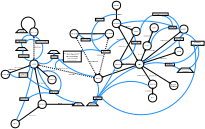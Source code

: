 <?xml version="1.0" encoding="UTF-8"?>
<dia:diagram xmlns:dia="http://www.lysator.liu.se/~alla/dia/">
  <dia:layer name="Arrière-plan" visible="true" active="true">
    <dia:object type="Standard - Arc" version="0" id="O0">
      <dia:attribute name="obj_pos">
        <dia:point val="-6.277,63.892"/>
      </dia:attribute>
      <dia:attribute name="obj_bb">
        <dia:rectangle val="-6.347,63.821;13.969,81.758"/>
      </dia:attribute>
      <dia:attribute name="conn_endpoints">
        <dia:point val="-6.277,63.892"/>
        <dia:point val="13.899,81.531"/>
      </dia:attribute>
      <dia:attribute name="arc_color">
        <dia:color val="#1e90ff"/>
      </dia:attribute>
      <dia:attribute name="curve_distance">
        <dia:real val="3.897"/>
      </dia:attribute>
      <dia:attribute name="line_width">
        <dia:real val="0.1"/>
      </dia:attribute>
      <dia:attribute name="end_arrow">
        <dia:enum val="1"/>
      </dia:attribute>
      <dia:attribute name="end_arrow_length">
        <dia:real val="0.5"/>
      </dia:attribute>
      <dia:attribute name="end_arrow_width">
        <dia:real val="0.5"/>
      </dia:attribute>
      <dia:connections>
        <dia:connection handle="0" to="O29" connection="8"/>
        <dia:connection handle="1" to="O101" connection="1"/>
      </dia:connections>
    </dia:object>
    <dia:object type="Standard - Arc" version="0" id="O1">
      <dia:attribute name="obj_pos">
        <dia:point val="-2.181,67.451"/>
      </dia:attribute>
      <dia:attribute name="obj_bb">
        <dia:rectangle val="-2.251,66.96;6.107,76.766"/>
      </dia:attribute>
      <dia:attribute name="conn_endpoints">
        <dia:point val="-2.181,67.451"/>
        <dia:point val="4.775,76.696"/>
      </dia:attribute>
      <dia:attribute name="arc_color">
        <dia:color val="#1e90ff"/>
      </dia:attribute>
      <dia:attribute name="curve_distance">
        <dia:real val="-4.452"/>
      </dia:attribute>
      <dia:attribute name="line_width">
        <dia:real val="0.1"/>
      </dia:attribute>
      <dia:attribute name="end_arrow">
        <dia:enum val="1"/>
      </dia:attribute>
      <dia:attribute name="end_arrow_length">
        <dia:real val="0.5"/>
      </dia:attribute>
      <dia:attribute name="end_arrow_width">
        <dia:real val="0.5"/>
      </dia:attribute>
      <dia:connections>
        <dia:connection handle="0" to="O79" connection="0"/>
        <dia:connection handle="1" to="O103" connection="4"/>
      </dia:connections>
    </dia:object>
    <dia:object type="Standard - Arc" version="0" id="O2">
      <dia:attribute name="obj_pos">
        <dia:point val="35.13,52.113"/>
      </dia:attribute>
      <dia:attribute name="obj_bb">
        <dia:rectangle val="26.368,52.043;35.199,58.311"/>
      </dia:attribute>
      <dia:attribute name="conn_endpoints">
        <dia:point val="35.13,52.113"/>
        <dia:point val="26.438,58.242"/>
      </dia:attribute>
      <dia:attribute name="arc_color">
        <dia:color val="#1e90ff"/>
      </dia:attribute>
      <dia:attribute name="curve_distance">
        <dia:real val="0.735"/>
      </dia:attribute>
      <dia:attribute name="line_width">
        <dia:real val="0.1"/>
      </dia:attribute>
      <dia:attribute name="end_arrow">
        <dia:enum val="1"/>
      </dia:attribute>
      <dia:attribute name="end_arrow_length">
        <dia:real val="0.5"/>
      </dia:attribute>
      <dia:attribute name="end_arrow_width">
        <dia:real val="0.5"/>
      </dia:attribute>
      <dia:connections>
        <dia:connection handle="0" to="O49" connection="0"/>
        <dia:connection handle="1" to="O92" connection="8"/>
      </dia:connections>
    </dia:object>
    <dia:object type="Standard - Text" version="1" id="O3">
      <dia:attribute name="obj_pos">
        <dia:point val="-2.181,67.451"/>
      </dia:attribute>
      <dia:attribute name="obj_bb">
        <dia:rectangle val="-2.181,66.671;3.942,67.451"/>
      </dia:attribute>
      <dia:attribute name="text">
        <dia:composite type="text">
          <dia:attribute name="string">
            <dia:string>#would like to know#</dia:string>
          </dia:attribute>
          <dia:attribute name="font">
            <dia:font family="Montserrat" style="0" name="Courier"/>
          </dia:attribute>
          <dia:attribute name="height">
            <dia:real val="0.8"/>
          </dia:attribute>
          <dia:attribute name="pos">
            <dia:point val="-2.181,67.291"/>
          </dia:attribute>
          <dia:attribute name="color">
            <dia:color val="#000000"/>
          </dia:attribute>
          <dia:attribute name="alignment">
            <dia:enum val="0"/>
          </dia:attribute>
        </dia:composite>
      </dia:attribute>
      <dia:attribute name="valign">
        <dia:enum val="1"/>
      </dia:attribute>
      <dia:connections>
        <dia:connection handle="0" to="O79" connection="0"/>
      </dia:connections>
    </dia:object>
    <dia:object type="Standard - Line" version="0" id="O4">
      <dia:attribute name="obj_pos">
        <dia:point val="27.619,51.935"/>
      </dia:attribute>
      <dia:attribute name="obj_bb">
        <dia:rectangle val="23.254,51.874;27.778,68.665"/>
      </dia:attribute>
      <dia:attribute name="conn_endpoints">
        <dia:point val="27.619,51.935"/>
        <dia:point val="23.413,68.605"/>
      </dia:attribute>
      <dia:attribute name="numcp">
        <dia:int val="1"/>
      </dia:attribute>
      <dia:attribute name="line_style">
        <dia:enum val="1"/>
      </dia:attribute>
      <dia:attribute name="start_arrow">
        <dia:enum val="1"/>
      </dia:attribute>
      <dia:attribute name="start_arrow_length">
        <dia:real val="0.5"/>
      </dia:attribute>
      <dia:attribute name="start_arrow_width">
        <dia:real val="0.5"/>
      </dia:attribute>
      <dia:attribute name="end_arrow">
        <dia:enum val="1"/>
      </dia:attribute>
      <dia:attribute name="end_arrow_length">
        <dia:real val="0.5"/>
      </dia:attribute>
      <dia:attribute name="end_arrow_width">
        <dia:real val="0.5"/>
      </dia:attribute>
      <dia:attribute name="dashlength">
        <dia:real val="0.3"/>
      </dia:attribute>
      <dia:connections>
        <dia:connection handle="0" to="O27" connection="8"/>
        <dia:connection handle="1" to="O25" connection="8"/>
      </dia:connections>
    </dia:object>
    <dia:object type="Standard - Line" version="0" id="O5">
      <dia:attribute name="obj_pos">
        <dia:point val="26.16,50.058"/>
      </dia:attribute>
      <dia:attribute name="obj_bb">
        <dia:rectangle val="13.915,49.728;26.21,50.394"/>
      </dia:attribute>
      <dia:attribute name="conn_endpoints">
        <dia:point val="26.16,50.058"/>
        <dia:point val="13.965,50.064"/>
      </dia:attribute>
      <dia:attribute name="numcp">
        <dia:int val="1"/>
      </dia:attribute>
      <dia:attribute name="start_arrow">
        <dia:enum val="1"/>
      </dia:attribute>
      <dia:attribute name="start_arrow_length">
        <dia:real val="0.5"/>
      </dia:attribute>
      <dia:attribute name="start_arrow_width">
        <dia:real val="0.5"/>
      </dia:attribute>
      <dia:attribute name="end_arrow">
        <dia:enum val="1"/>
      </dia:attribute>
      <dia:attribute name="end_arrow_length">
        <dia:real val="0.5"/>
      </dia:attribute>
      <dia:attribute name="end_arrow_width">
        <dia:real val="0.5"/>
      </dia:attribute>
      <dia:connections>
        <dia:connection handle="0" to="O27" connection="8"/>
        <dia:connection handle="1" to="O122" connection="8"/>
      </dia:connections>
    </dia:object>
    <dia:object type="Standard - Text" version="1" id="O6">
      <dia:attribute name="obj_pos">
        <dia:point val="25.516,60.27"/>
      </dia:attribute>
      <dia:attribute name="obj_bb">
        <dia:rectangle val="22.808,59.49;25.516,60.27"/>
      </dia:attribute>
      <dia:attribute name="text">
        <dia:composite type="text">
          <dia:attribute name="string">
            <dia:string>#spouses#</dia:string>
          </dia:attribute>
          <dia:attribute name="font">
            <dia:font family="Montserrat" style="0" name="Courier"/>
          </dia:attribute>
          <dia:attribute name="height">
            <dia:real val="0.8"/>
          </dia:attribute>
          <dia:attribute name="pos">
            <dia:point val="25.516,60.11"/>
          </dia:attribute>
          <dia:attribute name="color">
            <dia:color val="#000000"/>
          </dia:attribute>
          <dia:attribute name="alignment">
            <dia:enum val="2"/>
          </dia:attribute>
        </dia:composite>
      </dia:attribute>
      <dia:attribute name="valign">
        <dia:enum val="1"/>
      </dia:attribute>
      <dia:connections>
        <dia:connection handle="0" to="O4" connection="0"/>
      </dia:connections>
    </dia:object>
    <dia:object type="Standard - Line" version="0" id="O7">
      <dia:attribute name="obj_pos">
        <dia:point val="22.027,68.774"/>
      </dia:attribute>
      <dia:attribute name="obj_bb">
        <dia:rectangle val="12.877,51.705;22.094,68.842"/>
      </dia:attribute>
      <dia:attribute name="conn_endpoints">
        <dia:point val="22.027,68.774"/>
        <dia:point val="12.944,51.772"/>
      </dia:attribute>
      <dia:attribute name="numcp">
        <dia:int val="2"/>
      </dia:attribute>
      <dia:attribute name="line_style">
        <dia:enum val="1"/>
      </dia:attribute>
      <dia:attribute name="start_arrow">
        <dia:enum val="1"/>
      </dia:attribute>
      <dia:attribute name="start_arrow_length">
        <dia:real val="0.5"/>
      </dia:attribute>
      <dia:attribute name="start_arrow_width">
        <dia:real val="0.5"/>
      </dia:attribute>
      <dia:attribute name="end_arrow">
        <dia:enum val="1"/>
      </dia:attribute>
      <dia:attribute name="end_arrow_length">
        <dia:real val="0.5"/>
      </dia:attribute>
      <dia:attribute name="end_arrow_width">
        <dia:real val="0.5"/>
      </dia:attribute>
      <dia:attribute name="dashlength">
        <dia:real val="0.3"/>
      </dia:attribute>
      <dia:connections>
        <dia:connection handle="0" to="O25" connection="8"/>
        <dia:connection handle="1" to="O122" connection="8"/>
      </dia:connections>
    </dia:object>
    <dia:object type="Standard - Text" version="1" id="O8">
      <dia:attribute name="obj_pos">
        <dia:point val="18.999,63.107"/>
      </dia:attribute>
      <dia:attribute name="obj_bb">
        <dia:rectangle val="18.999,62.327;23.229,63.107"/>
      </dia:attribute>
      <dia:attribute name="text">
        <dia:composite type="text">
          <dia:attribute name="string">
            <dia:string>#close friends#</dia:string>
          </dia:attribute>
          <dia:attribute name="font">
            <dia:font family="Montserrat" style="0" name="Courier"/>
          </dia:attribute>
          <dia:attribute name="height">
            <dia:real val="0.8"/>
          </dia:attribute>
          <dia:attribute name="pos">
            <dia:point val="18.999,62.947"/>
          </dia:attribute>
          <dia:attribute name="color">
            <dia:color val="#000000"/>
          </dia:attribute>
          <dia:attribute name="alignment">
            <dia:enum val="0"/>
          </dia:attribute>
        </dia:composite>
      </dia:attribute>
      <dia:attribute name="valign">
        <dia:enum val="1"/>
      </dia:attribute>
      <dia:connections>
        <dia:connection handle="0" to="O7" connection="0"/>
      </dia:connections>
    </dia:object>
    <dia:object type="Standard - Text" version="1" id="O9">
      <dia:attribute name="obj_pos">
        <dia:point val="20.062,50.061"/>
      </dia:attribute>
      <dia:attribute name="obj_bb">
        <dia:rectangle val="20.062,50.061;22.08,50.841"/>
      </dia:attribute>
      <dia:attribute name="text">
        <dia:composite type="text">
          <dia:attribute name="string">
            <dia:string>#lovers#</dia:string>
          </dia:attribute>
          <dia:attribute name="font">
            <dia:font family="Montserrat" style="0" name="Courier"/>
          </dia:attribute>
          <dia:attribute name="height">
            <dia:real val="0.8"/>
          </dia:attribute>
          <dia:attribute name="pos">
            <dia:point val="20.062,50.681"/>
          </dia:attribute>
          <dia:attribute name="color">
            <dia:color val="#000000"/>
          </dia:attribute>
          <dia:attribute name="alignment">
            <dia:enum val="0"/>
          </dia:attribute>
        </dia:composite>
      </dia:attribute>
      <dia:attribute name="valign">
        <dia:enum val="0"/>
      </dia:attribute>
      <dia:connections>
        <dia:connection handle="0" to="O5" connection="0"/>
      </dia:connections>
    </dia:object>
    <dia:object type="Standard - Line" version="0" id="O10">
      <dia:attribute name="obj_pos">
        <dia:point val="21.05,70.056"/>
      </dia:attribute>
      <dia:attribute name="obj_bb">
        <dia:rectangle val="-4.497,64.116;21.11,70.116"/>
      </dia:attribute>
      <dia:attribute name="conn_endpoints">
        <dia:point val="21.05,70.056"/>
        <dia:point val="-4.388,64.318"/>
      </dia:attribute>
      <dia:attribute name="numcp">
        <dia:int val="2"/>
      </dia:attribute>
      <dia:attribute name="line_style">
        <dia:enum val="1"/>
      </dia:attribute>
      <dia:attribute name="end_arrow">
        <dia:enum val="1"/>
      </dia:attribute>
      <dia:attribute name="end_arrow_length">
        <dia:real val="0.5"/>
      </dia:attribute>
      <dia:attribute name="end_arrow_width">
        <dia:real val="0.5"/>
      </dia:attribute>
      <dia:attribute name="dashlength">
        <dia:real val="0.3"/>
      </dia:attribute>
      <dia:connections>
        <dia:connection handle="0" to="O25" connection="8"/>
        <dia:connection handle="1" to="O29" connection="8"/>
      </dia:connections>
    </dia:object>
    <dia:object type="Standard - Text" version="1" id="O11">
      <dia:attribute name="obj_pos">
        <dia:point val="12.571,68.144"/>
      </dia:attribute>
      <dia:attribute name="obj_bb">
        <dia:rectangle val="9.953,68.144;12.571,68.924"/>
      </dia:attribute>
      <dia:attribute name="text">
        <dia:composite type="text">
          <dia:attribute name="string">
            <dia:string>#has met#</dia:string>
          </dia:attribute>
          <dia:attribute name="font">
            <dia:font family="Montserrat" style="0" name="Courier"/>
          </dia:attribute>
          <dia:attribute name="height">
            <dia:real val="0.8"/>
          </dia:attribute>
          <dia:attribute name="pos">
            <dia:point val="12.571,68.763"/>
          </dia:attribute>
          <dia:attribute name="color">
            <dia:color val="#000000"/>
          </dia:attribute>
          <dia:attribute name="alignment">
            <dia:enum val="2"/>
          </dia:attribute>
        </dia:composite>
      </dia:attribute>
      <dia:attribute name="valign">
        <dia:enum val="0"/>
      </dia:attribute>
      <dia:connections>
        <dia:connection handle="0" to="O10" connection="0"/>
      </dia:connections>
    </dia:object>
    <dia:object type="Standard - Line" version="0" id="O12">
      <dia:attribute name="obj_pos">
        <dia:point val="24.767,69.849"/>
      </dia:attribute>
      <dia:attribute name="obj_bb">
        <dia:rectangle val="24.703,64.511;40.056,69.949"/>
      </dia:attribute>
      <dia:attribute name="conn_endpoints">
        <dia:point val="24.767,69.849"/>
        <dia:point val="39.992,64.575"/>
      </dia:attribute>
      <dia:attribute name="numcp">
        <dia:int val="1"/>
      </dia:attribute>
      <dia:attribute name="start_arrow">
        <dia:enum val="1"/>
      </dia:attribute>
      <dia:attribute name="start_arrow_length">
        <dia:real val="0.5"/>
      </dia:attribute>
      <dia:attribute name="start_arrow_width">
        <dia:real val="0.5"/>
      </dia:attribute>
      <dia:connections>
        <dia:connection handle="0" to="O25" connection="8"/>
        <dia:connection handle="1" to="O21" connection="8"/>
      </dia:connections>
    </dia:object>
    <dia:object type="Standard - Text" version="1" id="O13">
      <dia:attribute name="obj_pos">
        <dia:point val="32.379,67.212"/>
      </dia:attribute>
      <dia:attribute name="obj_bb">
        <dia:rectangle val="30.344,66.432;32.379,67.212"/>
      </dia:attribute>
      <dia:attribute name="text">
        <dia:composite type="text">
          <dia:attribute name="string">
            <dia:string>#father#</dia:string>
          </dia:attribute>
          <dia:attribute name="font">
            <dia:font family="Montserrat" style="0" name="Courier"/>
          </dia:attribute>
          <dia:attribute name="height">
            <dia:real val="0.8"/>
          </dia:attribute>
          <dia:attribute name="pos">
            <dia:point val="32.379,67.052"/>
          </dia:attribute>
          <dia:attribute name="color">
            <dia:color val="#000000"/>
          </dia:attribute>
          <dia:attribute name="alignment">
            <dia:enum val="2"/>
          </dia:attribute>
        </dia:composite>
      </dia:attribute>
      <dia:attribute name="valign">
        <dia:enum val="1"/>
      </dia:attribute>
      <dia:connections>
        <dia:connection handle="0" to="O12" connection="0"/>
      </dia:connections>
    </dia:object>
    <dia:object type="Standard - Line" version="0" id="O14">
      <dia:attribute name="obj_pos">
        <dia:point val="43.338,62.74"/>
      </dia:attribute>
      <dia:attribute name="obj_bb">
        <dia:rectangle val="43.268,49.108;60.548,62.81"/>
      </dia:attribute>
      <dia:attribute name="conn_endpoints">
        <dia:point val="43.338,62.74"/>
        <dia:point val="60.478,49.178"/>
      </dia:attribute>
      <dia:attribute name="numcp">
        <dia:int val="2"/>
      </dia:attribute>
      <dia:attribute name="start_arrow">
        <dia:enum val="1"/>
      </dia:attribute>
      <dia:attribute name="start_arrow_length">
        <dia:real val="0.5"/>
      </dia:attribute>
      <dia:attribute name="start_arrow_width">
        <dia:real val="0.5"/>
      </dia:attribute>
      <dia:attribute name="end_arrow">
        <dia:enum val="1"/>
      </dia:attribute>
      <dia:attribute name="end_arrow_length">
        <dia:real val="0.5"/>
      </dia:attribute>
      <dia:attribute name="end_arrow_width">
        <dia:real val="0.5"/>
      </dia:attribute>
      <dia:connections>
        <dia:connection handle="0" to="O21" connection="8"/>
        <dia:connection handle="1" to="O23" connection="8"/>
      </dia:connections>
    </dia:object>
    <dia:object type="Standard - Text" version="1" id="O15">
      <dia:attribute name="obj_pos">
        <dia:point val="61.997,47.976"/>
      </dia:attribute>
      <dia:attribute name="obj_bb">
        <dia:rectangle val="61.997,47.381;61.997,48.126"/>
      </dia:attribute>
      <dia:attribute name="text">
        <dia:composite type="text">
          <dia:attribute name="string">
            <dia:string>##</dia:string>
          </dia:attribute>
          <dia:attribute name="font">
            <dia:font family="sans" style="0" name="Helvetica"/>
          </dia:attribute>
          <dia:attribute name="height">
            <dia:real val="0.8"/>
          </dia:attribute>
          <dia:attribute name="pos">
            <dia:point val="61.997,47.976"/>
          </dia:attribute>
          <dia:attribute name="color">
            <dia:color val="#000000"/>
          </dia:attribute>
          <dia:attribute name="alignment">
            <dia:enum val="0"/>
          </dia:attribute>
        </dia:composite>
      </dia:attribute>
      <dia:attribute name="valign">
        <dia:enum val="3"/>
      </dia:attribute>
      <dia:connections>
        <dia:connection handle="0" to="O23" connection="8"/>
      </dia:connections>
    </dia:object>
    <dia:object type="Standard - Text" version="1" id="O16">
      <dia:attribute name="obj_pos">
        <dia:point val="54.765,53.699"/>
      </dia:attribute>
      <dia:attribute name="obj_bb">
        <dia:rectangle val="51.212,52.919;54.765,53.699"/>
      </dia:attribute>
      <dia:attribute name="text">
        <dia:composite type="text">
          <dia:attribute name="string">
            <dia:string>#colleagues#</dia:string>
          </dia:attribute>
          <dia:attribute name="font">
            <dia:font family="Montserrat" style="0" name="Courier"/>
          </dia:attribute>
          <dia:attribute name="height">
            <dia:real val="0.8"/>
          </dia:attribute>
          <dia:attribute name="pos">
            <dia:point val="54.765,53.539"/>
          </dia:attribute>
          <dia:attribute name="color">
            <dia:color val="#000000"/>
          </dia:attribute>
          <dia:attribute name="alignment">
            <dia:enum val="2"/>
          </dia:attribute>
        </dia:composite>
      </dia:attribute>
      <dia:attribute name="valign">
        <dia:enum val="1"/>
      </dia:attribute>
      <dia:connections>
        <dia:connection handle="0" to="O14" connection="1"/>
      </dia:connections>
    </dia:object>
    <dia:group>
      <dia:object type="Geometric - Perfect Circle" version="1" id="O17">
        <dia:attribute name="obj_pos">
          <dia:point val="55.572,71.745"/>
        </dia:attribute>
        <dia:attribute name="obj_bb">
          <dia:rectangle val="55.522,71.695;59.395,75.567"/>
        </dia:attribute>
        <dia:attribute name="meta">
          <dia:composite type="dict"/>
        </dia:attribute>
        <dia:attribute name="elem_corner">
          <dia:point val="55.572,71.745"/>
        </dia:attribute>
        <dia:attribute name="elem_width">
          <dia:real val="3.773"/>
        </dia:attribute>
        <dia:attribute name="elem_height">
          <dia:real val="3.773"/>
        </dia:attribute>
        <dia:attribute name="line_width">
          <dia:real val="0.1"/>
        </dia:attribute>
        <dia:attribute name="line_colour">
          <dia:color val="#000000"/>
        </dia:attribute>
        <dia:attribute name="fill_colour">
          <dia:color val="#ffffff"/>
        </dia:attribute>
        <dia:attribute name="show_background">
          <dia:boolean val="true"/>
        </dia:attribute>
        <dia:attribute name="line_style">
          <dia:enum val="0"/>
          <dia:real val="1"/>
        </dia:attribute>
        <dia:attribute name="flip_horizontal">
          <dia:boolean val="false"/>
        </dia:attribute>
        <dia:attribute name="flip_vertical">
          <dia:boolean val="false"/>
        </dia:attribute>
        <dia:attribute name="subscale">
          <dia:real val="0.359"/>
        </dia:attribute>
      </dia:object>
      <dia:object type="Standard - Text" version="1" id="O18">
        <dia:attribute name="obj_pos">
          <dia:point val="57.459,73.631"/>
        </dia:attribute>
        <dia:attribute name="obj_bb">
          <dia:rectangle val="55.882,72.841;59.035,74.421"/>
        </dia:attribute>
        <dia:attribute name="text">
          <dia:composite type="text">
            <dia:attribute name="string">
              <dia:string>#Joseph
Lewisohn#</dia:string>
            </dia:attribute>
            <dia:attribute name="font">
              <dia:font family="Montserrat" style="0" name="Courier"/>
            </dia:attribute>
            <dia:attribute name="height">
              <dia:real val="0.8"/>
            </dia:attribute>
            <dia:attribute name="pos">
              <dia:point val="57.459,73.461"/>
            </dia:attribute>
            <dia:attribute name="color">
              <dia:color val="#000000"/>
            </dia:attribute>
            <dia:attribute name="alignment">
              <dia:enum val="1"/>
            </dia:attribute>
          </dia:composite>
        </dia:attribute>
        <dia:attribute name="valign">
          <dia:enum val="2"/>
        </dia:attribute>
        <dia:connections>
          <dia:connection handle="0" to="O17" connection="8"/>
        </dia:connections>
      </dia:object>
    </dia:group>
    <dia:group>
      <dia:object type="Geometric - Perfect Circle" version="1" id="O19">
        <dia:attribute name="obj_pos">
          <dia:point val="57.905,56.257"/>
        </dia:attribute>
        <dia:attribute name="obj_bb">
          <dia:rectangle val="57.855,56.207;61.728,60.08"/>
        </dia:attribute>
        <dia:attribute name="meta">
          <dia:composite type="dict"/>
        </dia:attribute>
        <dia:attribute name="elem_corner">
          <dia:point val="57.905,56.257"/>
        </dia:attribute>
        <dia:attribute name="elem_width">
          <dia:real val="3.773"/>
        </dia:attribute>
        <dia:attribute name="elem_height">
          <dia:real val="3.773"/>
        </dia:attribute>
        <dia:attribute name="line_width">
          <dia:real val="0.1"/>
        </dia:attribute>
        <dia:attribute name="line_colour">
          <dia:color val="#000000"/>
        </dia:attribute>
        <dia:attribute name="fill_colour">
          <dia:color val="#ffffff"/>
        </dia:attribute>
        <dia:attribute name="show_background">
          <dia:boolean val="true"/>
        </dia:attribute>
        <dia:attribute name="line_style">
          <dia:enum val="0"/>
          <dia:real val="1"/>
        </dia:attribute>
        <dia:attribute name="flip_horizontal">
          <dia:boolean val="false"/>
        </dia:attribute>
        <dia:attribute name="flip_vertical">
          <dia:boolean val="false"/>
        </dia:attribute>
        <dia:attribute name="subscale">
          <dia:real val="0.359"/>
        </dia:attribute>
      </dia:object>
      <dia:object type="Standard - Text" version="1" id="O20">
        <dia:attribute name="obj_pos">
          <dia:point val="59.792,58.144"/>
        </dia:attribute>
        <dia:attribute name="obj_bb">
          <dia:rectangle val="58.832,57.754;60.752,58.534"/>
        </dia:attribute>
        <dia:attribute name="text">
          <dia:composite type="text">
            <dia:attribute name="string">
              <dia:string>#David#</dia:string>
            </dia:attribute>
            <dia:attribute name="font">
              <dia:font family="Montserrat" style="0" name="Courier"/>
            </dia:attribute>
            <dia:attribute name="height">
              <dia:real val="0.8"/>
            </dia:attribute>
            <dia:attribute name="pos">
              <dia:point val="59.792,58.374"/>
            </dia:attribute>
            <dia:attribute name="color">
              <dia:color val="#000000"/>
            </dia:attribute>
            <dia:attribute name="alignment">
              <dia:enum val="1"/>
            </dia:attribute>
          </dia:composite>
        </dia:attribute>
        <dia:attribute name="valign">
          <dia:enum val="2"/>
        </dia:attribute>
        <dia:connections>
          <dia:connection handle="0" to="O19" connection="8"/>
        </dia:connections>
      </dia:object>
    </dia:group>
    <dia:group>
      <dia:object type="Geometric - Perfect Circle" version="1" id="O21">
        <dia:attribute name="obj_pos">
          <dia:point val="39.933,62.055"/>
        </dia:attribute>
        <dia:attribute name="obj_bb">
          <dia:rectangle val="39.883,62.005;43.756,65.878"/>
        </dia:attribute>
        <dia:attribute name="meta">
          <dia:composite type="dict"/>
        </dia:attribute>
        <dia:attribute name="elem_corner">
          <dia:point val="39.933,62.055"/>
        </dia:attribute>
        <dia:attribute name="elem_width">
          <dia:real val="3.773"/>
        </dia:attribute>
        <dia:attribute name="elem_height">
          <dia:real val="3.773"/>
        </dia:attribute>
        <dia:attribute name="line_width">
          <dia:real val="0.1"/>
        </dia:attribute>
        <dia:attribute name="line_colour">
          <dia:color val="#000000"/>
        </dia:attribute>
        <dia:attribute name="fill_colour">
          <dia:color val="#ffffff"/>
        </dia:attribute>
        <dia:attribute name="show_background">
          <dia:boolean val="true"/>
        </dia:attribute>
        <dia:attribute name="line_style">
          <dia:enum val="0"/>
          <dia:real val="1"/>
        </dia:attribute>
        <dia:attribute name="flip_horizontal">
          <dia:boolean val="false"/>
        </dia:attribute>
        <dia:attribute name="flip_vertical">
          <dia:boolean val="false"/>
        </dia:attribute>
        <dia:attribute name="subscale">
          <dia:real val="0.359"/>
        </dia:attribute>
      </dia:object>
      <dia:object type="Standard - Text" version="1" id="O22">
        <dia:attribute name="obj_pos">
          <dia:point val="41.82,63.942"/>
        </dia:attribute>
        <dia:attribute name="obj_bb">
          <dia:rectangle val="40.566,63.552;43.073,64.332"/>
        </dia:attribute>
        <dia:attribute name="text">
          <dia:composite type="text">
            <dia:attribute name="string">
              <dia:string>#William#</dia:string>
            </dia:attribute>
            <dia:attribute name="font">
              <dia:font family="Montserrat" style="0" name="Courier"/>
            </dia:attribute>
            <dia:attribute name="height">
              <dia:real val="0.8"/>
            </dia:attribute>
            <dia:attribute name="pos">
              <dia:point val="41.82,64.172"/>
            </dia:attribute>
            <dia:attribute name="color">
              <dia:color val="#000000"/>
            </dia:attribute>
            <dia:attribute name="alignment">
              <dia:enum val="1"/>
            </dia:attribute>
          </dia:composite>
        </dia:attribute>
        <dia:attribute name="valign">
          <dia:enum val="2"/>
        </dia:attribute>
        <dia:connections>
          <dia:connection handle="0" to="O21" connection="8"/>
        </dia:connections>
      </dia:object>
    </dia:group>
    <dia:group>
      <dia:object type="Geometric - Perfect Circle" version="1" id="O23">
        <dia:attribute name="obj_pos">
          <dia:point val="60.11,46.09"/>
        </dia:attribute>
        <dia:attribute name="obj_bb">
          <dia:rectangle val="60.06,46.039;63.933,49.913"/>
        </dia:attribute>
        <dia:attribute name="meta">
          <dia:composite type="dict"/>
        </dia:attribute>
        <dia:attribute name="elem_corner">
          <dia:point val="60.11,46.09"/>
        </dia:attribute>
        <dia:attribute name="elem_width">
          <dia:real val="3.773"/>
        </dia:attribute>
        <dia:attribute name="elem_height">
          <dia:real val="3.773"/>
        </dia:attribute>
        <dia:attribute name="line_width">
          <dia:real val="0.1"/>
        </dia:attribute>
        <dia:attribute name="line_colour">
          <dia:color val="#000000"/>
        </dia:attribute>
        <dia:attribute name="fill_colour">
          <dia:color val="#ffffff"/>
        </dia:attribute>
        <dia:attribute name="show_background">
          <dia:boolean val="true"/>
        </dia:attribute>
        <dia:attribute name="line_style">
          <dia:enum val="0"/>
          <dia:real val="1"/>
        </dia:attribute>
        <dia:attribute name="flip_horizontal">
          <dia:boolean val="false"/>
        </dia:attribute>
        <dia:attribute name="flip_vertical">
          <dia:boolean val="false"/>
        </dia:attribute>
        <dia:attribute name="subscale">
          <dia:real val="0.359"/>
        </dia:attribute>
      </dia:object>
      <dia:object type="Standard - Text" version="1" id="O24">
        <dia:attribute name="obj_pos">
          <dia:point val="61.997,47.976"/>
        </dia:attribute>
        <dia:attribute name="obj_bb">
          <dia:rectangle val="60.835,47.586;63.158,48.366"/>
        </dia:attribute>
        <dia:attribute name="text">
          <dia:composite type="text">
            <dia:attribute name="string">
              <dia:string>#Hubert#</dia:string>
            </dia:attribute>
            <dia:attribute name="font">
              <dia:font family="Montserrat" style="0" name="Courier"/>
            </dia:attribute>
            <dia:attribute name="height">
              <dia:real val="0.8"/>
            </dia:attribute>
            <dia:attribute name="pos">
              <dia:point val="61.997,48.206"/>
            </dia:attribute>
            <dia:attribute name="color">
              <dia:color val="#000000"/>
            </dia:attribute>
            <dia:attribute name="alignment">
              <dia:enum val="1"/>
            </dia:attribute>
          </dia:composite>
        </dia:attribute>
        <dia:attribute name="valign">
          <dia:enum val="2"/>
        </dia:attribute>
        <dia:connections>
          <dia:connection handle="0" to="O23" connection="8"/>
        </dia:connections>
      </dia:object>
    </dia:group>
    <dia:group>
      <dia:object type="Geometric - Perfect Circle" version="1" id="O25">
        <dia:attribute name="obj_pos">
          <dia:point val="21.052,68.596"/>
        </dia:attribute>
        <dia:attribute name="obj_bb">
          <dia:rectangle val="21.002,68.546;24.875,72.419"/>
        </dia:attribute>
        <dia:attribute name="meta">
          <dia:composite type="dict"/>
        </dia:attribute>
        <dia:attribute name="elem_corner">
          <dia:point val="21.052,68.596"/>
        </dia:attribute>
        <dia:attribute name="elem_width">
          <dia:real val="3.773"/>
        </dia:attribute>
        <dia:attribute name="elem_height">
          <dia:real val="3.773"/>
        </dia:attribute>
        <dia:attribute name="line_width">
          <dia:real val="0.1"/>
        </dia:attribute>
        <dia:attribute name="line_colour">
          <dia:color val="#000000"/>
        </dia:attribute>
        <dia:attribute name="fill_colour">
          <dia:color val="#ffffff"/>
        </dia:attribute>
        <dia:attribute name="show_background">
          <dia:boolean val="true"/>
        </dia:attribute>
        <dia:attribute name="line_style">
          <dia:enum val="0"/>
          <dia:real val="1"/>
        </dia:attribute>
        <dia:attribute name="flip_horizontal">
          <dia:boolean val="false"/>
        </dia:attribute>
        <dia:attribute name="flip_vertical">
          <dia:boolean val="false"/>
        </dia:attribute>
        <dia:attribute name="subscale">
          <dia:real val="0.359"/>
        </dia:attribute>
      </dia:object>
      <dia:object type="Standard - Text" version="1" id="O26">
        <dia:attribute name="obj_pos">
          <dia:point val="22.939,70.482"/>
        </dia:attribute>
        <dia:attribute name="obj_bb">
          <dia:rectangle val="21.836,70.092;24.041,70.872"/>
        </dia:attribute>
        <dia:attribute name="text">
          <dia:composite type="text">
            <dia:attribute name="string">
              <dia:string>#Martin#</dia:string>
            </dia:attribute>
            <dia:attribute name="font">
              <dia:font family="Montserrat" style="0" name="Courier"/>
            </dia:attribute>
            <dia:attribute name="height">
              <dia:real val="0.8"/>
            </dia:attribute>
            <dia:attribute name="pos">
              <dia:point val="22.939,70.712"/>
            </dia:attribute>
            <dia:attribute name="color">
              <dia:color val="#000000"/>
            </dia:attribute>
            <dia:attribute name="alignment">
              <dia:enum val="1"/>
            </dia:attribute>
          </dia:composite>
        </dia:attribute>
        <dia:attribute name="valign">
          <dia:enum val="2"/>
        </dia:attribute>
        <dia:connections>
          <dia:connection handle="0" to="O25" connection="8"/>
        </dia:connections>
      </dia:object>
    </dia:group>
    <dia:group>
      <dia:object type="Geometric - Perfect Circle" version="1" id="O27">
        <dia:attribute name="obj_pos">
          <dia:point val="26.206,48.171"/>
        </dia:attribute>
        <dia:attribute name="obj_bb">
          <dia:rectangle val="26.157,48.121;30.029,51.994"/>
        </dia:attribute>
        <dia:attribute name="meta">
          <dia:composite type="dict"/>
        </dia:attribute>
        <dia:attribute name="elem_corner">
          <dia:point val="26.206,48.171"/>
        </dia:attribute>
        <dia:attribute name="elem_width">
          <dia:real val="3.773"/>
        </dia:attribute>
        <dia:attribute name="elem_height">
          <dia:real val="3.773"/>
        </dia:attribute>
        <dia:attribute name="line_width">
          <dia:real val="0.1"/>
        </dia:attribute>
        <dia:attribute name="line_colour">
          <dia:color val="#000000"/>
        </dia:attribute>
        <dia:attribute name="fill_colour">
          <dia:color val="#ffffff"/>
        </dia:attribute>
        <dia:attribute name="show_background">
          <dia:boolean val="true"/>
        </dia:attribute>
        <dia:attribute name="line_style">
          <dia:enum val="0"/>
          <dia:real val="1"/>
        </dia:attribute>
        <dia:attribute name="flip_horizontal">
          <dia:boolean val="false"/>
        </dia:attribute>
        <dia:attribute name="flip_vertical">
          <dia:boolean val="false"/>
        </dia:attribute>
        <dia:attribute name="subscale">
          <dia:real val="0.359"/>
        </dia:attribute>
      </dia:object>
      <dia:object type="Standard - Text" version="1" id="O28">
        <dia:attribute name="obj_pos">
          <dia:point val="28.093,50.057"/>
        </dia:attribute>
        <dia:attribute name="obj_bb">
          <dia:rectangle val="26.469,49.667;29.717,50.447"/>
        </dia:attribute>
        <dia:attribute name="text">
          <dia:composite type="text">
            <dia:attribute name="string">
              <dia:string>#Germaine#</dia:string>
            </dia:attribute>
            <dia:attribute name="font">
              <dia:font family="Montserrat" style="0" name="Courier"/>
            </dia:attribute>
            <dia:attribute name="height">
              <dia:real val="0.8"/>
            </dia:attribute>
            <dia:attribute name="pos">
              <dia:point val="28.093,50.287"/>
            </dia:attribute>
            <dia:attribute name="color">
              <dia:color val="#000000"/>
            </dia:attribute>
            <dia:attribute name="alignment">
              <dia:enum val="1"/>
            </dia:attribute>
          </dia:composite>
        </dia:attribute>
        <dia:attribute name="valign">
          <dia:enum val="2"/>
        </dia:attribute>
        <dia:connections>
          <dia:connection handle="0" to="O27" connection="8"/>
        </dia:connections>
      </dia:object>
    </dia:group>
    <dia:group>
      <dia:object type="Geometric - Perfect Circle" version="1" id="O29">
        <dia:attribute name="obj_pos">
          <dia:point val="-8.163,62.005"/>
        </dia:attribute>
        <dia:attribute name="obj_bb">
          <dia:rectangle val="-8.213,61.955;-4.34,65.828"/>
        </dia:attribute>
        <dia:attribute name="meta">
          <dia:composite type="dict"/>
        </dia:attribute>
        <dia:attribute name="elem_corner">
          <dia:point val="-8.163,62.005"/>
        </dia:attribute>
        <dia:attribute name="elem_width">
          <dia:real val="3.773"/>
        </dia:attribute>
        <dia:attribute name="elem_height">
          <dia:real val="3.773"/>
        </dia:attribute>
        <dia:attribute name="line_width">
          <dia:real val="0.1"/>
        </dia:attribute>
        <dia:attribute name="line_colour">
          <dia:color val="#000000"/>
        </dia:attribute>
        <dia:attribute name="fill_colour">
          <dia:color val="#ffffff"/>
        </dia:attribute>
        <dia:attribute name="show_background">
          <dia:boolean val="true"/>
        </dia:attribute>
        <dia:attribute name="line_style">
          <dia:enum val="0"/>
          <dia:real val="1"/>
        </dia:attribute>
        <dia:attribute name="flip_horizontal">
          <dia:boolean val="false"/>
        </dia:attribute>
        <dia:attribute name="flip_vertical">
          <dia:boolean val="false"/>
        </dia:attribute>
        <dia:attribute name="subscale">
          <dia:real val="0.359"/>
        </dia:attribute>
      </dia:object>
      <dia:object type="Standard - Text" version="1" id="O30">
        <dia:attribute name="obj_pos">
          <dia:point val="-6.277,63.892"/>
        </dia:attribute>
        <dia:attribute name="obj_bb">
          <dia:rectangle val="-7.135,63.502;-5.418,64.282"/>
        </dia:attribute>
        <dia:attribute name="text">
          <dia:composite type="text">
            <dia:attribute name="string">
              <dia:string>#Anna#</dia:string>
            </dia:attribute>
            <dia:attribute name="font">
              <dia:font family="Montserrat" style="0" name="Courier"/>
            </dia:attribute>
            <dia:attribute name="height">
              <dia:real val="0.8"/>
            </dia:attribute>
            <dia:attribute name="pos">
              <dia:point val="-6.277,64.122"/>
            </dia:attribute>
            <dia:attribute name="color">
              <dia:color val="#000000"/>
            </dia:attribute>
            <dia:attribute name="alignment">
              <dia:enum val="1"/>
            </dia:attribute>
          </dia:composite>
        </dia:attribute>
        <dia:attribute name="valign">
          <dia:enum val="2"/>
        </dia:attribute>
        <dia:connections>
          <dia:connection handle="0" to="O29" connection="8"/>
        </dia:connections>
      </dia:object>
    </dia:group>
    <dia:group>
      <dia:object type="Geometric - Perfect Circle" version="1" id="O31">
        <dia:attribute name="obj_pos">
          <dia:point val="45.901,71.196"/>
        </dia:attribute>
        <dia:attribute name="obj_bb">
          <dia:rectangle val="45.851,71.146;49.724,75.019"/>
        </dia:attribute>
        <dia:attribute name="meta">
          <dia:composite type="dict"/>
        </dia:attribute>
        <dia:attribute name="elem_corner">
          <dia:point val="45.901,71.196"/>
        </dia:attribute>
        <dia:attribute name="elem_width">
          <dia:real val="3.773"/>
        </dia:attribute>
        <dia:attribute name="elem_height">
          <dia:real val="3.773"/>
        </dia:attribute>
        <dia:attribute name="line_width">
          <dia:real val="0.1"/>
        </dia:attribute>
        <dia:attribute name="line_colour">
          <dia:color val="#000000"/>
        </dia:attribute>
        <dia:attribute name="fill_colour">
          <dia:color val="#ffffff"/>
        </dia:attribute>
        <dia:attribute name="show_background">
          <dia:boolean val="true"/>
        </dia:attribute>
        <dia:attribute name="line_style">
          <dia:enum val="0"/>
          <dia:real val="1"/>
        </dia:attribute>
        <dia:attribute name="flip_horizontal">
          <dia:boolean val="false"/>
        </dia:attribute>
        <dia:attribute name="flip_vertical">
          <dia:boolean val="false"/>
        </dia:attribute>
        <dia:attribute name="subscale">
          <dia:real val="0.359"/>
        </dia:attribute>
      </dia:object>
      <dia:object type="Standard - Text" version="1" id="O32">
        <dia:attribute name="obj_pos">
          <dia:point val="47.788,73.082"/>
        </dia:attribute>
        <dia:attribute name="obj_bb">
          <dia:rectangle val="46.579,72.692;48.996,73.472"/>
        </dia:attribute>
        <dia:attribute name="text">
          <dia:composite type="text">
            <dia:attribute name="string">
              <dia:string>#George#</dia:string>
            </dia:attribute>
            <dia:attribute name="font">
              <dia:font family="Montserrat" style="0" name="Courier"/>
            </dia:attribute>
            <dia:attribute name="height">
              <dia:real val="0.8"/>
            </dia:attribute>
            <dia:attribute name="pos">
              <dia:point val="47.788,73.312"/>
            </dia:attribute>
            <dia:attribute name="color">
              <dia:color val="#000000"/>
            </dia:attribute>
            <dia:attribute name="alignment">
              <dia:enum val="1"/>
            </dia:attribute>
          </dia:composite>
        </dia:attribute>
        <dia:attribute name="valign">
          <dia:enum val="2"/>
        </dia:attribute>
        <dia:connections>
          <dia:connection handle="0" to="O31" connection="8"/>
        </dia:connections>
      </dia:object>
    </dia:group>
    <dia:group>
      <dia:object type="Geometric - Perfect Circle" version="1" id="O33">
        <dia:attribute name="obj_pos">
          <dia:point val="43.388,53.689"/>
        </dia:attribute>
        <dia:attribute name="obj_bb">
          <dia:rectangle val="43.338,53.639;47.211,57.512"/>
        </dia:attribute>
        <dia:attribute name="meta">
          <dia:composite type="dict"/>
        </dia:attribute>
        <dia:attribute name="elem_corner">
          <dia:point val="43.388,53.689"/>
        </dia:attribute>
        <dia:attribute name="elem_width">
          <dia:real val="3.773"/>
        </dia:attribute>
        <dia:attribute name="elem_height">
          <dia:real val="3.773"/>
        </dia:attribute>
        <dia:attribute name="line_width">
          <dia:real val="0.1"/>
        </dia:attribute>
        <dia:attribute name="line_colour">
          <dia:color val="#000000"/>
        </dia:attribute>
        <dia:attribute name="fill_colour">
          <dia:color val="#ffffff"/>
        </dia:attribute>
        <dia:attribute name="show_background">
          <dia:boolean val="true"/>
        </dia:attribute>
        <dia:attribute name="line_style">
          <dia:enum val="0"/>
          <dia:real val="1"/>
        </dia:attribute>
        <dia:attribute name="flip_horizontal">
          <dia:boolean val="false"/>
        </dia:attribute>
        <dia:attribute name="flip_vertical">
          <dia:boolean val="false"/>
        </dia:attribute>
        <dia:attribute name="subscale">
          <dia:real val="0.359"/>
        </dia:attribute>
      </dia:object>
      <dia:object type="Standard - Text" version="1" id="O34">
        <dia:attribute name="obj_pos">
          <dia:point val="45.274,55.575"/>
        </dia:attribute>
        <dia:attribute name="obj_bb">
          <dia:rectangle val="44.192,55.185;46.357,55.965"/>
        </dia:attribute>
        <dia:attribute name="text">
          <dia:composite type="text">
            <dia:attribute name="string">
              <dia:string>#Cedric#</dia:string>
            </dia:attribute>
            <dia:attribute name="font">
              <dia:font family="Montserrat" style="0" name="Courier"/>
            </dia:attribute>
            <dia:attribute name="height">
              <dia:real val="0.8"/>
            </dia:attribute>
            <dia:attribute name="pos">
              <dia:point val="45.274,55.806"/>
            </dia:attribute>
            <dia:attribute name="color">
              <dia:color val="#000000"/>
            </dia:attribute>
            <dia:attribute name="alignment">
              <dia:enum val="1"/>
            </dia:attribute>
          </dia:composite>
        </dia:attribute>
        <dia:attribute name="valign">
          <dia:enum val="2"/>
        </dia:attribute>
        <dia:connections>
          <dia:connection handle="0" to="O33" connection="8"/>
        </dia:connections>
      </dia:object>
    </dia:group>
    <dia:group>
      <dia:object type="Geometric - Perfect Circle" version="1" id="O35">
        <dia:attribute name="obj_pos">
          <dia:point val="29.422,43.469"/>
        </dia:attribute>
        <dia:attribute name="obj_bb">
          <dia:rectangle val="29.372,43.419;33.245,47.292"/>
        </dia:attribute>
        <dia:attribute name="meta">
          <dia:composite type="dict"/>
        </dia:attribute>
        <dia:attribute name="elem_corner">
          <dia:point val="29.422,43.469"/>
        </dia:attribute>
        <dia:attribute name="elem_width">
          <dia:real val="3.773"/>
        </dia:attribute>
        <dia:attribute name="elem_height">
          <dia:real val="3.773"/>
        </dia:attribute>
        <dia:attribute name="line_width">
          <dia:real val="0.1"/>
        </dia:attribute>
        <dia:attribute name="line_colour">
          <dia:color val="#000000"/>
        </dia:attribute>
        <dia:attribute name="fill_colour">
          <dia:color val="#ffffff"/>
        </dia:attribute>
        <dia:attribute name="show_background">
          <dia:boolean val="true"/>
        </dia:attribute>
        <dia:attribute name="line_style">
          <dia:enum val="0"/>
          <dia:real val="1"/>
        </dia:attribute>
        <dia:attribute name="flip_horizontal">
          <dia:boolean val="false"/>
        </dia:attribute>
        <dia:attribute name="flip_vertical">
          <dia:boolean val="false"/>
        </dia:attribute>
        <dia:attribute name="subscale">
          <dia:real val="0.359"/>
        </dia:attribute>
      </dia:object>
      <dia:object type="Standard - Text" version="1" id="O36">
        <dia:attribute name="obj_pos">
          <dia:point val="31.308,45.356"/>
        </dia:attribute>
        <dia:attribute name="obj_bb">
          <dia:rectangle val="29.896,44.966;32.721,45.746"/>
        </dia:attribute>
        <dia:attribute name="text">
          <dia:composite type="text">
            <dia:attribute name="string">
              <dia:string>#Anthony#</dia:string>
            </dia:attribute>
            <dia:attribute name="font">
              <dia:font family="Montserrat" style="0" name="Courier"/>
            </dia:attribute>
            <dia:attribute name="height">
              <dia:real val="0.8"/>
            </dia:attribute>
            <dia:attribute name="pos">
              <dia:point val="31.308,45.586"/>
            </dia:attribute>
            <dia:attribute name="color">
              <dia:color val="#000000"/>
            </dia:attribute>
            <dia:attribute name="alignment">
              <dia:enum val="1"/>
            </dia:attribute>
          </dia:composite>
        </dia:attribute>
        <dia:attribute name="valign">
          <dia:enum val="2"/>
        </dia:attribute>
        <dia:connections>
          <dia:connection handle="0" to="O35" connection="8"/>
        </dia:connections>
      </dia:object>
    </dia:group>
    <dia:group>
      <dia:object type="Geometric - Perfect Circle" version="1" id="O37">
        <dia:attribute name="obj_pos">
          <dia:point val="29.993,62.084"/>
        </dia:attribute>
        <dia:attribute name="obj_bb">
          <dia:rectangle val="29.943,62.034;33.816,65.907"/>
        </dia:attribute>
        <dia:attribute name="meta">
          <dia:composite type="dict"/>
        </dia:attribute>
        <dia:attribute name="elem_corner">
          <dia:point val="29.993,62.084"/>
        </dia:attribute>
        <dia:attribute name="elem_width">
          <dia:real val="3.773"/>
        </dia:attribute>
        <dia:attribute name="elem_height">
          <dia:real val="3.773"/>
        </dia:attribute>
        <dia:attribute name="line_width">
          <dia:real val="0.1"/>
        </dia:attribute>
        <dia:attribute name="line_colour">
          <dia:color val="#000000"/>
        </dia:attribute>
        <dia:attribute name="fill_colour">
          <dia:color val="#ffffff"/>
        </dia:attribute>
        <dia:attribute name="show_background">
          <dia:boolean val="true"/>
        </dia:attribute>
        <dia:attribute name="line_style">
          <dia:enum val="0"/>
          <dia:real val="1"/>
        </dia:attribute>
        <dia:attribute name="flip_horizontal">
          <dia:boolean val="false"/>
        </dia:attribute>
        <dia:attribute name="flip_vertical">
          <dia:boolean val="false"/>
        </dia:attribute>
        <dia:attribute name="subscale">
          <dia:real val="0.359"/>
        </dia:attribute>
      </dia:object>
      <dia:object type="Standard - Text" version="1" id="O38">
        <dia:attribute name="obj_pos">
          <dia:point val="31.879,63.97"/>
        </dia:attribute>
        <dia:attribute name="obj_bb">
          <dia:rectangle val="30.533,63.58;33.225,64.36"/>
        </dia:attribute>
        <dia:attribute name="text">
          <dia:composite type="text">
            <dia:attribute name="string">
              <dia:string>#Gwenda#</dia:string>
            </dia:attribute>
            <dia:attribute name="font">
              <dia:font family="Montserrat" style="0" name="Courier"/>
            </dia:attribute>
            <dia:attribute name="height">
              <dia:real val="0.8"/>
            </dia:attribute>
            <dia:attribute name="pos">
              <dia:point val="31.879,64.2"/>
            </dia:attribute>
            <dia:attribute name="color">
              <dia:color val="#000000"/>
            </dia:attribute>
            <dia:attribute name="alignment">
              <dia:enum val="1"/>
            </dia:attribute>
          </dia:composite>
        </dia:attribute>
        <dia:attribute name="valign">
          <dia:enum val="2"/>
        </dia:attribute>
        <dia:connections>
          <dia:connection handle="0" to="O37" connection="8"/>
        </dia:connections>
      </dia:object>
    </dia:group>
    <dia:group>
      <dia:object type="Geometric - Perfect Circle" version="1" id="O39">
        <dia:attribute name="obj_pos">
          <dia:point val="45.866,77.395"/>
        </dia:attribute>
        <dia:attribute name="obj_bb">
          <dia:rectangle val="45.816,77.345;49.689,81.218"/>
        </dia:attribute>
        <dia:attribute name="meta">
          <dia:composite type="dict"/>
        </dia:attribute>
        <dia:attribute name="elem_corner">
          <dia:point val="45.866,77.395"/>
        </dia:attribute>
        <dia:attribute name="elem_width">
          <dia:real val="3.773"/>
        </dia:attribute>
        <dia:attribute name="elem_height">
          <dia:real val="3.773"/>
        </dia:attribute>
        <dia:attribute name="line_width">
          <dia:real val="0.1"/>
        </dia:attribute>
        <dia:attribute name="line_colour">
          <dia:color val="#000000"/>
        </dia:attribute>
        <dia:attribute name="fill_colour">
          <dia:color val="#ffffff"/>
        </dia:attribute>
        <dia:attribute name="show_background">
          <dia:boolean val="true"/>
        </dia:attribute>
        <dia:attribute name="line_style">
          <dia:enum val="0"/>
          <dia:real val="1"/>
        </dia:attribute>
        <dia:attribute name="flip_horizontal">
          <dia:boolean val="false"/>
        </dia:attribute>
        <dia:attribute name="flip_vertical">
          <dia:boolean val="false"/>
        </dia:attribute>
        <dia:attribute name="subscale">
          <dia:real val="0.359"/>
        </dia:attribute>
      </dia:object>
      <dia:object type="Standard - Text" version="1" id="O40">
        <dia:attribute name="obj_pos">
          <dia:point val="47.752,79.281"/>
        </dia:attribute>
        <dia:attribute name="obj_bb">
          <dia:rectangle val="46.706,78.891;48.799,79.671"/>
        </dia:attribute>
        <dia:attribute name="text">
          <dia:composite type="text">
            <dia:attribute name="string">
              <dia:string>#Winny#</dia:string>
            </dia:attribute>
            <dia:attribute name="font">
              <dia:font family="Montserrat" style="0" name="Courier"/>
            </dia:attribute>
            <dia:attribute name="height">
              <dia:real val="0.8"/>
            </dia:attribute>
            <dia:attribute name="pos">
              <dia:point val="47.752,79.511"/>
            </dia:attribute>
            <dia:attribute name="color">
              <dia:color val="#000000"/>
            </dia:attribute>
            <dia:attribute name="alignment">
              <dia:enum val="1"/>
            </dia:attribute>
          </dia:composite>
        </dia:attribute>
        <dia:attribute name="valign">
          <dia:enum val="2"/>
        </dia:attribute>
        <dia:connections>
          <dia:connection handle="0" to="O39" connection="8"/>
        </dia:connections>
      </dia:object>
    </dia:group>
    <dia:group>
      <dia:object type="Geometric - Perfect Circle" version="1" id="O41">
        <dia:attribute name="obj_pos">
          <dia:point val="29.414,35.237"/>
        </dia:attribute>
        <dia:attribute name="obj_bb">
          <dia:rectangle val="29.364,35.187;33.237,39.06"/>
        </dia:attribute>
        <dia:attribute name="meta">
          <dia:composite type="dict"/>
        </dia:attribute>
        <dia:attribute name="elem_corner">
          <dia:point val="29.414,35.237"/>
        </dia:attribute>
        <dia:attribute name="elem_width">
          <dia:real val="3.773"/>
        </dia:attribute>
        <dia:attribute name="elem_height">
          <dia:real val="3.773"/>
        </dia:attribute>
        <dia:attribute name="line_width">
          <dia:real val="0.1"/>
        </dia:attribute>
        <dia:attribute name="line_colour">
          <dia:color val="#000000"/>
        </dia:attribute>
        <dia:attribute name="fill_colour">
          <dia:color val="#ffffff"/>
        </dia:attribute>
        <dia:attribute name="show_background">
          <dia:boolean val="true"/>
        </dia:attribute>
        <dia:attribute name="line_style">
          <dia:enum val="0"/>
          <dia:real val="1"/>
        </dia:attribute>
        <dia:attribute name="flip_horizontal">
          <dia:boolean val="false"/>
        </dia:attribute>
        <dia:attribute name="flip_vertical">
          <dia:boolean val="false"/>
        </dia:attribute>
        <dia:attribute name="subscale">
          <dia:real val="0.359"/>
        </dia:attribute>
      </dia:object>
      <dia:object type="Standard - Text" version="1" id="O42">
        <dia:attribute name="obj_pos">
          <dia:point val="31.301,37.123"/>
        </dia:attribute>
        <dia:attribute name="obj_bb">
          <dia:rectangle val="29.954,36.733;32.647,37.513"/>
        </dia:attribute>
        <dia:attribute name="text">
          <dia:composite type="text">
            <dia:attribute name="string">
              <dia:string>#Claydon#</dia:string>
            </dia:attribute>
            <dia:attribute name="font">
              <dia:font family="Montserrat" style="0" name="Courier"/>
            </dia:attribute>
            <dia:attribute name="height">
              <dia:real val="0.8"/>
            </dia:attribute>
            <dia:attribute name="pos">
              <dia:point val="31.301,37.353"/>
            </dia:attribute>
            <dia:attribute name="color">
              <dia:color val="#000000"/>
            </dia:attribute>
            <dia:attribute name="alignment">
              <dia:enum val="1"/>
            </dia:attribute>
          </dia:composite>
        </dia:attribute>
        <dia:attribute name="valign">
          <dia:enum val="2"/>
        </dia:attribute>
        <dia:connections>
          <dia:connection handle="0" to="O41" connection="8"/>
        </dia:connections>
      </dia:object>
    </dia:group>
    <dia:group>
      <dia:object type="Geometric - Perfect Circle" version="1" id="O43">
        <dia:attribute name="obj_pos">
          <dia:point val="38.337,47.125"/>
        </dia:attribute>
        <dia:attribute name="obj_bb">
          <dia:rectangle val="38.287,47.075;42.16,50.948"/>
        </dia:attribute>
        <dia:attribute name="meta">
          <dia:composite type="dict"/>
        </dia:attribute>
        <dia:attribute name="elem_corner">
          <dia:point val="38.337,47.125"/>
        </dia:attribute>
        <dia:attribute name="elem_width">
          <dia:real val="3.773"/>
        </dia:attribute>
        <dia:attribute name="elem_height">
          <dia:real val="3.773"/>
        </dia:attribute>
        <dia:attribute name="line_width">
          <dia:real val="0.1"/>
        </dia:attribute>
        <dia:attribute name="line_colour">
          <dia:color val="#000000"/>
        </dia:attribute>
        <dia:attribute name="fill_colour">
          <dia:color val="#ffffff"/>
        </dia:attribute>
        <dia:attribute name="show_background">
          <dia:boolean val="true"/>
        </dia:attribute>
        <dia:attribute name="line_style">
          <dia:enum val="0"/>
          <dia:real val="1"/>
        </dia:attribute>
        <dia:attribute name="flip_horizontal">
          <dia:boolean val="false"/>
        </dia:attribute>
        <dia:attribute name="flip_vertical">
          <dia:boolean val="false"/>
        </dia:attribute>
        <dia:attribute name="subscale">
          <dia:real val="0.359"/>
        </dia:attribute>
      </dia:object>
      <dia:object type="Standard - Text" version="1" id="O44">
        <dia:attribute name="obj_pos">
          <dia:point val="40.223,49.012"/>
        </dia:attribute>
        <dia:attribute name="obj_bb">
          <dia:rectangle val="39.404,48.622;41.042,49.402"/>
        </dia:attribute>
        <dia:attribute name="text">
          <dia:composite type="text">
            <dia:attribute name="string">
              <dia:string>#Tony#</dia:string>
            </dia:attribute>
            <dia:attribute name="font">
              <dia:font family="Montserrat" style="0" name="Courier"/>
            </dia:attribute>
            <dia:attribute name="height">
              <dia:real val="0.8"/>
            </dia:attribute>
            <dia:attribute name="pos">
              <dia:point val="40.223,49.242"/>
            </dia:attribute>
            <dia:attribute name="color">
              <dia:color val="#000000"/>
            </dia:attribute>
            <dia:attribute name="alignment">
              <dia:enum val="1"/>
            </dia:attribute>
          </dia:composite>
        </dia:attribute>
        <dia:attribute name="valign">
          <dia:enum val="2"/>
        </dia:attribute>
        <dia:connections>
          <dia:connection handle="0" to="O43" connection="8"/>
        </dia:connections>
      </dia:object>
    </dia:group>
    <dia:group>
      <dia:object type="Geometric - Perfect Circle" version="1" id="O45">
        <dia:attribute name="obj_pos">
          <dia:point val="46.615,45.454"/>
        </dia:attribute>
        <dia:attribute name="obj_bb">
          <dia:rectangle val="46.565,45.404;50.438,49.277"/>
        </dia:attribute>
        <dia:attribute name="meta">
          <dia:composite type="dict"/>
        </dia:attribute>
        <dia:attribute name="elem_corner">
          <dia:point val="46.615,45.454"/>
        </dia:attribute>
        <dia:attribute name="elem_width">
          <dia:real val="3.773"/>
        </dia:attribute>
        <dia:attribute name="elem_height">
          <dia:real val="3.773"/>
        </dia:attribute>
        <dia:attribute name="line_width">
          <dia:real val="0.1"/>
        </dia:attribute>
        <dia:attribute name="line_colour">
          <dia:color val="#000000"/>
        </dia:attribute>
        <dia:attribute name="fill_colour">
          <dia:color val="#ffffff"/>
        </dia:attribute>
        <dia:attribute name="show_background">
          <dia:boolean val="true"/>
        </dia:attribute>
        <dia:attribute name="line_style">
          <dia:enum val="0"/>
          <dia:real val="1"/>
        </dia:attribute>
        <dia:attribute name="flip_horizontal">
          <dia:boolean val="false"/>
        </dia:attribute>
        <dia:attribute name="flip_vertical">
          <dia:boolean val="false"/>
        </dia:attribute>
        <dia:attribute name="subscale">
          <dia:real val="0.359"/>
        </dia:attribute>
      </dia:object>
      <dia:object type="Standard - Text" version="1" id="O46">
        <dia:attribute name="obj_pos">
          <dia:point val="48.502,47.34"/>
        </dia:attribute>
        <dia:attribute name="obj_bb">
          <dia:rectangle val="47.711,46.95;49.293,47.73"/>
        </dia:attribute>
        <dia:attribute name="text">
          <dia:composite type="text">
            <dia:attribute name="string">
              <dia:string>#Jean#</dia:string>
            </dia:attribute>
            <dia:attribute name="font">
              <dia:font family="Montserrat" style="0" name="Courier"/>
            </dia:attribute>
            <dia:attribute name="height">
              <dia:real val="0.8"/>
            </dia:attribute>
            <dia:attribute name="pos">
              <dia:point val="48.502,47.57"/>
            </dia:attribute>
            <dia:attribute name="color">
              <dia:color val="#000000"/>
            </dia:attribute>
            <dia:attribute name="alignment">
              <dia:enum val="1"/>
            </dia:attribute>
          </dia:composite>
        </dia:attribute>
        <dia:attribute name="valign">
          <dia:enum val="2"/>
        </dia:attribute>
        <dia:connections>
          <dia:connection handle="0" to="O45" connection="8"/>
        </dia:connections>
      </dia:object>
    </dia:group>
    <dia:object type="Standard - Line" version="0" id="O47">
      <dia:attribute name="obj_pos">
        <dia:point val="43.466,64.962"/>
      </dia:attribute>
      <dia:attribute name="obj_bb">
        <dia:rectangle val="43.397,64.893;55.907,72.68"/>
      </dia:attribute>
      <dia:attribute name="conn_endpoints">
        <dia:point val="43.466,64.962"/>
        <dia:point val="55.812,72.611"/>
      </dia:attribute>
      <dia:attribute name="numcp">
        <dia:int val="1"/>
      </dia:attribute>
      <dia:attribute name="end_arrow">
        <dia:enum val="1"/>
      </dia:attribute>
      <dia:attribute name="end_arrow_length">
        <dia:real val="0.5"/>
      </dia:attribute>
      <dia:attribute name="end_arrow_width">
        <dia:real val="0.5"/>
      </dia:attribute>
      <dia:connections>
        <dia:connection handle="0" to="O21" connection="8"/>
        <dia:connection handle="1" to="O17" connection="8"/>
      </dia:connections>
    </dia:object>
    <dia:object type="Standard - Line" version="0" id="O48">
      <dia:attribute name="obj_pos">
        <dia:point val="44.535,57.365"/>
      </dia:attribute>
      <dia:attribute name="obj_bb">
        <dia:rectangle val="42.493,57.3;44.601,62.217"/>
      </dia:attribute>
      <dia:attribute name="conn_endpoints">
        <dia:point val="44.535,57.365"/>
        <dia:point val="42.559,62.152"/>
      </dia:attribute>
      <dia:attribute name="numcp">
        <dia:int val="1"/>
      </dia:attribute>
      <dia:attribute name="start_arrow">
        <dia:enum val="1"/>
      </dia:attribute>
      <dia:attribute name="start_arrow_length">
        <dia:real val="0.5"/>
      </dia:attribute>
      <dia:attribute name="start_arrow_width">
        <dia:real val="0.5"/>
      </dia:attribute>
      <dia:connections>
        <dia:connection handle="0" to="O33" connection="8"/>
        <dia:connection handle="1" to="O21" connection="8"/>
      </dia:connections>
    </dia:object>
    <dia:object type="Standard - Line" version="0" id="O49">
      <dia:attribute name="obj_pos">
        <dia:point val="32.261,47.041"/>
      </dia:attribute>
      <dia:attribute name="obj_bb">
        <dia:rectangle val="32.193,46.972;40.935,62.325"/>
      </dia:attribute>
      <dia:attribute name="conn_endpoints">
        <dia:point val="32.261,47.041"/>
        <dia:point val="40.867,62.257"/>
      </dia:attribute>
      <dia:attribute name="numcp">
        <dia:int val="2"/>
      </dia:attribute>
      <dia:attribute name="start_arrow">
        <dia:enum val="1"/>
      </dia:attribute>
      <dia:attribute name="start_arrow_length">
        <dia:real val="0.5"/>
      </dia:attribute>
      <dia:attribute name="start_arrow_width">
        <dia:real val="0.5"/>
      </dia:attribute>
      <dia:attribute name="end_arrow">
        <dia:enum val="1"/>
      </dia:attribute>
      <dia:attribute name="end_arrow_length">
        <dia:real val="0.5"/>
      </dia:attribute>
      <dia:attribute name="end_arrow_width">
        <dia:real val="0.5"/>
      </dia:attribute>
      <dia:connections>
        <dia:connection handle="0" to="O35" connection="8"/>
        <dia:connection handle="1" to="O21" connection="8"/>
      </dia:connections>
    </dia:object>
    <dia:object type="Standard - Line" version="0" id="O50">
      <dia:attribute name="obj_pos">
        <dia:point val="46.729,71.461"/>
      </dia:attribute>
      <dia:attribute name="obj_bb">
        <dia:rectangle val="42.809,65.469;46.798,71.53"/>
      </dia:attribute>
      <dia:attribute name="conn_endpoints">
        <dia:point val="46.729,71.461"/>
        <dia:point val="42.878,65.563"/>
      </dia:attribute>
      <dia:attribute name="numcp">
        <dia:int val="1"/>
      </dia:attribute>
      <dia:attribute name="end_arrow">
        <dia:enum val="1"/>
      </dia:attribute>
      <dia:attribute name="end_arrow_length">
        <dia:real val="0.5"/>
      </dia:attribute>
      <dia:attribute name="end_arrow_width">
        <dia:real val="0.5"/>
      </dia:attribute>
      <dia:connections>
        <dia:connection handle="0" to="O31" connection="8"/>
        <dia:connection handle="1" to="O21" connection="8"/>
      </dia:connections>
    </dia:object>
    <dia:object type="Standard - Line" version="0" id="O51">
      <dia:attribute name="obj_pos">
        <dia:point val="57.949,58.738"/>
      </dia:attribute>
      <dia:attribute name="obj_bb">
        <dia:rectangle val="43.6,58.625;58.012,63.46"/>
      </dia:attribute>
      <dia:attribute name="conn_endpoints">
        <dia:point val="57.949,58.738"/>
        <dia:point val="43.663,63.347"/>
      </dia:attribute>
      <dia:attribute name="numcp">
        <dia:int val="1"/>
      </dia:attribute>
      <dia:attribute name="start_arrow">
        <dia:enum val="1"/>
      </dia:attribute>
      <dia:attribute name="start_arrow_length">
        <dia:real val="0.5"/>
      </dia:attribute>
      <dia:attribute name="start_arrow_width">
        <dia:real val="0.5"/>
      </dia:attribute>
      <dia:attribute name="end_arrow">
        <dia:enum val="1"/>
      </dia:attribute>
      <dia:attribute name="end_arrow_length">
        <dia:real val="0.5"/>
      </dia:attribute>
      <dia:attribute name="end_arrow_width">
        <dia:real val="0.5"/>
      </dia:attribute>
      <dia:connections>
        <dia:connection handle="0" to="O19" connection="8"/>
        <dia:connection handle="1" to="O21" connection="8"/>
      </dia:connections>
    </dia:object>
    <dia:object type="Standard - Text" version="1" id="O52">
      <dia:attribute name="obj_pos">
        <dia:point val="50.806,61.043"/>
      </dia:attribute>
      <dia:attribute name="obj_bb">
        <dia:rectangle val="50.806,61.043;54.358,61.823"/>
      </dia:attribute>
      <dia:attribute name="text">
        <dia:composite type="text">
          <dia:attribute name="string">
            <dia:string>#colleagues#</dia:string>
          </dia:attribute>
          <dia:attribute name="font">
            <dia:font family="Montserrat" style="0" name="Courier"/>
          </dia:attribute>
          <dia:attribute name="height">
            <dia:real val="0.8"/>
          </dia:attribute>
          <dia:attribute name="pos">
            <dia:point val="50.806,61.663"/>
          </dia:attribute>
          <dia:attribute name="color">
            <dia:color val="#000000"/>
          </dia:attribute>
          <dia:attribute name="alignment">
            <dia:enum val="0"/>
          </dia:attribute>
        </dia:composite>
      </dia:attribute>
      <dia:attribute name="valign">
        <dia:enum val="0"/>
      </dia:attribute>
      <dia:connections>
        <dia:connection handle="0" to="O51" connection="0"/>
      </dia:connections>
    </dia:object>
    <dia:object type="Standard - Text" version="1" id="O53">
      <dia:attribute name="obj_pos">
        <dia:point val="49.639,68.786"/>
      </dia:attribute>
      <dia:attribute name="obj_bb">
        <dia:rectangle val="46.742,68.786;49.639,69.566"/>
      </dia:attribute>
      <dia:attribute name="text">
        <dia:composite type="text">
          <dia:attribute name="string">
            <dia:string>#ancestor#</dia:string>
          </dia:attribute>
          <dia:attribute name="font">
            <dia:font family="Montserrat" style="0" name="Courier"/>
          </dia:attribute>
          <dia:attribute name="height">
            <dia:real val="0.8"/>
          </dia:attribute>
          <dia:attribute name="pos">
            <dia:point val="49.639,69.406"/>
          </dia:attribute>
          <dia:attribute name="color">
            <dia:color val="#000000"/>
          </dia:attribute>
          <dia:attribute name="alignment">
            <dia:enum val="2"/>
          </dia:attribute>
        </dia:composite>
      </dia:attribute>
      <dia:attribute name="valign">
        <dia:enum val="0"/>
      </dia:attribute>
      <dia:connections>
        <dia:connection handle="0" to="O47" connection="0"/>
      </dia:connections>
    </dia:object>
    <dia:object type="Standard - Text" version="1" id="O54">
      <dia:attribute name="obj_pos">
        <dia:point val="44.804,68.512"/>
      </dia:attribute>
      <dia:attribute name="obj_bb">
        <dia:rectangle val="40.524,68.512;44.804,69.292"/>
      </dia:attribute>
      <dia:attribute name="text">
        <dia:composite type="text">
          <dia:attribute name="string">
            <dia:string>#employed by#</dia:string>
          </dia:attribute>
          <dia:attribute name="font">
            <dia:font family="Montserrat" style="0" name="Courier"/>
          </dia:attribute>
          <dia:attribute name="height">
            <dia:real val="0.8"/>
          </dia:attribute>
          <dia:attribute name="pos">
            <dia:point val="44.804,69.132"/>
          </dia:attribute>
          <dia:attribute name="color">
            <dia:color val="#000000"/>
          </dia:attribute>
          <dia:attribute name="alignment">
            <dia:enum val="2"/>
          </dia:attribute>
        </dia:composite>
      </dia:attribute>
      <dia:attribute name="valign">
        <dia:enum val="0"/>
      </dia:attribute>
      <dia:connections>
        <dia:connection handle="0" to="O50" connection="0"/>
      </dia:connections>
    </dia:object>
    <dia:object type="Standard - Text" version="1" id="O55">
      <dia:attribute name="obj_pos">
        <dia:point val="35.13,52.113"/>
      </dia:attribute>
      <dia:attribute name="obj_bb">
        <dia:rectangle val="31.37,52.113;35.13,52.893"/>
      </dia:attribute>
      <dia:attribute name="text">
        <dia:composite type="text">
          <dia:attribute name="string">
            <dia:string>#collaborate#</dia:string>
          </dia:attribute>
          <dia:attribute name="font">
            <dia:font family="Montserrat" style="0" name="Courier"/>
          </dia:attribute>
          <dia:attribute name="height">
            <dia:real val="0.8"/>
          </dia:attribute>
          <dia:attribute name="pos">
            <dia:point val="35.13,52.733"/>
          </dia:attribute>
          <dia:attribute name="color">
            <dia:color val="#000000"/>
          </dia:attribute>
          <dia:attribute name="alignment">
            <dia:enum val="2"/>
          </dia:attribute>
        </dia:composite>
      </dia:attribute>
      <dia:attribute name="valign">
        <dia:enum val="0"/>
      </dia:attribute>
      <dia:connections>
        <dia:connection handle="0" to="O49" connection="0"/>
      </dia:connections>
    </dia:object>
    <dia:object type="Standard - Text" version="1" id="O56">
      <dia:attribute name="obj_pos">
        <dia:point val="43.547,59.759"/>
      </dia:attribute>
      <dia:attribute name="obj_bb">
        <dia:rectangle val="41.512,58.979;43.547,59.759"/>
      </dia:attribute>
      <dia:attribute name="text">
        <dia:composite type="text">
          <dia:attribute name="string">
            <dia:string>#father#</dia:string>
          </dia:attribute>
          <dia:attribute name="font">
            <dia:font family="Montserrat" style="0" name="Courier"/>
          </dia:attribute>
          <dia:attribute name="height">
            <dia:real val="0.8"/>
          </dia:attribute>
          <dia:attribute name="pos">
            <dia:point val="43.547,59.599"/>
          </dia:attribute>
          <dia:attribute name="color">
            <dia:color val="#000000"/>
          </dia:attribute>
          <dia:attribute name="alignment">
            <dia:enum val="2"/>
          </dia:attribute>
        </dia:composite>
      </dia:attribute>
      <dia:attribute name="valign">
        <dia:enum val="1"/>
      </dia:attribute>
      <dia:connections>
        <dia:connection handle="0" to="O48" connection="0"/>
      </dia:connections>
    </dia:object>
    <dia:object type="Standard - Line" version="0" id="O57">
      <dia:attribute name="obj_pos">
        <dia:point val="45.981,53.773"/>
      </dia:attribute>
      <dia:attribute name="obj_bb">
        <dia:rectangle val="45.906,49.078;47.87,53.838"/>
      </dia:attribute>
      <dia:attribute name="conn_endpoints">
        <dia:point val="45.981,53.773"/>
        <dia:point val="47.795,49.143"/>
      </dia:attribute>
      <dia:attribute name="numcp">
        <dia:int val="1"/>
      </dia:attribute>
      <dia:attribute name="start_arrow">
        <dia:enum val="1"/>
      </dia:attribute>
      <dia:attribute name="start_arrow_length">
        <dia:real val="0.5"/>
      </dia:attribute>
      <dia:attribute name="start_arrow_width">
        <dia:real val="0.5"/>
      </dia:attribute>
      <dia:attribute name="end_arrow">
        <dia:enum val="1"/>
      </dia:attribute>
      <dia:attribute name="end_arrow_length">
        <dia:real val="0.5"/>
      </dia:attribute>
      <dia:attribute name="end_arrow_width">
        <dia:real val="0.5"/>
      </dia:attribute>
      <dia:connections>
        <dia:connection handle="0" to="O33" connection="8"/>
        <dia:connection handle="1" to="O45" connection="8"/>
      </dia:connections>
    </dia:object>
    <dia:object type="Standard - Text" version="1" id="O58">
      <dia:attribute name="obj_pos">
        <dia:point val="46.888,51.458"/>
      </dia:attribute>
      <dia:attribute name="obj_bb">
        <dia:rectangle val="44.181,50.678;46.888,51.458"/>
      </dia:attribute>
      <dia:attribute name="text">
        <dia:composite type="text">
          <dia:attribute name="string">
            <dia:string>#spouses#</dia:string>
          </dia:attribute>
          <dia:attribute name="font">
            <dia:font family="Montserrat" style="0" name="Courier"/>
          </dia:attribute>
          <dia:attribute name="height">
            <dia:real val="0.8"/>
          </dia:attribute>
          <dia:attribute name="pos">
            <dia:point val="46.888,51.298"/>
          </dia:attribute>
          <dia:attribute name="color">
            <dia:color val="#000000"/>
          </dia:attribute>
          <dia:attribute name="alignment">
            <dia:enum val="2"/>
          </dia:attribute>
        </dia:composite>
      </dia:attribute>
      <dia:attribute name="valign">
        <dia:enum val="1"/>
      </dia:attribute>
      <dia:connections>
        <dia:connection handle="0" to="O57" connection="0"/>
      </dia:connections>
    </dia:object>
    <dia:object type="Standard - Line" version="0" id="O59">
      <dia:attribute name="obj_pos">
        <dia:point val="39.885,63.947"/>
      </dia:attribute>
      <dia:attribute name="obj_bb">
        <dia:rectangle val="33.702,63.632;39.935,64.294"/>
      </dia:attribute>
      <dia:attribute name="conn_endpoints">
        <dia:point val="39.885,63.947"/>
        <dia:point val="33.813,63.965"/>
      </dia:attribute>
      <dia:attribute name="numcp">
        <dia:int val="1"/>
      </dia:attribute>
      <dia:attribute name="end_arrow">
        <dia:enum val="1"/>
      </dia:attribute>
      <dia:attribute name="end_arrow_length">
        <dia:real val="0.5"/>
      </dia:attribute>
      <dia:attribute name="end_arrow_width">
        <dia:real val="0.5"/>
      </dia:attribute>
      <dia:connections>
        <dia:connection handle="0" to="O21" connection="8"/>
        <dia:connection handle="1" to="O37" connection="8"/>
      </dia:connections>
    </dia:object>
    <dia:object type="Standard - Text" version="1" id="O60">
      <dia:attribute name="obj_pos">
        <dia:point val="36.849,63.956"/>
      </dia:attribute>
      <dia:attribute name="obj_bb">
        <dia:rectangle val="35.832,63.176;37.867,63.956"/>
      </dia:attribute>
      <dia:attribute name="text">
        <dia:composite type="text">
          <dia:attribute name="string">
            <dia:string>#father#</dia:string>
          </dia:attribute>
          <dia:attribute name="font">
            <dia:font family="Montserrat" style="0" name="Courier"/>
          </dia:attribute>
          <dia:attribute name="height">
            <dia:real val="0.8"/>
          </dia:attribute>
          <dia:attribute name="pos">
            <dia:point val="36.849,63.796"/>
          </dia:attribute>
          <dia:attribute name="color">
            <dia:color val="#000000"/>
          </dia:attribute>
          <dia:attribute name="alignment">
            <dia:enum val="1"/>
          </dia:attribute>
        </dia:composite>
      </dia:attribute>
      <dia:attribute name="valign">
        <dia:enum val="1"/>
      </dia:attribute>
      <dia:connections>
        <dia:connection handle="0" to="O59" connection="0"/>
      </dia:connections>
    </dia:object>
    <dia:object type="Standard - Line" version="0" id="O61">
      <dia:attribute name="obj_pos">
        <dia:point val="32.823,62.279"/>
      </dia:attribute>
      <dia:attribute name="obj_bb">
        <dia:rectangle val="32.755,50.605;39.349,62.347"/>
      </dia:attribute>
      <dia:attribute name="conn_endpoints">
        <dia:point val="32.823,62.279"/>
        <dia:point val="39.28,50.703"/>
      </dia:attribute>
      <dia:attribute name="numcp">
        <dia:int val="1"/>
      </dia:attribute>
      <dia:attribute name="end_arrow">
        <dia:enum val="1"/>
      </dia:attribute>
      <dia:attribute name="end_arrow_length">
        <dia:real val="0.5"/>
      </dia:attribute>
      <dia:attribute name="end_arrow_width">
        <dia:real val="0.5"/>
      </dia:attribute>
      <dia:connections>
        <dia:connection handle="0" to="O37" connection="8"/>
        <dia:connection handle="1" to="O43" connection="8"/>
      </dia:connections>
    </dia:object>
    <dia:object type="Standard - Text" version="1" id="O62">
      <dia:attribute name="obj_pos">
        <dia:point val="36.051,56.491"/>
      </dia:attribute>
      <dia:attribute name="obj_bb">
        <dia:rectangle val="31.466,55.711;36.051,56.491"/>
      </dia:attribute>
      <dia:attribute name="text">
        <dia:composite type="text">
          <dia:attribute name="string">
            <dia:string>#ambivalent of#</dia:string>
          </dia:attribute>
          <dia:attribute name="font">
            <dia:font family="Montserrat" style="0" name="Courier"/>
          </dia:attribute>
          <dia:attribute name="height">
            <dia:real val="0.8"/>
          </dia:attribute>
          <dia:attribute name="pos">
            <dia:point val="36.051,56.331"/>
          </dia:attribute>
          <dia:attribute name="color">
            <dia:color val="#000000"/>
          </dia:attribute>
          <dia:attribute name="alignment">
            <dia:enum val="2"/>
          </dia:attribute>
        </dia:composite>
      </dia:attribute>
      <dia:attribute name="valign">
        <dia:enum val="1"/>
      </dia:attribute>
      <dia:connections>
        <dia:connection handle="0" to="O61" connection="0"/>
      </dia:connections>
    </dia:object>
    <dia:object type="Standard - Line" version="0" id="O63">
      <dia:attribute name="obj_pos">
        <dia:point val="33.1,46.091"/>
      </dia:attribute>
      <dia:attribute name="obj_bb">
        <dia:rectangle val="33.035,46.026;38.535,48.384"/>
      </dia:attribute>
      <dia:attribute name="conn_endpoints">
        <dia:point val="33.1,46.091"/>
        <dia:point val="38.431,48.277"/>
      </dia:attribute>
      <dia:attribute name="numcp">
        <dia:int val="1"/>
      </dia:attribute>
      <dia:attribute name="end_arrow">
        <dia:enum val="1"/>
      </dia:attribute>
      <dia:attribute name="end_arrow_length">
        <dia:real val="0.5"/>
      </dia:attribute>
      <dia:attribute name="end_arrow_width">
        <dia:real val="0.5"/>
      </dia:attribute>
      <dia:connections>
        <dia:connection handle="0" to="O35" connection="8"/>
        <dia:connection handle="1" to="O43" connection="8"/>
      </dia:connections>
    </dia:object>
    <dia:object type="Standard - Text" version="1" id="O64">
      <dia:attribute name="obj_pos">
        <dia:point val="35.766,47.184"/>
      </dia:attribute>
      <dia:attribute name="obj_bb">
        <dia:rectangle val="35.766,46.404;37.801,47.184"/>
      </dia:attribute>
      <dia:attribute name="text">
        <dia:composite type="text">
          <dia:attribute name="string">
            <dia:string>#father#</dia:string>
          </dia:attribute>
          <dia:attribute name="font">
            <dia:font family="Montserrat" style="0" name="Courier"/>
          </dia:attribute>
          <dia:attribute name="height">
            <dia:real val="0.8"/>
          </dia:attribute>
          <dia:attribute name="pos">
            <dia:point val="35.766,47.024"/>
          </dia:attribute>
          <dia:attribute name="color">
            <dia:color val="#000000"/>
          </dia:attribute>
          <dia:attribute name="alignment">
            <dia:enum val="0"/>
          </dia:attribute>
        </dia:composite>
      </dia:attribute>
      <dia:attribute name="valign">
        <dia:enum val="1"/>
      </dia:attribute>
      <dia:connections>
        <dia:connection handle="0" to="O63" connection="0"/>
      </dia:connections>
    </dia:object>
    <dia:object type="Standard - Line" version="0" id="O65">
      <dia:attribute name="obj_pos">
        <dia:point val="47.762,77.538"/>
      </dia:attribute>
      <dia:attribute name="obj_bb">
        <dia:rectangle val="47.435,74.775;48.105,77.588"/>
      </dia:attribute>
      <dia:attribute name="conn_endpoints">
        <dia:point val="47.762,77.538"/>
        <dia:point val="47.778,74.826"/>
      </dia:attribute>
      <dia:attribute name="numcp">
        <dia:int val="1"/>
      </dia:attribute>
      <dia:attribute name="start_arrow">
        <dia:enum val="1"/>
      </dia:attribute>
      <dia:attribute name="start_arrow_length">
        <dia:real val="0.5"/>
      </dia:attribute>
      <dia:attribute name="start_arrow_width">
        <dia:real val="0.5"/>
      </dia:attribute>
      <dia:attribute name="end_arrow">
        <dia:enum val="1"/>
      </dia:attribute>
      <dia:attribute name="end_arrow_length">
        <dia:real val="0.5"/>
      </dia:attribute>
      <dia:attribute name="end_arrow_width">
        <dia:real val="0.5"/>
      </dia:attribute>
      <dia:connections>
        <dia:connection handle="0" to="O39" connection="8"/>
        <dia:connection handle="1" to="O31" connection="8"/>
      </dia:connections>
    </dia:object>
    <dia:object type="Standard - Text" version="1" id="O66">
      <dia:attribute name="obj_pos">
        <dia:point val="47.77,76.182"/>
      </dia:attribute>
      <dia:attribute name="obj_bb">
        <dia:rectangle val="45.062,75.792;47.77,76.572"/>
      </dia:attribute>
      <dia:attribute name="text">
        <dia:composite type="text">
          <dia:attribute name="string">
            <dia:string>#spouses#</dia:string>
          </dia:attribute>
          <dia:attribute name="font">
            <dia:font family="Montserrat" style="0" name="Courier"/>
          </dia:attribute>
          <dia:attribute name="height">
            <dia:real val="0.8"/>
          </dia:attribute>
          <dia:attribute name="pos">
            <dia:point val="47.77,76.412"/>
          </dia:attribute>
          <dia:attribute name="color">
            <dia:color val="#000000"/>
          </dia:attribute>
          <dia:attribute name="alignment">
            <dia:enum val="2"/>
          </dia:attribute>
        </dia:composite>
      </dia:attribute>
      <dia:attribute name="valign">
        <dia:enum val="2"/>
      </dia:attribute>
      <dia:connections>
        <dia:connection handle="0" to="O65" connection="0"/>
      </dia:connections>
    </dia:object>
    <dia:object type="Standard - Line" version="0" id="O67">
      <dia:attribute name="obj_pos">
        <dia:point val="31.303,39.059"/>
      </dia:attribute>
      <dia:attribute name="obj_bb">
        <dia:rectangle val="30.972,39.009;31.634,43.47"/>
      </dia:attribute>
      <dia:attribute name="conn_endpoints">
        <dia:point val="31.303,39.059"/>
        <dia:point val="31.307,43.42"/>
      </dia:attribute>
      <dia:attribute name="numcp">
        <dia:int val="1"/>
      </dia:attribute>
      <dia:attribute name="start_arrow">
        <dia:enum val="1"/>
      </dia:attribute>
      <dia:attribute name="start_arrow_length">
        <dia:real val="0.5"/>
      </dia:attribute>
      <dia:attribute name="start_arrow_width">
        <dia:real val="0.5"/>
      </dia:attribute>
      <dia:connections>
        <dia:connection handle="0" to="O41" connection="8"/>
        <dia:connection handle="1" to="O35" connection="8"/>
      </dia:connections>
    </dia:object>
    <dia:object type="Standard - Text" version="1" id="O68">
      <dia:attribute name="obj_pos">
        <dia:point val="31.305,41.24"/>
      </dia:attribute>
      <dia:attribute name="obj_bb">
        <dia:rectangle val="31.305,40.85;34.137,41.63"/>
      </dia:attribute>
      <dia:attribute name="text">
        <dia:composite type="text">
          <dia:attribute name="string">
            <dia:string>#employs#</dia:string>
          </dia:attribute>
          <dia:attribute name="font">
            <dia:font family="Montserrat" style="0" name="Courier"/>
          </dia:attribute>
          <dia:attribute name="height">
            <dia:real val="0.8"/>
          </dia:attribute>
          <dia:attribute name="pos">
            <dia:point val="31.305,41.47"/>
          </dia:attribute>
          <dia:attribute name="color">
            <dia:color val="#000000"/>
          </dia:attribute>
          <dia:attribute name="alignment">
            <dia:enum val="0"/>
          </dia:attribute>
        </dia:composite>
      </dia:attribute>
      <dia:attribute name="valign">
        <dia:enum val="2"/>
      </dia:attribute>
      <dia:connections>
        <dia:connection handle="0" to="O67" connection="0"/>
      </dia:connections>
    </dia:object>
    <dia:group>
      <dia:object type="Geometric - Perfect Circle" version="1" id="O69">
        <dia:attribute name="obj_pos">
          <dia:point val="-16.725,89.165"/>
        </dia:attribute>
        <dia:attribute name="obj_bb">
          <dia:rectangle val="-16.775,89.115;-12.902,92.989"/>
        </dia:attribute>
        <dia:attribute name="meta">
          <dia:composite type="dict"/>
        </dia:attribute>
        <dia:attribute name="elem_corner">
          <dia:point val="-16.725,89.165"/>
        </dia:attribute>
        <dia:attribute name="elem_width">
          <dia:real val="3.773"/>
        </dia:attribute>
        <dia:attribute name="elem_height">
          <dia:real val="3.773"/>
        </dia:attribute>
        <dia:attribute name="line_width">
          <dia:real val="0.1"/>
        </dia:attribute>
        <dia:attribute name="line_colour">
          <dia:color val="#000000"/>
        </dia:attribute>
        <dia:attribute name="fill_colour">
          <dia:color val="#ffffff"/>
        </dia:attribute>
        <dia:attribute name="show_background">
          <dia:boolean val="true"/>
        </dia:attribute>
        <dia:attribute name="line_style">
          <dia:enum val="0"/>
          <dia:real val="1"/>
        </dia:attribute>
        <dia:attribute name="flip_horizontal">
          <dia:boolean val="false"/>
        </dia:attribute>
        <dia:attribute name="flip_vertical">
          <dia:boolean val="false"/>
        </dia:attribute>
        <dia:attribute name="subscale">
          <dia:real val="0.359"/>
        </dia:attribute>
      </dia:object>
      <dia:object type="Standard - Text" version="1" id="O70">
        <dia:attribute name="obj_pos">
          <dia:point val="-14.838,91.052"/>
        </dia:attribute>
        <dia:attribute name="obj_bb">
          <dia:rectangle val="-15.677,90.662;-13.999,91.442"/>
        </dia:attribute>
        <dia:attribute name="text">
          <dia:composite type="text">
            <dia:attribute name="string">
              <dia:string>#Mary#</dia:string>
            </dia:attribute>
            <dia:attribute name="font">
              <dia:font family="Montserrat" style="0" name="Courier"/>
            </dia:attribute>
            <dia:attribute name="height">
              <dia:real val="0.8"/>
            </dia:attribute>
            <dia:attribute name="pos">
              <dia:point val="-14.838,91.282"/>
            </dia:attribute>
            <dia:attribute name="color">
              <dia:color val="#000000"/>
            </dia:attribute>
            <dia:attribute name="alignment">
              <dia:enum val="1"/>
            </dia:attribute>
          </dia:composite>
        </dia:attribute>
        <dia:attribute name="valign">
          <dia:enum val="2"/>
        </dia:attribute>
        <dia:connections>
          <dia:connection handle="0" to="O69" connection="8"/>
        </dia:connections>
      </dia:object>
    </dia:group>
    <dia:group>
      <dia:object type="Geometric - Perfect Circle" version="1" id="O71">
        <dia:attribute name="obj_pos">
          <dia:point val="-21.215,66.707"/>
        </dia:attribute>
        <dia:attribute name="obj_bb">
          <dia:rectangle val="-21.265,66.657;-17.392,70.53"/>
        </dia:attribute>
        <dia:attribute name="meta">
          <dia:composite type="dict"/>
        </dia:attribute>
        <dia:attribute name="elem_corner">
          <dia:point val="-21.215,66.707"/>
        </dia:attribute>
        <dia:attribute name="elem_width">
          <dia:real val="3.773"/>
        </dia:attribute>
        <dia:attribute name="elem_height">
          <dia:real val="3.773"/>
        </dia:attribute>
        <dia:attribute name="line_width">
          <dia:real val="0.1"/>
        </dia:attribute>
        <dia:attribute name="line_colour">
          <dia:color val="#000000"/>
        </dia:attribute>
        <dia:attribute name="fill_colour">
          <dia:color val="#ffffff"/>
        </dia:attribute>
        <dia:attribute name="show_background">
          <dia:boolean val="true"/>
        </dia:attribute>
        <dia:attribute name="line_style">
          <dia:enum val="0"/>
          <dia:real val="1"/>
        </dia:attribute>
        <dia:attribute name="flip_horizontal">
          <dia:boolean val="false"/>
        </dia:attribute>
        <dia:attribute name="flip_vertical">
          <dia:boolean val="false"/>
        </dia:attribute>
        <dia:attribute name="subscale">
          <dia:real val="0.359"/>
        </dia:attribute>
      </dia:object>
      <dia:object type="Standard - Text" version="1" id="O72">
        <dia:attribute name="obj_pos">
          <dia:point val="-19.328,68.594"/>
        </dia:attribute>
        <dia:attribute name="obj_bb">
          <dia:rectangle val="-20.958,68.204;-17.698,68.984"/>
        </dia:attribute>
        <dia:attribute name="text">
          <dia:composite type="text">
            <dia:attribute name="string">
              <dia:string>#Catherine#</dia:string>
            </dia:attribute>
            <dia:attribute name="font">
              <dia:font family="Montserrat" style="0" name="Courier"/>
            </dia:attribute>
            <dia:attribute name="height">
              <dia:real val="0.8"/>
            </dia:attribute>
            <dia:attribute name="pos">
              <dia:point val="-19.328,68.824"/>
            </dia:attribute>
            <dia:attribute name="color">
              <dia:color val="#000000"/>
            </dia:attribute>
            <dia:attribute name="alignment">
              <dia:enum val="1"/>
            </dia:attribute>
          </dia:composite>
        </dia:attribute>
        <dia:attribute name="valign">
          <dia:enum val="2"/>
        </dia:attribute>
        <dia:connections>
          <dia:connection handle="0" to="O71" connection="8"/>
        </dia:connections>
      </dia:object>
    </dia:group>
    <dia:group>
      <dia:object type="Geometric - Perfect Circle" version="1" id="O73">
        <dia:attribute name="obj_pos">
          <dia:point val="0.028,69.123"/>
        </dia:attribute>
        <dia:attribute name="obj_bb">
          <dia:rectangle val="-0.022,69.073;3.851,72.946"/>
        </dia:attribute>
        <dia:attribute name="meta">
          <dia:composite type="dict"/>
        </dia:attribute>
        <dia:attribute name="elem_corner">
          <dia:point val="0.028,69.123"/>
        </dia:attribute>
        <dia:attribute name="elem_width">
          <dia:real val="3.773"/>
        </dia:attribute>
        <dia:attribute name="elem_height">
          <dia:real val="3.773"/>
        </dia:attribute>
        <dia:attribute name="line_width">
          <dia:real val="0.1"/>
        </dia:attribute>
        <dia:attribute name="line_colour">
          <dia:color val="#000000"/>
        </dia:attribute>
        <dia:attribute name="fill_colour">
          <dia:color val="#ffffff"/>
        </dia:attribute>
        <dia:attribute name="show_background">
          <dia:boolean val="true"/>
        </dia:attribute>
        <dia:attribute name="line_style">
          <dia:enum val="0"/>
          <dia:real val="1"/>
        </dia:attribute>
        <dia:attribute name="flip_horizontal">
          <dia:boolean val="false"/>
        </dia:attribute>
        <dia:attribute name="flip_vertical">
          <dia:boolean val="false"/>
        </dia:attribute>
        <dia:attribute name="subscale">
          <dia:real val="0.359"/>
        </dia:attribute>
      </dia:object>
      <dia:object type="Standard - Text" version="1" id="O74">
        <dia:attribute name="obj_pos">
          <dia:point val="1.915,71.01"/>
        </dia:attribute>
        <dia:attribute name="obj_bb">
          <dia:rectangle val="0.652,70.62;3.177,71.4"/>
        </dia:attribute>
        <dia:attribute name="text">
          <dia:composite type="text">
            <dia:attribute name="string">
              <dia:string>#Edward#</dia:string>
            </dia:attribute>
            <dia:attribute name="font">
              <dia:font family="Montserrat" style="0" name="Courier"/>
            </dia:attribute>
            <dia:attribute name="height">
              <dia:real val="0.8"/>
            </dia:attribute>
            <dia:attribute name="pos">
              <dia:point val="1.915,71.24"/>
            </dia:attribute>
            <dia:attribute name="color">
              <dia:color val="#000000"/>
            </dia:attribute>
            <dia:attribute name="alignment">
              <dia:enum val="1"/>
            </dia:attribute>
          </dia:composite>
        </dia:attribute>
        <dia:attribute name="valign">
          <dia:enum val="2"/>
        </dia:attribute>
        <dia:connections>
          <dia:connection handle="0" to="O73" connection="8"/>
        </dia:connections>
      </dia:object>
    </dia:group>
    <dia:group>
      <dia:object type="Geometric - Perfect Circle" version="1" id="O75">
        <dia:attribute name="obj_pos">
          <dia:point val="-4.428,80.335"/>
        </dia:attribute>
        <dia:attribute name="obj_bb">
          <dia:rectangle val="-4.478,80.285;-0.605,84.158"/>
        </dia:attribute>
        <dia:attribute name="meta">
          <dia:composite type="dict"/>
        </dia:attribute>
        <dia:attribute name="elem_corner">
          <dia:point val="-4.428,80.335"/>
        </dia:attribute>
        <dia:attribute name="elem_width">
          <dia:real val="3.773"/>
        </dia:attribute>
        <dia:attribute name="elem_height">
          <dia:real val="3.773"/>
        </dia:attribute>
        <dia:attribute name="line_width">
          <dia:real val="0.1"/>
        </dia:attribute>
        <dia:attribute name="line_colour">
          <dia:color val="#000000"/>
        </dia:attribute>
        <dia:attribute name="fill_colour">
          <dia:color val="#ffffff"/>
        </dia:attribute>
        <dia:attribute name="show_background">
          <dia:boolean val="true"/>
        </dia:attribute>
        <dia:attribute name="line_style">
          <dia:enum val="0"/>
          <dia:real val="1"/>
        </dia:attribute>
        <dia:attribute name="flip_horizontal">
          <dia:boolean val="false"/>
        </dia:attribute>
        <dia:attribute name="flip_vertical">
          <dia:boolean val="false"/>
        </dia:attribute>
        <dia:attribute name="subscale">
          <dia:real val="0.359"/>
        </dia:attribute>
      </dia:object>
      <dia:object type="Standard - Text" version="1" id="O76">
        <dia:attribute name="obj_pos">
          <dia:point val="-2.541,82.221"/>
        </dia:attribute>
        <dia:attribute name="obj_bb">
          <dia:rectangle val="-3.933,81.831;-1.15,82.611"/>
        </dia:attribute>
        <dia:attribute name="text">
          <dia:composite type="text">
            <dia:attribute name="string">
              <dia:string>#Lauretta#</dia:string>
            </dia:attribute>
            <dia:attribute name="font">
              <dia:font family="Montserrat" style="0" name="Courier"/>
            </dia:attribute>
            <dia:attribute name="height">
              <dia:real val="0.8"/>
            </dia:attribute>
            <dia:attribute name="pos">
              <dia:point val="-2.541,82.451"/>
            </dia:attribute>
            <dia:attribute name="color">
              <dia:color val="#000000"/>
            </dia:attribute>
            <dia:attribute name="alignment">
              <dia:enum val="1"/>
            </dia:attribute>
          </dia:composite>
        </dia:attribute>
        <dia:attribute name="valign">
          <dia:enum val="2"/>
        </dia:attribute>
        <dia:connections>
          <dia:connection handle="0" to="O75" connection="8"/>
        </dia:connections>
      </dia:object>
    </dia:group>
    <dia:group>
      <dia:object type="Geometric - Perfect Circle" version="1" id="O77">
        <dia:attribute name="obj_pos">
          <dia:point val="-8.204,47.369"/>
        </dia:attribute>
        <dia:attribute name="obj_bb">
          <dia:rectangle val="-8.254,47.319;-4.38,51.192"/>
        </dia:attribute>
        <dia:attribute name="meta">
          <dia:composite type="dict"/>
        </dia:attribute>
        <dia:attribute name="elem_corner">
          <dia:point val="-8.204,47.369"/>
        </dia:attribute>
        <dia:attribute name="elem_width">
          <dia:real val="3.773"/>
        </dia:attribute>
        <dia:attribute name="elem_height">
          <dia:real val="3.773"/>
        </dia:attribute>
        <dia:attribute name="line_width">
          <dia:real val="0.1"/>
        </dia:attribute>
        <dia:attribute name="line_colour">
          <dia:color val="#000000"/>
        </dia:attribute>
        <dia:attribute name="fill_colour">
          <dia:color val="#ffffff"/>
        </dia:attribute>
        <dia:attribute name="show_background">
          <dia:boolean val="true"/>
        </dia:attribute>
        <dia:attribute name="line_style">
          <dia:enum val="0"/>
          <dia:real val="1"/>
        </dia:attribute>
        <dia:attribute name="flip_horizontal">
          <dia:boolean val="false"/>
        </dia:attribute>
        <dia:attribute name="flip_vertical">
          <dia:boolean val="false"/>
        </dia:attribute>
        <dia:attribute name="subscale">
          <dia:real val="0.359"/>
        </dia:attribute>
      </dia:object>
      <dia:object type="Standard - Text" version="1" id="O78">
        <dia:attribute name="obj_pos">
          <dia:point val="-6.317,49.255"/>
        </dia:attribute>
        <dia:attribute name="obj_bb">
          <dia:rectangle val="-7.798,48.865;-4.836,49.645"/>
        </dia:attribute>
        <dia:attribute name="text">
          <dia:composite type="text">
            <dia:attribute name="string">
              <dia:string>#Matthew#</dia:string>
            </dia:attribute>
            <dia:attribute name="font">
              <dia:font family="Montserrat" style="0" name="Courier"/>
            </dia:attribute>
            <dia:attribute name="height">
              <dia:real val="0.8"/>
            </dia:attribute>
            <dia:attribute name="pos">
              <dia:point val="-6.317,49.485"/>
            </dia:attribute>
            <dia:attribute name="color">
              <dia:color val="#000000"/>
            </dia:attribute>
            <dia:attribute name="alignment">
              <dia:enum val="1"/>
            </dia:attribute>
          </dia:composite>
        </dia:attribute>
        <dia:attribute name="valign">
          <dia:enum val="2"/>
        </dia:attribute>
        <dia:connections>
          <dia:connection handle="0" to="O77" connection="8"/>
        </dia:connections>
      </dia:object>
    </dia:group>
    <dia:object type="Standard - Line" version="0" id="O79">
      <dia:attribute name="obj_pos">
        <dia:point val="0.454,69.74"/>
      </dia:attribute>
      <dia:attribute name="obj_bb">
        <dia:rectangle val="-4.9,65.088;0.524,69.811"/>
      </dia:attribute>
      <dia:attribute name="conn_endpoints">
        <dia:point val="0.454,69.74"/>
        <dia:point val="-4.816,65.161"/>
      </dia:attribute>
      <dia:attribute name="numcp">
        <dia:int val="1"/>
      </dia:attribute>
      <dia:attribute name="end_arrow">
        <dia:enum val="1"/>
      </dia:attribute>
      <dia:attribute name="end_arrow_length">
        <dia:real val="0.5"/>
      </dia:attribute>
      <dia:attribute name="end_arrow_width">
        <dia:real val="0.5"/>
      </dia:attribute>
      <dia:connections>
        <dia:connection handle="0" to="O73" connection="8"/>
        <dia:connection handle="1" to="O29" connection="8"/>
      </dia:connections>
    </dia:object>
    <dia:object type="Standard - Line" version="0" id="O80">
      <dia:attribute name="obj_pos">
        <dia:point val="-17.512,67.939"/>
      </dia:attribute>
      <dia:attribute name="obj_bb">
        <dia:rectangle val="-17.576,64.454;-8.029,68.031"/>
      </dia:attribute>
      <dia:attribute name="conn_endpoints">
        <dia:point val="-17.512,67.939"/>
        <dia:point val="-8.093,64.546"/>
      </dia:attribute>
      <dia:attribute name="numcp">
        <dia:int val="2"/>
      </dia:attribute>
      <dia:attribute name="start_arrow">
        <dia:enum val="1"/>
      </dia:attribute>
      <dia:attribute name="start_arrow_length">
        <dia:real val="0.5"/>
      </dia:attribute>
      <dia:attribute name="start_arrow_width">
        <dia:real val="0.5"/>
      </dia:attribute>
      <dia:attribute name="end_arrow">
        <dia:enum val="1"/>
      </dia:attribute>
      <dia:attribute name="end_arrow_length">
        <dia:real val="0.5"/>
      </dia:attribute>
      <dia:attribute name="end_arrow_width">
        <dia:real val="0.5"/>
      </dia:attribute>
      <dia:connections>
        <dia:connection handle="0" to="O71" connection="8"/>
        <dia:connection handle="1" to="O29" connection="8"/>
      </dia:connections>
    </dia:object>
    <dia:object type="Standard - Line" version="0" id="O81">
      <dia:attribute name="obj_pos">
        <dia:point val="-6.312,51.189"/>
      </dia:attribute>
      <dia:attribute name="obj_bb">
        <dia:rectangle val="-6.641,51.138;-5.953,62.009"/>
      </dia:attribute>
      <dia:attribute name="conn_endpoints">
        <dia:point val="-6.312,51.189"/>
        <dia:point val="-6.282,61.959"/>
      </dia:attribute>
      <dia:attribute name="numcp">
        <dia:int val="1"/>
      </dia:attribute>
      <dia:attribute name="line_style">
        <dia:enum val="2"/>
      </dia:attribute>
      <dia:attribute name="start_arrow">
        <dia:enum val="1"/>
      </dia:attribute>
      <dia:attribute name="start_arrow_length">
        <dia:real val="0.5"/>
      </dia:attribute>
      <dia:attribute name="start_arrow_width">
        <dia:real val="0.5"/>
      </dia:attribute>
      <dia:attribute name="end_arrow">
        <dia:enum val="1"/>
      </dia:attribute>
      <dia:attribute name="end_arrow_length">
        <dia:real val="0.5"/>
      </dia:attribute>
      <dia:attribute name="end_arrow_width">
        <dia:real val="0.5"/>
      </dia:attribute>
      <dia:attribute name="dashlength">
        <dia:real val="0.3"/>
      </dia:attribute>
      <dia:connections>
        <dia:connection handle="0" to="O77" connection="8"/>
        <dia:connection handle="1" to="O29" connection="8"/>
      </dia:connections>
    </dia:object>
    <dia:object type="Standard - Line" version="0" id="O82">
      <dia:attribute name="obj_pos">
        <dia:point val="-2.928,80.323"/>
      </dia:attribute>
      <dia:attribute name="obj_bb">
        <dia:rectangle val="-6.104,65.68;-2.869,80.382"/>
      </dia:attribute>
      <dia:attribute name="conn_endpoints">
        <dia:point val="-2.928,80.323"/>
        <dia:point val="-5.89,65.79"/>
      </dia:attribute>
      <dia:attribute name="numcp">
        <dia:int val="1"/>
      </dia:attribute>
      <dia:attribute name="end_arrow">
        <dia:enum val="1"/>
      </dia:attribute>
      <dia:attribute name="end_arrow_length">
        <dia:real val="0.5"/>
      </dia:attribute>
      <dia:attribute name="end_arrow_width">
        <dia:real val="0.5"/>
      </dia:attribute>
      <dia:connections>
        <dia:connection handle="0" to="O75" connection="8"/>
        <dia:connection handle="1" to="O29" connection="8"/>
      </dia:connections>
    </dia:object>
    <dia:object type="Standard - Line" version="0" id="O83">
      <dia:attribute name="obj_pos">
        <dia:point val="-13.271,89.927"/>
      </dia:attribute>
      <dia:attribute name="obj_bb">
        <dia:rectangle val="-13.341,83.277;-4.018,89.996"/>
      </dia:attribute>
      <dia:attribute name="conn_endpoints">
        <dia:point val="-13.271,89.927"/>
        <dia:point val="-4.108,83.347"/>
      </dia:attribute>
      <dia:attribute name="numcp">
        <dia:int val="1"/>
      </dia:attribute>
      <dia:attribute name="end_arrow">
        <dia:enum val="1"/>
      </dia:attribute>
      <dia:attribute name="end_arrow_length">
        <dia:real val="0.5"/>
      </dia:attribute>
      <dia:attribute name="end_arrow_width">
        <dia:real val="0.5"/>
      </dia:attribute>
      <dia:connections>
        <dia:connection handle="0" to="O69" connection="8"/>
        <dia:connection handle="1" to="O75" connection="8"/>
      </dia:connections>
    </dia:object>
    <dia:object type="Standard - Text" version="1" id="O84">
      <dia:attribute name="obj_pos">
        <dia:point val="-6.297,56.574"/>
      </dia:attribute>
      <dia:attribute name="obj_bb">
        <dia:rectangle val="-6.297,55.794;-3.589,56.574"/>
      </dia:attribute>
      <dia:attribute name="text">
        <dia:composite type="text">
          <dia:attribute name="string">
            <dia:string>#spouses#</dia:string>
          </dia:attribute>
          <dia:attribute name="font">
            <dia:font family="Montserrat" style="0" name="Courier"/>
          </dia:attribute>
          <dia:attribute name="height">
            <dia:real val="0.8"/>
          </dia:attribute>
          <dia:attribute name="pos">
            <dia:point val="-6.297,56.414"/>
          </dia:attribute>
          <dia:attribute name="color">
            <dia:color val="#000000"/>
          </dia:attribute>
          <dia:attribute name="alignment">
            <dia:enum val="0"/>
          </dia:attribute>
        </dia:composite>
      </dia:attribute>
      <dia:attribute name="valign">
        <dia:enum val="1"/>
      </dia:attribute>
      <dia:connections>
        <dia:connection handle="0" to="O81" connection="0"/>
      </dia:connections>
    </dia:object>
    <dia:object type="Standard - Text" version="1" id="O85">
      <dia:attribute name="obj_pos">
        <dia:point val="-11.233,65.677"/>
      </dia:attribute>
      <dia:attribute name="obj_bb">
        <dia:rectangle val="-15.463,64.897;-11.233,65.677"/>
      </dia:attribute>
      <dia:attribute name="text">
        <dia:composite type="text">
          <dia:attribute name="string">
            <dia:string>#close friends#</dia:string>
          </dia:attribute>
          <dia:attribute name="font">
            <dia:font family="Montserrat" style="0" name="Courier"/>
          </dia:attribute>
          <dia:attribute name="height">
            <dia:real val="0.8"/>
          </dia:attribute>
          <dia:attribute name="pos">
            <dia:point val="-11.233,65.517"/>
          </dia:attribute>
          <dia:attribute name="color">
            <dia:color val="#000000"/>
          </dia:attribute>
          <dia:attribute name="alignment">
            <dia:enum val="2"/>
          </dia:attribute>
        </dia:composite>
      </dia:attribute>
      <dia:attribute name="valign">
        <dia:enum val="1"/>
      </dia:attribute>
      <dia:connections>
        <dia:connection handle="0" to="O80" connection="1"/>
      </dia:connections>
    </dia:object>
    <dia:object type="Standard - Text" version="1" id="O86">
      <dia:attribute name="obj_pos">
        <dia:point val="-8.69,86.637"/>
      </dia:attribute>
      <dia:attribute name="obj_bb">
        <dia:rectangle val="-8.69,86.637;-4.652,87.417"/>
      </dia:attribute>
      <dia:attribute name="text">
        <dia:composite type="text">
          <dia:attribute name="string">
            <dia:string>#old friend of#</dia:string>
          </dia:attribute>
          <dia:attribute name="font">
            <dia:font family="Montserrat" style="0" name="Courier"/>
          </dia:attribute>
          <dia:attribute name="height">
            <dia:real val="0.8"/>
          </dia:attribute>
          <dia:attribute name="pos">
            <dia:point val="-8.69,87.257"/>
          </dia:attribute>
          <dia:attribute name="color">
            <dia:color val="#000000"/>
          </dia:attribute>
          <dia:attribute name="alignment">
            <dia:enum val="0"/>
          </dia:attribute>
        </dia:composite>
      </dia:attribute>
      <dia:attribute name="valign">
        <dia:enum val="0"/>
      </dia:attribute>
      <dia:connections>
        <dia:connection handle="0" to="O83" connection="0"/>
      </dia:connections>
    </dia:object>
    <dia:object type="Standard - Text" version="1" id="O87">
      <dia:attribute name="obj_pos">
        <dia:point val="-4.409,73.056"/>
      </dia:attribute>
      <dia:attribute name="obj_bb">
        <dia:rectangle val="-4.409,72.276;-1.379,73.056"/>
      </dia:attribute>
      <dia:attribute name="text">
        <dia:composite type="text">
          <dia:attribute name="string">
            <dia:string>#parent of#</dia:string>
          </dia:attribute>
          <dia:attribute name="font">
            <dia:font family="Montserrat" style="0" name="Courier"/>
          </dia:attribute>
          <dia:attribute name="height">
            <dia:real val="0.8"/>
          </dia:attribute>
          <dia:attribute name="pos">
            <dia:point val="-4.409,72.897"/>
          </dia:attribute>
          <dia:attribute name="color">
            <dia:color val="#000000"/>
          </dia:attribute>
          <dia:attribute name="alignment">
            <dia:enum val="0"/>
          </dia:attribute>
        </dia:composite>
      </dia:attribute>
      <dia:attribute name="valign">
        <dia:enum val="1"/>
      </dia:attribute>
      <dia:connections>
        <dia:connection handle="0" to="O82" connection="0"/>
      </dia:connections>
    </dia:object>
    <dia:object type="Standard - Arc" version="0" id="O88">
      <dia:attribute name="obj_pos">
        <dia:point val="31.305,41.24"/>
      </dia:attribute>
      <dia:attribute name="obj_bb">
        <dia:rectangle val="19.869,41.169;31.375,50.131"/>
      </dia:attribute>
      <dia:attribute name="conn_endpoints">
        <dia:point val="31.305,41.24"/>
        <dia:point val="20.062,50.061"/>
      </dia:attribute>
      <dia:attribute name="arc_color">
        <dia:color val="#1e90ff"/>
      </dia:attribute>
      <dia:attribute name="curve_distance">
        <dia:real val="2.635"/>
      </dia:attribute>
      <dia:attribute name="line_width">
        <dia:real val="0.1"/>
      </dia:attribute>
      <dia:attribute name="end_arrow">
        <dia:enum val="1"/>
      </dia:attribute>
      <dia:attribute name="end_arrow_length">
        <dia:real val="0.5"/>
      </dia:attribute>
      <dia:attribute name="end_arrow_width">
        <dia:real val="0.5"/>
      </dia:attribute>
      <dia:connections>
        <dia:connection handle="0" to="O67" connection="0"/>
        <dia:connection handle="1" to="O5" connection="0"/>
      </dia:connections>
    </dia:object>
    <dia:object type="Standard - Arc" version="0" id="O89">
      <dia:attribute name="obj_pos">
        <dia:point val="20.062,50.061"/>
      </dia:attribute>
      <dia:attribute name="obj_bb">
        <dia:rectangle val="19.974,49.993;24.549,58.309"/>
      </dia:attribute>
      <dia:attribute name="conn_endpoints">
        <dia:point val="20.062,50.061"/>
        <dia:point val="24.481,58.242"/>
      </dia:attribute>
      <dia:attribute name="arc_color">
        <dia:color val="#1e90ff"/>
      </dia:attribute>
      <dia:attribute name="curve_distance">
        <dia:real val="1.417"/>
      </dia:attribute>
      <dia:attribute name="line_width">
        <dia:real val="0.1"/>
      </dia:attribute>
      <dia:attribute name="end_arrow">
        <dia:enum val="1"/>
      </dia:attribute>
      <dia:attribute name="end_arrow_length">
        <dia:real val="0.5"/>
      </dia:attribute>
      <dia:attribute name="end_arrow_width">
        <dia:real val="0.5"/>
      </dia:attribute>
      <dia:connections>
        <dia:connection handle="0" to="O5" connection="0"/>
        <dia:connection handle="1" to="O92" connection="3"/>
      </dia:connections>
    </dia:object>
    <dia:group>
      <dia:object type="Standard - Box" version="0" id="O90">
        <dia:attribute name="obj_pos">
          <dia:point val="21.723,43.053"/>
        </dia:attribute>
        <dia:attribute name="obj_bb">
          <dia:rectangle val="21.673,43.003;25.685,44.264"/>
        </dia:attribute>
        <dia:attribute name="elem_corner">
          <dia:point val="21.723,43.053"/>
        </dia:attribute>
        <dia:attribute name="elem_width">
          <dia:real val="3.913"/>
        </dia:attribute>
        <dia:attribute name="elem_height">
          <dia:real val="1.161"/>
        </dia:attribute>
        <dia:attribute name="show_background">
          <dia:boolean val="true"/>
        </dia:attribute>
      </dia:object>
      <dia:object type="Standard - Text" version="1" id="O91">
        <dia:attribute name="obj_pos">
          <dia:point val="23.679,43.634"/>
        </dia:attribute>
        <dia:attribute name="obj_bb">
          <dia:rectangle val="22.084,43.244;25.274,44.024"/>
        </dia:attribute>
        <dia:attribute name="text">
          <dia:composite type="text">
            <dia:attribute name="string">
              <dia:string>#discovers#</dia:string>
            </dia:attribute>
            <dia:attribute name="font">
              <dia:font family="Montserrat" style="0" name="Courier"/>
            </dia:attribute>
            <dia:attribute name="height">
              <dia:real val="0.8"/>
            </dia:attribute>
            <dia:attribute name="pos">
              <dia:point val="23.679,43.864"/>
            </dia:attribute>
            <dia:attribute name="color">
              <dia:color val="#000000"/>
            </dia:attribute>
            <dia:attribute name="alignment">
              <dia:enum val="1"/>
            </dia:attribute>
          </dia:composite>
        </dia:attribute>
        <dia:attribute name="valign">
          <dia:enum val="2"/>
        </dia:attribute>
        <dia:connections>
          <dia:connection handle="0" to="O90" connection="8"/>
        </dia:connections>
      </dia:object>
    </dia:group>
    <dia:group>
      <dia:object type="Standard - Box" version="0" id="O92">
        <dia:attribute name="obj_pos">
          <dia:point val="24.481,57.661"/>
        </dia:attribute>
        <dia:attribute name="obj_bb">
          <dia:rectangle val="24.431,57.611;28.444,58.872"/>
        </dia:attribute>
        <dia:attribute name="elem_corner">
          <dia:point val="24.481,57.661"/>
        </dia:attribute>
        <dia:attribute name="elem_width">
          <dia:real val="3.913"/>
        </dia:attribute>
        <dia:attribute name="elem_height">
          <dia:real val="1.161"/>
        </dia:attribute>
        <dia:attribute name="show_background">
          <dia:boolean val="true"/>
        </dia:attribute>
      </dia:object>
      <dia:object type="Standard - Text" version="1" id="O93">
        <dia:attribute name="obj_pos">
          <dia:point val="26.438,58.242"/>
        </dia:attribute>
        <dia:attribute name="obj_bb">
          <dia:rectangle val="25.183,57.852;27.693,58.632"/>
        </dia:attribute>
        <dia:attribute name="text">
          <dia:composite type="text">
            <dia:attribute name="string">
              <dia:string>#divorce#</dia:string>
            </dia:attribute>
            <dia:attribute name="font">
              <dia:font family="Montserrat" style="0" name="Courier"/>
            </dia:attribute>
            <dia:attribute name="height">
              <dia:real val="0.8"/>
            </dia:attribute>
            <dia:attribute name="pos">
              <dia:point val="26.438,58.472"/>
            </dia:attribute>
            <dia:attribute name="color">
              <dia:color val="#000000"/>
            </dia:attribute>
            <dia:attribute name="alignment">
              <dia:enum val="1"/>
            </dia:attribute>
          </dia:composite>
        </dia:attribute>
        <dia:attribute name="valign">
          <dia:enum val="2"/>
        </dia:attribute>
        <dia:connections>
          <dia:connection handle="0" to="O92" connection="8"/>
        </dia:connections>
      </dia:object>
    </dia:group>
    <dia:object type="Standard - Arc" version="0" id="O94">
      <dia:attribute name="obj_pos">
        <dia:point val="-6.317,47.369"/>
      </dia:attribute>
      <dia:attribute name="obj_bb">
        <dia:rectangle val="-13.208,42.62;-6.064,48.966"/>
      </dia:attribute>
      <dia:attribute name="conn_endpoints">
        <dia:point val="-6.317,47.369"/>
        <dia:point val="-11.881,48.904"/>
      </dia:attribute>
      <dia:attribute name="curve_distance">
        <dia:real val="5.539"/>
      </dia:attribute>
      <dia:attribute name="end_arrow">
        <dia:enum val="1"/>
      </dia:attribute>
      <dia:attribute name="end_arrow_length">
        <dia:real val="0.5"/>
      </dia:attribute>
      <dia:attribute name="end_arrow_width">
        <dia:real val="0.5"/>
      </dia:attribute>
      <dia:connections>
        <dia:connection handle="0" to="O77" connection="1"/>
        <dia:connection handle="1" to="O95" connection="8"/>
      </dia:connections>
    </dia:object>
    <dia:group>
      <dia:object type="Geometric - Trapezoid" version="1" id="O95">
        <dia:attribute name="obj_pos">
          <dia:point val="-14.506,48.229"/>
        </dia:attribute>
        <dia:attribute name="obj_bb">
          <dia:rectangle val="-14.625,48.179;-9.138,49.629"/>
        </dia:attribute>
        <dia:attribute name="meta">
          <dia:composite type="dict"/>
        </dia:attribute>
        <dia:attribute name="elem_corner">
          <dia:point val="-14.506,48.229"/>
        </dia:attribute>
        <dia:attribute name="elem_width">
          <dia:real val="5.25"/>
        </dia:attribute>
        <dia:attribute name="elem_height">
          <dia:real val="1.35"/>
        </dia:attribute>
        <dia:attribute name="line_width">
          <dia:real val="0.1"/>
        </dia:attribute>
        <dia:attribute name="line_colour">
          <dia:color val="#000000"/>
        </dia:attribute>
        <dia:attribute name="fill_colour">
          <dia:color val="#ffffff"/>
        </dia:attribute>
        <dia:attribute name="show_background">
          <dia:boolean val="true"/>
        </dia:attribute>
        <dia:attribute name="line_style">
          <dia:enum val="0"/>
          <dia:real val="1"/>
        </dia:attribute>
        <dia:attribute name="flip_horizontal">
          <dia:boolean val="false"/>
        </dia:attribute>
        <dia:attribute name="flip_vertical">
          <dia:boolean val="false"/>
        </dia:attribute>
        <dia:attribute name="subscale">
          <dia:real val="1"/>
        </dia:attribute>
      </dia:object>
      <dia:object type="Standard - Text" version="1" id="O96">
        <dia:attribute name="obj_pos">
          <dia:point val="-11.881,48.904"/>
        </dia:attribute>
        <dia:attribute name="obj_bb">
          <dia:rectangle val="-13.054,48.514;-10.709,49.294"/>
        </dia:attribute>
        <dia:attribute name="text">
          <dia:composite type="text">
            <dia:attribute name="string">
              <dia:string>#Thazila#</dia:string>
            </dia:attribute>
            <dia:attribute name="font">
              <dia:font family="Montserrat" style="0" name="Courier"/>
            </dia:attribute>
            <dia:attribute name="height">
              <dia:real val="0.8"/>
            </dia:attribute>
            <dia:attribute name="pos">
              <dia:point val="-11.881,49.134"/>
            </dia:attribute>
            <dia:attribute name="color">
              <dia:color val="#000000"/>
            </dia:attribute>
            <dia:attribute name="alignment">
              <dia:enum val="1"/>
            </dia:attribute>
          </dia:composite>
        </dia:attribute>
        <dia:attribute name="valign">
          <dia:enum val="2"/>
        </dia:attribute>
        <dia:connections>
          <dia:connection handle="0" to="O95" connection="8"/>
        </dia:connections>
      </dia:object>
    </dia:group>
    <dia:object type="Standard - Arc" version="0" id="O97">
      <dia:attribute name="obj_pos">
        <dia:point val="-6.277,63.892"/>
      </dia:attribute>
      <dia:attribute name="obj_bb">
        <dia:rectangle val="-19.392,63.828;-6.122,70.237"/>
      </dia:attribute>
      <dia:attribute name="conn_endpoints">
        <dia:point val="-6.277,63.892"/>
        <dia:point val="-19.328,68.594"/>
      </dia:attribute>
      <dia:attribute name="arc_color">
        <dia:color val="#1e90ff"/>
      </dia:attribute>
      <dia:attribute name="curve_distance">
        <dia:real val="-3.664"/>
      </dia:attribute>
      <dia:attribute name="line_width">
        <dia:real val="0.1"/>
      </dia:attribute>
      <dia:attribute name="start_arrow">
        <dia:enum val="1"/>
      </dia:attribute>
      <dia:attribute name="start_arrow_length">
        <dia:real val="0.5"/>
      </dia:attribute>
      <dia:attribute name="start_arrow_width">
        <dia:real val="0.5"/>
      </dia:attribute>
      <dia:attribute name="end_arrow">
        <dia:enum val="1"/>
      </dia:attribute>
      <dia:attribute name="end_arrow_length">
        <dia:real val="0.5"/>
      </dia:attribute>
      <dia:attribute name="end_arrow_width">
        <dia:real val="0.5"/>
      </dia:attribute>
      <dia:connections>
        <dia:connection handle="0" to="O29" connection="8"/>
        <dia:connection handle="1" to="O71" connection="8"/>
      </dia:connections>
    </dia:object>
    <dia:group>
      <dia:object type="Standard - Box" version="0" id="O98">
        <dia:attribute name="obj_pos">
          <dia:point val="-13.053,67.866"/>
        </dia:attribute>
        <dia:attribute name="obj_bb">
          <dia:rectangle val="-13.103,67.816;-9.091,69.936"/>
        </dia:attribute>
        <dia:attribute name="elem_corner">
          <dia:point val="-13.053,67.866"/>
        </dia:attribute>
        <dia:attribute name="elem_width">
          <dia:real val="3.913"/>
        </dia:attribute>
        <dia:attribute name="elem_height">
          <dia:real val="2.02"/>
        </dia:attribute>
        <dia:attribute name="show_background">
          <dia:boolean val="true"/>
        </dia:attribute>
      </dia:object>
      <dia:object type="Standard - Text" version="1" id="O99">
        <dia:attribute name="obj_pos">
          <dia:point val="-11.097,68.876"/>
        </dia:attribute>
        <dia:attribute name="obj_bb">
          <dia:rectangle val="-12.861,68.086;-9.333,69.666"/>
        </dia:attribute>
        <dia:attribute name="text">
          <dia:composite type="text">
            <dia:attribute name="string">
              <dia:string>#conflictual
situation#</dia:string>
            </dia:attribute>
            <dia:attribute name="font">
              <dia:font family="Montserrat" style="0" name="Courier"/>
            </dia:attribute>
            <dia:attribute name="height">
              <dia:real val="0.8"/>
            </dia:attribute>
            <dia:attribute name="pos">
              <dia:point val="-11.097,68.706"/>
            </dia:attribute>
            <dia:attribute name="color">
              <dia:color val="#000000"/>
            </dia:attribute>
            <dia:attribute name="alignment">
              <dia:enum val="1"/>
            </dia:attribute>
          </dia:composite>
        </dia:attribute>
        <dia:attribute name="valign">
          <dia:enum val="2"/>
        </dia:attribute>
        <dia:connections>
          <dia:connection handle="0" to="O98" connection="8"/>
        </dia:connections>
      </dia:object>
    </dia:group>
    <dia:object type="Standard - Arc" version="0" id="O100">
      <dia:attribute name="obj_pos">
        <dia:point val="-11.097,68.876"/>
      </dia:attribute>
      <dia:attribute name="obj_bb">
        <dia:rectangle val="-11.165,68.808;2.887,76.776"/>
      </dia:attribute>
      <dia:attribute name="conn_endpoints">
        <dia:point val="-11.097,68.876"/>
        <dia:point val="2.819,76.696"/>
      </dia:attribute>
      <dia:attribute name="arc_color">
        <dia:color val="#1e90ff"/>
      </dia:attribute>
      <dia:attribute name="curve_distance">
        <dia:real val="0.588"/>
      </dia:attribute>
      <dia:attribute name="line_width">
        <dia:real val="0.1"/>
      </dia:attribute>
      <dia:attribute name="end_arrow">
        <dia:enum val="1"/>
      </dia:attribute>
      <dia:attribute name="end_arrow_length">
        <dia:real val="0.5"/>
      </dia:attribute>
      <dia:attribute name="end_arrow_width">
        <dia:real val="0.5"/>
      </dia:attribute>
      <dia:connections>
        <dia:connection handle="0" to="O98" connection="8"/>
        <dia:connection handle="1" to="O103" connection="8"/>
      </dia:connections>
    </dia:object>
    <dia:group>
      <dia:object type="Geometric - Trapezoid" version="1" id="O101">
        <dia:attribute name="obj_pos">
          <dia:point val="11.274,81.531"/>
        </dia:attribute>
        <dia:attribute name="obj_bb">
          <dia:rectangle val="11.155,81.481;16.642,82.931"/>
        </dia:attribute>
        <dia:attribute name="meta">
          <dia:composite type="dict"/>
        </dia:attribute>
        <dia:attribute name="elem_corner">
          <dia:point val="11.274,81.531"/>
        </dia:attribute>
        <dia:attribute name="elem_width">
          <dia:real val="5.25"/>
        </dia:attribute>
        <dia:attribute name="elem_height">
          <dia:real val="1.35"/>
        </dia:attribute>
        <dia:attribute name="line_width">
          <dia:real val="0.1"/>
        </dia:attribute>
        <dia:attribute name="line_colour">
          <dia:color val="#000000"/>
        </dia:attribute>
        <dia:attribute name="fill_colour">
          <dia:color val="#ffffff"/>
        </dia:attribute>
        <dia:attribute name="show_background">
          <dia:boolean val="true"/>
        </dia:attribute>
        <dia:attribute name="line_style">
          <dia:enum val="0"/>
          <dia:real val="1"/>
        </dia:attribute>
        <dia:attribute name="flip_horizontal">
          <dia:boolean val="false"/>
        </dia:attribute>
        <dia:attribute name="flip_vertical">
          <dia:boolean val="false"/>
        </dia:attribute>
        <dia:attribute name="subscale">
          <dia:real val="1"/>
        </dia:attribute>
      </dia:object>
      <dia:object type="Standard - Text" version="1" id="O102">
        <dia:attribute name="obj_pos">
          <dia:point val="13.899,82.207"/>
        </dia:attribute>
        <dia:attribute name="obj_bb">
          <dia:rectangle val="13.126,81.817;14.671,82.597"/>
        </dia:attribute>
        <dia:attribute name="text">
          <dia:composite type="text">
            <dia:attribute name="string">
              <dia:string>#Nice#</dia:string>
            </dia:attribute>
            <dia:attribute name="font">
              <dia:font family="Montserrat" style="0" name="Courier"/>
            </dia:attribute>
            <dia:attribute name="height">
              <dia:real val="0.8"/>
            </dia:attribute>
            <dia:attribute name="pos">
              <dia:point val="13.899,82.436"/>
            </dia:attribute>
            <dia:attribute name="color">
              <dia:color val="#000000"/>
            </dia:attribute>
            <dia:attribute name="alignment">
              <dia:enum val="1"/>
            </dia:attribute>
          </dia:composite>
        </dia:attribute>
        <dia:attribute name="valign">
          <dia:enum val="2"/>
        </dia:attribute>
        <dia:connections>
          <dia:connection handle="0" to="O101" connection="8"/>
        </dia:connections>
      </dia:object>
    </dia:group>
    <dia:group>
      <dia:object type="Standard - Box" version="0" id="O103">
        <dia:attribute name="obj_pos">
          <dia:point val="0.863,76.116"/>
        </dia:attribute>
        <dia:attribute name="obj_bb">
          <dia:rectangle val="0.813,76.066;4.825,77.327"/>
        </dia:attribute>
        <dia:attribute name="elem_corner">
          <dia:point val="0.863,76.116"/>
        </dia:attribute>
        <dia:attribute name="elem_width">
          <dia:real val="3.913"/>
        </dia:attribute>
        <dia:attribute name="elem_height">
          <dia:real val="1.161"/>
        </dia:attribute>
        <dia:attribute name="show_background">
          <dia:boolean val="true"/>
        </dia:attribute>
      </dia:object>
      <dia:object type="Standard - Text" version="1" id="O104">
        <dia:attribute name="obj_pos">
          <dia:point val="2.819,76.696"/>
        </dia:attribute>
        <dia:attribute name="obj_bb">
          <dia:rectangle val="1.132,76.306;4.507,77.086"/>
        </dia:attribute>
        <dia:attribute name="text">
          <dia:composite type="text">
            <dia:attribute name="string">
              <dia:string>#emigrates#</dia:string>
            </dia:attribute>
            <dia:attribute name="font">
              <dia:font family="Montserrat" style="0" name="Courier"/>
            </dia:attribute>
            <dia:attribute name="height">
              <dia:real val="0.8"/>
            </dia:attribute>
            <dia:attribute name="pos">
              <dia:point val="2.819,76.926"/>
            </dia:attribute>
            <dia:attribute name="color">
              <dia:color val="#000000"/>
            </dia:attribute>
            <dia:attribute name="alignment">
              <dia:enum val="1"/>
            </dia:attribute>
          </dia:composite>
        </dia:attribute>
        <dia:attribute name="valign">
          <dia:enum val="2"/>
        </dia:attribute>
        <dia:connections>
          <dia:connection handle="0" to="O103" connection="8"/>
        </dia:connections>
      </dia:object>
    </dia:group>
    <dia:object type="Standard - Line" version="0" id="O105">
      <dia:attribute name="obj_pos">
        <dia:point val="-0.606,82.219"/>
      </dia:attribute>
      <dia:attribute name="obj_bb">
        <dia:rectangle val="-0.656,81.878;11.971,82.54"/>
      </dia:attribute>
      <dia:attribute name="conn_endpoints">
        <dia:point val="-0.606,82.219"/>
        <dia:point val="11.859,82.208"/>
      </dia:attribute>
      <dia:attribute name="numcp">
        <dia:int val="1"/>
      </dia:attribute>
      <dia:attribute name="end_arrow">
        <dia:enum val="1"/>
      </dia:attribute>
      <dia:attribute name="end_arrow_length">
        <dia:real val="0.5"/>
      </dia:attribute>
      <dia:attribute name="end_arrow_width">
        <dia:real val="0.5"/>
      </dia:attribute>
      <dia:connections>
        <dia:connection handle="0" to="O75" connection="8"/>
        <dia:connection handle="1" to="O101" connection="8"/>
      </dia:connections>
    </dia:object>
    <dia:object type="Standard - Text" version="1" id="O106">
      <dia:attribute name="obj_pos">
        <dia:point val="5.627,82.214"/>
      </dia:attribute>
      <dia:attribute name="obj_bb">
        <dia:rectangle val="4.48,81.434;6.773,82.214"/>
      </dia:attribute>
      <dia:attribute name="text">
        <dia:composite type="text">
          <dia:attribute name="string">
            <dia:string>#lives in#</dia:string>
          </dia:attribute>
          <dia:attribute name="font">
            <dia:font family="Montserrat" style="0" name="Courier"/>
          </dia:attribute>
          <dia:attribute name="height">
            <dia:real val="0.8"/>
          </dia:attribute>
          <dia:attribute name="pos">
            <dia:point val="5.627,82.054"/>
          </dia:attribute>
          <dia:attribute name="color">
            <dia:color val="#000000"/>
          </dia:attribute>
          <dia:attribute name="alignment">
            <dia:enum val="1"/>
          </dia:attribute>
        </dia:composite>
      </dia:attribute>
      <dia:attribute name="valign">
        <dia:enum val="1"/>
      </dia:attribute>
      <dia:connections>
        <dia:connection handle="0" to="O105" connection="0"/>
      </dia:connections>
    </dia:object>
    <dia:object type="Standard - Arc" version="0" id="O107">
      <dia:attribute name="obj_pos">
        <dia:point val="61.997,49.862"/>
      </dia:attribute>
      <dia:attribute name="obj_bb">
        <dia:rectangle val="41.75,49.793;62.066,64.011"/>
      </dia:attribute>
      <dia:attribute name="conn_endpoints">
        <dia:point val="61.997,49.862"/>
        <dia:point val="41.82,63.942"/>
      </dia:attribute>
      <dia:attribute name="arc_color">
        <dia:color val="#1e90ff"/>
      </dia:attribute>
      <dia:attribute name="curve_distance">
        <dia:real val="-1.393"/>
      </dia:attribute>
      <dia:attribute name="line_width">
        <dia:real val="0.1"/>
      </dia:attribute>
      <dia:attribute name="end_arrow">
        <dia:enum val="1"/>
      </dia:attribute>
      <dia:attribute name="end_arrow_length">
        <dia:real val="0.5"/>
      </dia:attribute>
      <dia:attribute name="end_arrow_width">
        <dia:real val="0.5"/>
      </dia:attribute>
      <dia:connections>
        <dia:connection handle="0" to="O23" connection="0"/>
        <dia:connection handle="1" to="O21" connection="8"/>
      </dia:connections>
    </dia:object>
    <dia:object type="Standard - Arc" version="0" id="O108">
      <dia:attribute name="obj_pos">
        <dia:point val="61.997,49.862"/>
      </dia:attribute>
      <dia:attribute name="obj_bb">
        <dia:rectangle val="59.299,49.801;62.058,58.205"/>
      </dia:attribute>
      <dia:attribute name="conn_endpoints">
        <dia:point val="61.997,49.862"/>
        <dia:point val="59.792,58.144"/>
      </dia:attribute>
      <dia:attribute name="arc_color">
        <dia:color val="#1e90ff"/>
      </dia:attribute>
      <dia:attribute name="curve_distance">
        <dia:real val="1.154"/>
      </dia:attribute>
      <dia:attribute name="line_width">
        <dia:real val="0.1"/>
      </dia:attribute>
      <dia:attribute name="end_arrow">
        <dia:enum val="1"/>
      </dia:attribute>
      <dia:attribute name="end_arrow_length">
        <dia:real val="0.5"/>
      </dia:attribute>
      <dia:attribute name="end_arrow_width">
        <dia:real val="0.5"/>
      </dia:attribute>
      <dia:connections>
        <dia:connection handle="0" to="O23" connection="0"/>
        <dia:connection handle="1" to="O19" connection="8"/>
      </dia:connections>
    </dia:object>
    <dia:object type="Standard - Arc" version="0" id="O109">
      <dia:attribute name="obj_pos">
        <dia:point val="61.997,47.976"/>
      </dia:attribute>
      <dia:attribute name="obj_bb">
        <dia:rectangle val="40.11,40.886;62.049,49.064"/>
      </dia:attribute>
      <dia:attribute name="conn_endpoints">
        <dia:point val="61.997,47.976"/>
        <dia:point val="40.223,49.012"/>
      </dia:attribute>
      <dia:attribute name="arc_color">
        <dia:color val="#1e90ff"/>
      </dia:attribute>
      <dia:attribute name="curve_distance">
        <dia:real val="7.553"/>
      </dia:attribute>
      <dia:attribute name="line_width">
        <dia:real val="0.1"/>
      </dia:attribute>
      <dia:attribute name="end_arrow">
        <dia:enum val="1"/>
      </dia:attribute>
      <dia:attribute name="end_arrow_length">
        <dia:real val="0.5"/>
      </dia:attribute>
      <dia:attribute name="end_arrow_width">
        <dia:real val="0.5"/>
      </dia:attribute>
      <dia:connections>
        <dia:connection handle="0" to="O23" connection="8"/>
        <dia:connection handle="1" to="O43" connection="8"/>
      </dia:connections>
    </dia:object>
    <dia:object type="Standard - Arc" version="0" id="O110">
      <dia:attribute name="obj_pos">
        <dia:point val="60.11,47.976"/>
      </dia:attribute>
      <dia:attribute name="obj_bb">
        <dia:rectangle val="31.254,44.104;60.164,48.03"/>
      </dia:attribute>
      <dia:attribute name="conn_endpoints">
        <dia:point val="60.11,47.976"/>
        <dia:point val="31.308,45.356"/>
      </dia:attribute>
      <dia:attribute name="arc_color">
        <dia:color val="#1e90ff"/>
      </dia:attribute>
      <dia:attribute name="curve_distance">
        <dia:real val="2.332"/>
      </dia:attribute>
      <dia:attribute name="line_width">
        <dia:real val="0.1"/>
      </dia:attribute>
      <dia:attribute name="end_arrow">
        <dia:enum val="1"/>
      </dia:attribute>
      <dia:attribute name="end_arrow_length">
        <dia:real val="0.5"/>
      </dia:attribute>
      <dia:attribute name="end_arrow_width">
        <dia:real val="0.5"/>
      </dia:attribute>
      <dia:connections>
        <dia:connection handle="0" to="O23" connection="2"/>
        <dia:connection handle="1" to="O35" connection="8"/>
      </dia:connections>
    </dia:object>
    <dia:object type="Standard - Arc" version="0" id="O111">
      <dia:attribute name="obj_pos">
        <dia:point val="56.865,46.658"/>
      </dia:attribute>
      <dia:attribute name="obj_bb">
        <dia:rectangle val="51.275,40.915;56.936,46.729"/>
      </dia:attribute>
      <dia:attribute name="conn_endpoints">
        <dia:point val="56.865,46.658"/>
        <dia:point val="51.346,41.168"/>
      </dia:attribute>
      <dia:attribute name="arc_color">
        <dia:color val="#1e90ff"/>
      </dia:attribute>
      <dia:attribute name="curve_distance">
        <dia:real val="1.35"/>
      </dia:attribute>
      <dia:attribute name="line_width">
        <dia:real val="0.1"/>
      </dia:attribute>
      <dia:attribute name="end_arrow">
        <dia:enum val="1"/>
      </dia:attribute>
      <dia:attribute name="end_arrow_length">
        <dia:real val="0.5"/>
      </dia:attribute>
      <dia:attribute name="end_arrow_width">
        <dia:real val="0.5"/>
      </dia:attribute>
      <dia:connections>
        <dia:connection handle="0" to="O113" connection="1"/>
        <dia:connection handle="1" to="O115" connection="8"/>
      </dia:connections>
    </dia:object>
    <dia:object type="Standard - Arc" version="0" id="O112">
      <dia:attribute name="obj_pos">
        <dia:point val="60.11,47.976"/>
      </dia:attribute>
      <dia:attribute name="obj_bb">
        <dia:rectangle val="45.145,47.282;60.178,55.643"/>
      </dia:attribute>
      <dia:attribute name="conn_endpoints">
        <dia:point val="60.11,47.976"/>
        <dia:point val="45.274,55.575"/>
      </dia:attribute>
      <dia:attribute name="arc_color">
        <dia:color val="#1e90ff"/>
      </dia:attribute>
      <dia:attribute name="curve_distance">
        <dia:real val="3.571"/>
      </dia:attribute>
      <dia:attribute name="line_width">
        <dia:real val="0.1"/>
      </dia:attribute>
      <dia:attribute name="end_arrow">
        <dia:enum val="1"/>
      </dia:attribute>
      <dia:attribute name="end_arrow_length">
        <dia:real val="0.5"/>
      </dia:attribute>
      <dia:attribute name="end_arrow_width">
        <dia:real val="0.5"/>
      </dia:attribute>
      <dia:connections>
        <dia:connection handle="0" to="O23" connection="2"/>
        <dia:connection handle="1" to="O33" connection="8"/>
      </dia:connections>
    </dia:object>
    <dia:group>
      <dia:object type="Standard - Box" version="0" id="O113">
        <dia:attribute name="obj_pos">
          <dia:point val="55.184,46.658"/>
        </dia:attribute>
        <dia:attribute name="obj_bb">
          <dia:rectangle val="55.134,46.608;58.597,47.869"/>
        </dia:attribute>
        <dia:attribute name="elem_corner">
          <dia:point val="55.184,46.658"/>
        </dia:attribute>
        <dia:attribute name="elem_width">
          <dia:real val="3.364"/>
        </dia:attribute>
        <dia:attribute name="elem_height">
          <dia:real val="1.161"/>
        </dia:attribute>
        <dia:attribute name="show_background">
          <dia:boolean val="true"/>
        </dia:attribute>
      </dia:object>
      <dia:object type="Standard - Text" version="1" id="O114">
        <dia:attribute name="obj_pos">
          <dia:point val="56.865,47.239"/>
        </dia:attribute>
        <dia:attribute name="obj_bb">
          <dia:rectangle val="55.557,46.849;58.174,47.629"/>
        </dia:attribute>
        <dia:attribute name="text">
          <dia:composite type="text">
            <dia:attribute name="string">
              <dia:string>#has met#</dia:string>
            </dia:attribute>
            <dia:attribute name="font">
              <dia:font family="Montserrat" style="0" name="Courier"/>
            </dia:attribute>
            <dia:attribute name="height">
              <dia:real val="0.8"/>
            </dia:attribute>
            <dia:attribute name="pos">
              <dia:point val="56.865,47.468"/>
            </dia:attribute>
            <dia:attribute name="color">
              <dia:color val="#000000"/>
            </dia:attribute>
            <dia:attribute name="alignment">
              <dia:enum val="1"/>
            </dia:attribute>
          </dia:composite>
        </dia:attribute>
        <dia:attribute name="valign">
          <dia:enum val="2"/>
        </dia:attribute>
        <dia:connections>
          <dia:connection handle="0" to="O113" connection="8"/>
        </dia:connections>
      </dia:object>
    </dia:group>
    <dia:group>
      <dia:object type="Standard - Box" version="0" id="O115">
        <dia:attribute name="obj_pos">
          <dia:point val="47.842,40.587"/>
        </dia:attribute>
        <dia:attribute name="obj_bb">
          <dia:rectangle val="47.792,40.537;54.9,41.798"/>
        </dia:attribute>
        <dia:attribute name="elem_corner">
          <dia:point val="47.842,40.587"/>
        </dia:attribute>
        <dia:attribute name="elem_width">
          <dia:real val="7.008"/>
        </dia:attribute>
        <dia:attribute name="elem_height">
          <dia:real val="1.161"/>
        </dia:attribute>
        <dia:attribute name="show_background">
          <dia:boolean val="true"/>
        </dia:attribute>
      </dia:object>
      <dia:object type="Standard - Text" version="1" id="O116">
        <dia:attribute name="obj_pos">
          <dia:point val="51.346,41.168"/>
        </dia:attribute>
        <dia:attribute name="obj_bb">
          <dia:rectangle val="48.284,40.778;54.407,41.558"/>
        </dia:attribute>
        <dia:attribute name="text">
          <dia:composite type="text">
            <dia:attribute name="string">
              <dia:string>#would like to know#</dia:string>
            </dia:attribute>
            <dia:attribute name="font">
              <dia:font family="Montserrat" style="0" name="Courier"/>
            </dia:attribute>
            <dia:attribute name="height">
              <dia:real val="0.8"/>
            </dia:attribute>
            <dia:attribute name="pos">
              <dia:point val="51.346,41.398"/>
            </dia:attribute>
            <dia:attribute name="color">
              <dia:color val="#000000"/>
            </dia:attribute>
            <dia:attribute name="alignment">
              <dia:enum val="1"/>
            </dia:attribute>
          </dia:composite>
        </dia:attribute>
        <dia:attribute name="valign">
          <dia:enum val="2"/>
        </dia:attribute>
        <dia:connections>
          <dia:connection handle="0" to="O115" connection="8"/>
        </dia:connections>
      </dia:object>
    </dia:group>
    <dia:object type="Standard - Arc" version="0" id="O117">
      <dia:attribute name="obj_pos">
        <dia:point val="40.223,49.012"/>
      </dia:attribute>
      <dia:attribute name="obj_bb">
        <dia:rectangle val="31.811,48.944;40.578,64.069"/>
      </dia:attribute>
      <dia:attribute name="conn_endpoints">
        <dia:point val="40.223,49.012"/>
        <dia:point val="31.879,63.97"/>
      </dia:attribute>
      <dia:attribute name="arc_color">
        <dia:color val="#1e90ff"/>
      </dia:attribute>
      <dia:attribute name="curve_distance">
        <dia:real val="-3.256"/>
      </dia:attribute>
      <dia:attribute name="line_width">
        <dia:real val="0.1"/>
      </dia:attribute>
      <dia:attribute name="end_arrow">
        <dia:enum val="1"/>
      </dia:attribute>
      <dia:attribute name="end_arrow_length">
        <dia:real val="0.5"/>
      </dia:attribute>
      <dia:attribute name="end_arrow_width">
        <dia:real val="0.5"/>
      </dia:attribute>
      <dia:connections>
        <dia:connection handle="0" to="O43" connection="8"/>
        <dia:connection handle="1" to="O37" connection="8"/>
      </dia:connections>
    </dia:object>
    <dia:group>
      <dia:object type="Standard - Box" version="0" id="O118">
        <dia:attribute name="obj_pos">
          <dia:point val="57.7,51.96"/>
        </dia:attribute>
        <dia:attribute name="obj_bb">
          <dia:rectangle val="57.65,51.91;61.879,53.171"/>
        </dia:attribute>
        <dia:attribute name="elem_corner">
          <dia:point val="57.7,51.96"/>
        </dia:attribute>
        <dia:attribute name="elem_width">
          <dia:real val="4.129"/>
        </dia:attribute>
        <dia:attribute name="elem_height">
          <dia:real val="1.161"/>
        </dia:attribute>
        <dia:attribute name="show_background">
          <dia:boolean val="true"/>
        </dia:attribute>
      </dia:object>
      <dia:object type="Standard - Text" version="1" id="O119">
        <dia:attribute name="obj_pos">
          <dia:point val="59.765,52.541"/>
        </dia:attribute>
        <dia:attribute name="obj_bb">
          <dia:rectangle val="58.105,52.151;61.425,52.931"/>
        </dia:attribute>
        <dia:attribute name="text">
          <dia:composite type="text">
            <dia:attribute name="string">
              <dia:string>#plays with#</dia:string>
            </dia:attribute>
            <dia:attribute name="font">
              <dia:font family="Montserrat" style="0" name="Courier"/>
            </dia:attribute>
            <dia:attribute name="height">
              <dia:real val="0.8"/>
            </dia:attribute>
            <dia:attribute name="pos">
              <dia:point val="59.765,52.771"/>
            </dia:attribute>
            <dia:attribute name="color">
              <dia:color val="#000000"/>
            </dia:attribute>
            <dia:attribute name="alignment">
              <dia:enum val="1"/>
            </dia:attribute>
          </dia:composite>
        </dia:attribute>
        <dia:attribute name="valign">
          <dia:enum val="2"/>
        </dia:attribute>
        <dia:connections>
          <dia:connection handle="0" to="O118" connection="8"/>
        </dia:connections>
      </dia:object>
    </dia:group>
    <dia:group>
      <dia:object type="Standard - Box" version="0" id="O120">
        <dia:attribute name="obj_pos">
          <dia:point val="38.27,53.523"/>
        </dia:attribute>
        <dia:attribute name="obj_bb">
          <dia:rectangle val="38.22,53.472;42.449,54.734"/>
        </dia:attribute>
        <dia:attribute name="elem_corner">
          <dia:point val="38.27,53.523"/>
        </dia:attribute>
        <dia:attribute name="elem_width">
          <dia:real val="4.129"/>
        </dia:attribute>
        <dia:attribute name="elem_height">
          <dia:real val="1.161"/>
        </dia:attribute>
        <dia:attribute name="show_background">
          <dia:boolean val="true"/>
        </dia:attribute>
      </dia:object>
      <dia:object type="Standard - Text" version="1" id="O121">
        <dia:attribute name="obj_pos">
          <dia:point val="40.334,54.103"/>
        </dia:attribute>
        <dia:attribute name="obj_bb">
          <dia:rectangle val="38.674,53.713;41.994,54.493"/>
        </dia:attribute>
        <dia:attribute name="text">
          <dia:composite type="text">
            <dia:attribute name="string">
              <dia:string>#plays with#</dia:string>
            </dia:attribute>
            <dia:attribute name="font">
              <dia:font family="Montserrat" style="0" name="Courier"/>
            </dia:attribute>
            <dia:attribute name="height">
              <dia:real val="0.8"/>
            </dia:attribute>
            <dia:attribute name="pos">
              <dia:point val="40.334,54.333"/>
            </dia:attribute>
            <dia:attribute name="color">
              <dia:color val="#000000"/>
            </dia:attribute>
            <dia:attribute name="alignment">
              <dia:enum val="1"/>
            </dia:attribute>
          </dia:composite>
        </dia:attribute>
        <dia:attribute name="valign">
          <dia:enum val="2"/>
        </dia:attribute>
        <dia:connections>
          <dia:connection handle="0" to="O120" connection="8"/>
        </dia:connections>
      </dia:object>
    </dia:group>
    <dia:group>
      <dia:object type="Geometric - Perfect Circle" version="1" id="O122">
        <dia:attribute name="obj_pos">
          <dia:point val="10.145,48.178"/>
        </dia:attribute>
        <dia:attribute name="obj_bb">
          <dia:rectangle val="10.095,48.128;13.968,52.001"/>
        </dia:attribute>
        <dia:attribute name="meta">
          <dia:composite type="dict"/>
        </dia:attribute>
        <dia:attribute name="elem_corner">
          <dia:point val="10.145,48.178"/>
        </dia:attribute>
        <dia:attribute name="elem_width">
          <dia:real val="3.773"/>
        </dia:attribute>
        <dia:attribute name="elem_height">
          <dia:real val="3.773"/>
        </dia:attribute>
        <dia:attribute name="line_width">
          <dia:real val="0.1"/>
        </dia:attribute>
        <dia:attribute name="line_colour">
          <dia:color val="#000000"/>
        </dia:attribute>
        <dia:attribute name="fill_colour">
          <dia:color val="#ffffff"/>
        </dia:attribute>
        <dia:attribute name="show_background">
          <dia:boolean val="true"/>
        </dia:attribute>
        <dia:attribute name="line_style">
          <dia:enum val="0"/>
          <dia:real val="1"/>
        </dia:attribute>
        <dia:attribute name="flip_horizontal">
          <dia:boolean val="false"/>
        </dia:attribute>
        <dia:attribute name="flip_vertical">
          <dia:boolean val="false"/>
        </dia:attribute>
        <dia:attribute name="subscale">
          <dia:real val="0.359"/>
        </dia:attribute>
      </dia:object>
      <dia:object type="Standard - Text" version="1" id="O123">
        <dia:attribute name="obj_pos">
          <dia:point val="12.032,50.064"/>
        </dia:attribute>
        <dia:attribute name="obj_bb">
          <dia:rectangle val="10.903,49.674;13.161,50.454"/>
        </dia:attribute>
        <dia:attribute name="text">
          <dia:composite type="text">
            <dia:attribute name="string">
              <dia:string>#Gerard#</dia:string>
            </dia:attribute>
            <dia:attribute name="font">
              <dia:font family="Montserrat" style="0" name="Courier"/>
            </dia:attribute>
            <dia:attribute name="height">
              <dia:real val="0.8"/>
            </dia:attribute>
            <dia:attribute name="pos">
              <dia:point val="12.032,50.294"/>
            </dia:attribute>
            <dia:attribute name="color">
              <dia:color val="#000000"/>
            </dia:attribute>
            <dia:attribute name="alignment">
              <dia:enum val="1"/>
            </dia:attribute>
          </dia:composite>
        </dia:attribute>
        <dia:attribute name="valign">
          <dia:enum val="2"/>
        </dia:attribute>
        <dia:connections>
          <dia:connection handle="0" to="O122" connection="8"/>
        </dia:connections>
      </dia:object>
    </dia:group>
    <dia:object type="Standard - Arc" version="0" id="O124">
      <dia:attribute name="obj_pos">
        <dia:point val="12.032,50.064"/>
      </dia:attribute>
      <dia:attribute name="obj_bb">
        <dia:rectangle val="11.982,50.007;28.143,53.044"/>
      </dia:attribute>
      <dia:attribute name="conn_endpoints">
        <dia:point val="12.032,50.064"/>
        <dia:point val="28.093,50.057"/>
      </dia:attribute>
      <dia:attribute name="arc_color">
        <dia:color val="#1e90ff"/>
      </dia:attribute>
      <dia:attribute name="curve_distance">
        <dia:real val="2.933"/>
      </dia:attribute>
      <dia:attribute name="line_width">
        <dia:real val="0.1"/>
      </dia:attribute>
      <dia:attribute name="end_arrow">
        <dia:enum val="1"/>
      </dia:attribute>
      <dia:attribute name="end_arrow_length">
        <dia:real val="0.5"/>
      </dia:attribute>
      <dia:attribute name="end_arrow_width">
        <dia:real val="0.5"/>
      </dia:attribute>
      <dia:connections>
        <dia:connection handle="0" to="O122" connection="8"/>
        <dia:connection handle="1" to="O27" connection="8"/>
      </dia:connections>
    </dia:object>
    <dia:group>
      <dia:object type="Standard - Box" version="0" id="O125">
        <dia:attribute name="obj_pos">
          <dia:point val="15.195,52.193"/>
        </dia:attribute>
        <dia:attribute name="obj_bb">
          <dia:rectangle val="15.145,52.143;19.374,53.404"/>
        </dia:attribute>
        <dia:attribute name="elem_corner">
          <dia:point val="15.195,52.193"/>
        </dia:attribute>
        <dia:attribute name="elem_width">
          <dia:real val="4.129"/>
        </dia:attribute>
        <dia:attribute name="elem_height">
          <dia:real val="1.161"/>
        </dia:attribute>
        <dia:attribute name="show_background">
          <dia:boolean val="true"/>
        </dia:attribute>
      </dia:object>
      <dia:object type="Standard - Text" version="1" id="O126">
        <dia:attribute name="obj_pos">
          <dia:point val="17.26,52.774"/>
        </dia:attribute>
        <dia:attribute name="obj_bb">
          <dia:rectangle val="15.6,52.384;18.92,53.164"/>
        </dia:attribute>
        <dia:attribute name="text">
          <dia:composite type="text">
            <dia:attribute name="string">
              <dia:string>#plays with#</dia:string>
            </dia:attribute>
            <dia:attribute name="font">
              <dia:font family="Montserrat" style="0" name="Courier"/>
            </dia:attribute>
            <dia:attribute name="height">
              <dia:real val="0.8"/>
            </dia:attribute>
            <dia:attribute name="pos">
              <dia:point val="17.26,53.004"/>
            </dia:attribute>
            <dia:attribute name="color">
              <dia:color val="#000000"/>
            </dia:attribute>
            <dia:attribute name="alignment">
              <dia:enum val="1"/>
            </dia:attribute>
          </dia:composite>
        </dia:attribute>
        <dia:attribute name="valign">
          <dia:enum val="2"/>
        </dia:attribute>
        <dia:connections>
          <dia:connection handle="0" to="O125" connection="8"/>
        </dia:connections>
      </dia:object>
    </dia:group>
    <dia:group>
      <dia:object type="Geometric - Trapezoid" version="1" id="O127">
        <dia:attribute name="obj_pos">
          <dia:point val="17.713,81.521"/>
        </dia:attribute>
        <dia:attribute name="obj_bb">
          <dia:rectangle val="17.595,81.471;23.081,82.921"/>
        </dia:attribute>
        <dia:attribute name="meta">
          <dia:composite type="dict"/>
        </dia:attribute>
        <dia:attribute name="elem_corner">
          <dia:point val="17.713,81.521"/>
        </dia:attribute>
        <dia:attribute name="elem_width">
          <dia:real val="5.25"/>
        </dia:attribute>
        <dia:attribute name="elem_height">
          <dia:real val="1.35"/>
        </dia:attribute>
        <dia:attribute name="line_width">
          <dia:real val="0.1"/>
        </dia:attribute>
        <dia:attribute name="line_colour">
          <dia:color val="#000000"/>
        </dia:attribute>
        <dia:attribute name="fill_colour">
          <dia:color val="#ffffff"/>
        </dia:attribute>
        <dia:attribute name="show_background">
          <dia:boolean val="true"/>
        </dia:attribute>
        <dia:attribute name="line_style">
          <dia:enum val="0"/>
          <dia:real val="1"/>
        </dia:attribute>
        <dia:attribute name="flip_horizontal">
          <dia:boolean val="false"/>
        </dia:attribute>
        <dia:attribute name="flip_vertical">
          <dia:boolean val="false"/>
        </dia:attribute>
        <dia:attribute name="subscale">
          <dia:real val="1"/>
        </dia:attribute>
      </dia:object>
      <dia:object type="Standard - Text" version="1" id="O128">
        <dia:attribute name="obj_pos">
          <dia:point val="20.338,82.196"/>
        </dia:attribute>
        <dia:attribute name="obj_bb">
          <dia:rectangle val="19.18,81.806;21.495,82.586"/>
        </dia:attribute>
        <dia:attribute name="text">
          <dia:composite type="text">
            <dia:attribute name="string">
              <dia:string>#Bandol#</dia:string>
            </dia:attribute>
            <dia:attribute name="font">
              <dia:font family="Montserrat" style="0" name="Courier"/>
            </dia:attribute>
            <dia:attribute name="height">
              <dia:real val="0.8"/>
            </dia:attribute>
            <dia:attribute name="pos">
              <dia:point val="20.338,82.426"/>
            </dia:attribute>
            <dia:attribute name="color">
              <dia:color val="#000000"/>
            </dia:attribute>
            <dia:attribute name="alignment">
              <dia:enum val="1"/>
            </dia:attribute>
          </dia:composite>
        </dia:attribute>
        <dia:attribute name="valign">
          <dia:enum val="2"/>
        </dia:attribute>
        <dia:connections>
          <dia:connection handle="0" to="O127" connection="8"/>
        </dia:connections>
      </dia:object>
    </dia:group>
    <dia:object type="Standard - Arc" version="0" id="O129">
      <dia:attribute name="obj_pos">
        <dia:point val="41.82,63.942"/>
      </dia:attribute>
      <dia:attribute name="obj_bb">
        <dia:rectangle val="20.267,63.871;41.89,82.267"/>
      </dia:attribute>
      <dia:attribute name="conn_endpoints">
        <dia:point val="41.82,63.942"/>
        <dia:point val="20.338,82.196"/>
      </dia:attribute>
      <dia:attribute name="arc_color">
        <dia:color val="#1e90ff"/>
      </dia:attribute>
      <dia:attribute name="curve_distance">
        <dia:real val="1.999"/>
      </dia:attribute>
      <dia:attribute name="line_width">
        <dia:real val="0.1"/>
      </dia:attribute>
      <dia:attribute name="end_arrow">
        <dia:enum val="1"/>
      </dia:attribute>
      <dia:attribute name="end_arrow_length">
        <dia:real val="0.5"/>
      </dia:attribute>
      <dia:attribute name="end_arrow_width">
        <dia:real val="0.5"/>
      </dia:attribute>
      <dia:connections>
        <dia:connection handle="0" to="O21" connection="8"/>
        <dia:connection handle="1" to="O127" connection="8"/>
      </dia:connections>
    </dia:object>
    <dia:object type="Standard - Arc" version="0" id="O130">
      <dia:attribute name="obj_pos">
        <dia:point val="22.939,70.482"/>
      </dia:attribute>
      <dia:attribute name="obj_bb">
        <dia:rectangle val="20.278,70.423;23.427,82.256"/>
      </dia:attribute>
      <dia:attribute name="conn_endpoints">
        <dia:point val="22.939,70.482"/>
        <dia:point val="20.338,82.196"/>
      </dia:attribute>
      <dia:attribute name="arc_color">
        <dia:color val="#1e90ff"/>
      </dia:attribute>
      <dia:attribute name="curve_distance">
        <dia:real val="-1.464"/>
      </dia:attribute>
      <dia:attribute name="line_width">
        <dia:real val="0.1"/>
      </dia:attribute>
      <dia:attribute name="end_arrow">
        <dia:enum val="1"/>
      </dia:attribute>
      <dia:attribute name="end_arrow_length">
        <dia:real val="0.5"/>
      </dia:attribute>
      <dia:attribute name="end_arrow_width">
        <dia:real val="0.5"/>
      </dia:attribute>
      <dia:connections>
        <dia:connection handle="0" to="O25" connection="8"/>
        <dia:connection handle="1" to="O127" connection="8"/>
      </dia:connections>
    </dia:object>
    <dia:object type="Standard - Arc" version="0" id="O131">
      <dia:attribute name="obj_pos">
        <dia:point val="47.788,73.082"/>
      </dia:attribute>
      <dia:attribute name="obj_bb">
        <dia:rectangle val="20.275,71.45;47.851,82.26"/>
      </dia:attribute>
      <dia:attribute name="conn_endpoints">
        <dia:point val="47.788,73.082"/>
        <dia:point val="20.338,82.196"/>
      </dia:attribute>
      <dia:attribute name="arc_color">
        <dia:color val="#1e90ff"/>
      </dia:attribute>
      <dia:attribute name="curve_distance">
        <dia:real val="5.261"/>
      </dia:attribute>
      <dia:attribute name="line_width">
        <dia:real val="0.1"/>
      </dia:attribute>
      <dia:attribute name="end_arrow">
        <dia:enum val="1"/>
      </dia:attribute>
      <dia:attribute name="end_arrow_length">
        <dia:real val="0.5"/>
      </dia:attribute>
      <dia:attribute name="end_arrow_width">
        <dia:real val="0.5"/>
      </dia:attribute>
      <dia:connections>
        <dia:connection handle="0" to="O31" connection="8"/>
        <dia:connection handle="1" to="O127" connection="8"/>
      </dia:connections>
    </dia:object>
    <dia:object type="Standard - Arc" version="0" id="O132">
      <dia:attribute name="obj_pos">
        <dia:point val="31.879,63.97"/>
      </dia:attribute>
      <dia:attribute name="obj_bb">
        <dia:rectangle val="20.269,63.901;31.948,82.265"/>
      </dia:attribute>
      <dia:attribute name="conn_endpoints">
        <dia:point val="31.879,63.97"/>
        <dia:point val="20.338,82.196"/>
      </dia:attribute>
      <dia:attribute name="arc_color">
        <dia:color val="#1e90ff"/>
      </dia:attribute>
      <dia:attribute name="curve_distance">
        <dia:real val="-0.514"/>
      </dia:attribute>
      <dia:attribute name="line_width">
        <dia:real val="0.1"/>
      </dia:attribute>
      <dia:attribute name="end_arrow">
        <dia:enum val="1"/>
      </dia:attribute>
      <dia:attribute name="end_arrow_length">
        <dia:real val="0.5"/>
      </dia:attribute>
      <dia:attribute name="end_arrow_width">
        <dia:real val="0.5"/>
      </dia:attribute>
      <dia:connections>
        <dia:connection handle="0" to="O37" connection="8"/>
        <dia:connection handle="1" to="O127" connection="8"/>
      </dia:connections>
    </dia:object>
    <dia:group>
      <dia:object type="Standard - Box" version="0" id="O133">
        <dia:attribute name="obj_pos">
          <dia:point val="20.788,78.904"/>
        </dia:attribute>
        <dia:attribute name="obj_bb">
          <dia:rectangle val="20.738,78.854;24.75,80.115"/>
        </dia:attribute>
        <dia:attribute name="elem_corner">
          <dia:point val="20.788,78.904"/>
        </dia:attribute>
        <dia:attribute name="elem_width">
          <dia:real val="3.913"/>
        </dia:attribute>
        <dia:attribute name="elem_height">
          <dia:real val="1.161"/>
        </dia:attribute>
        <dia:attribute name="show_background">
          <dia:boolean val="true"/>
        </dia:attribute>
      </dia:object>
      <dia:object type="Standard - Text" version="1" id="O134">
        <dia:attribute name="obj_pos">
          <dia:point val="22.744,79.485"/>
        </dia:attribute>
        <dia:attribute name="obj_bb">
          <dia:rectangle val="21.034,79.095;24.454,79.875"/>
        </dia:attribute>
        <dia:attribute name="text">
          <dia:composite type="text">
            <dia:attribute name="string">
              <dia:string>#family trip#</dia:string>
            </dia:attribute>
            <dia:attribute name="font">
              <dia:font family="Montserrat" style="0" name="Courier"/>
            </dia:attribute>
            <dia:attribute name="height">
              <dia:real val="0.8"/>
            </dia:attribute>
            <dia:attribute name="pos">
              <dia:point val="22.744,79.715"/>
            </dia:attribute>
            <dia:attribute name="color">
              <dia:color val="#000000"/>
            </dia:attribute>
            <dia:attribute name="alignment">
              <dia:enum val="1"/>
            </dia:attribute>
          </dia:composite>
        </dia:attribute>
        <dia:attribute name="valign">
          <dia:enum val="2"/>
        </dia:attribute>
        <dia:connections>
          <dia:connection handle="0" to="O133" connection="8"/>
        </dia:connections>
      </dia:object>
    </dia:group>
    <dia:object type="Standard - Arc" version="0" id="O135">
      <dia:attribute name="obj_pos">
        <dia:point val="61.997,47.976"/>
      </dia:attribute>
      <dia:attribute name="obj_bb">
        <dia:rectangle val="61.94,47.919;68.739,65.755"/>
      </dia:attribute>
      <dia:attribute name="conn_endpoints">
        <dia:point val="61.997,47.976"/>
        <dia:point val="64.556,65.698"/>
      </dia:attribute>
      <dia:attribute name="arc_color">
        <dia:color val="#1e90ff"/>
      </dia:attribute>
      <dia:attribute name="curve_distance">
        <dia:real val="-5.363"/>
      </dia:attribute>
      <dia:attribute name="line_width">
        <dia:real val="0.1"/>
      </dia:attribute>
      <dia:attribute name="end_arrow">
        <dia:enum val="1"/>
      </dia:attribute>
      <dia:attribute name="end_arrow_length">
        <dia:real val="0.5"/>
      </dia:attribute>
      <dia:attribute name="end_arrow_width">
        <dia:real val="0.5"/>
      </dia:attribute>
      <dia:connections>
        <dia:connection handle="0" to="O23" connection="8"/>
        <dia:connection handle="1" to="O171" connection="2"/>
      </dia:connections>
    </dia:object>
    <dia:group>
      <dia:object type="Standard - Box" version="0" id="O136">
        <dia:attribute name="obj_pos">
          <dia:point val="65.396,53.476"/>
        </dia:attribute>
        <dia:attribute name="obj_bb">
          <dia:rectangle val="65.346,53.426;71.293,55.42"/>
        </dia:attribute>
        <dia:attribute name="elem_corner">
          <dia:point val="65.396,53.476"/>
        </dia:attribute>
        <dia:attribute name="elem_width">
          <dia:real val="5.847"/>
        </dia:attribute>
        <dia:attribute name="elem_height">
          <dia:real val="1.894"/>
        </dia:attribute>
        <dia:attribute name="show_background">
          <dia:boolean val="true"/>
        </dia:attribute>
      </dia:object>
      <dia:object type="Standard - Text" version="1" id="O137">
        <dia:attribute name="obj_pos">
          <dia:point val="68.32,54.423"/>
        </dia:attribute>
        <dia:attribute name="obj_bb">
          <dia:rectangle val="65.753,53.633;70.886,55.213"/>
        </dia:attribute>
        <dia:attribute name="text">
          <dia:composite type="text">
            <dia:attribute name="string">
              <dia:string>#acquires 
majority shares#</dia:string>
            </dia:attribute>
            <dia:attribute name="font">
              <dia:font family="Montserrat" style="0" name="Courier"/>
            </dia:attribute>
            <dia:attribute name="height">
              <dia:real val="0.8"/>
            </dia:attribute>
            <dia:attribute name="pos">
              <dia:point val="68.32,54.253"/>
            </dia:attribute>
            <dia:attribute name="color">
              <dia:color val="#000000"/>
            </dia:attribute>
            <dia:attribute name="alignment">
              <dia:enum val="1"/>
            </dia:attribute>
          </dia:composite>
        </dia:attribute>
        <dia:attribute name="valign">
          <dia:enum val="2"/>
        </dia:attribute>
        <dia:connections>
          <dia:connection handle="0" to="O136" connection="8"/>
        </dia:connections>
      </dia:object>
    </dia:group>
    <dia:object type="Standard - Arc" version="0" id="O138">
      <dia:attribute name="obj_pos">
        <dia:point val="24.7,79.485"/>
      </dia:attribute>
      <dia:attribute name="obj_bb">
        <dia:rectangle val="24.632,54.354;69.048,86.685"/>
      </dia:attribute>
      <dia:attribute name="conn_endpoints">
        <dia:point val="24.7,79.485"/>
        <dia:point val="68.32,54.423"/>
      </dia:attribute>
      <dia:attribute name="arc_color">
        <dia:color val="#1e90ff"/>
      </dia:attribute>
      <dia:attribute name="curve_distance">
        <dia:real val="18.67"/>
      </dia:attribute>
      <dia:attribute name="line_width">
        <dia:real val="0.1"/>
      </dia:attribute>
      <dia:attribute name="end_arrow">
        <dia:enum val="1"/>
      </dia:attribute>
      <dia:attribute name="end_arrow_length">
        <dia:real val="0.5"/>
      </dia:attribute>
      <dia:attribute name="end_arrow_width">
        <dia:real val="0.5"/>
      </dia:attribute>
      <dia:connections>
        <dia:connection handle="0" to="O133" connection="4"/>
        <dia:connection handle="1" to="O136" connection="8"/>
      </dia:connections>
    </dia:object>
    <dia:object type="Standard - Text" version="1" id="O139">
      <dia:attribute name="obj_pos">
        <dia:point val="-14.372,66.808"/>
      </dia:attribute>
      <dia:attribute name="obj_bb">
        <dia:rectangle val="-17.925,66.028;-14.372,66.808"/>
      </dia:attribute>
      <dia:attribute name="text">
        <dia:composite type="text">
          <dia:attribute name="string">
            <dia:string>#colleagues#</dia:string>
          </dia:attribute>
          <dia:attribute name="font">
            <dia:font family="Montserrat" style="0" name="Courier"/>
          </dia:attribute>
          <dia:attribute name="height">
            <dia:real val="0.8"/>
          </dia:attribute>
          <dia:attribute name="pos">
            <dia:point val="-14.372,66.648"/>
          </dia:attribute>
          <dia:attribute name="color">
            <dia:color val="#000000"/>
          </dia:attribute>
          <dia:attribute name="alignment">
            <dia:enum val="2"/>
          </dia:attribute>
        </dia:composite>
      </dia:attribute>
      <dia:attribute name="valign">
        <dia:enum val="1"/>
      </dia:attribute>
      <dia:connections>
        <dia:connection handle="0" to="O80" connection="0"/>
      </dia:connections>
    </dia:object>
    <dia:object type="Standard - Arc" version="0" id="O140">
      <dia:attribute name="obj_pos">
        <dia:point val="-14.838,91.052"/>
      </dia:attribute>
      <dia:attribute name="obj_bb">
        <dia:rectangle val="-14.901,63.829;-6.059,91.115"/>
      </dia:attribute>
      <dia:attribute name="conn_endpoints">
        <dia:point val="-14.838,91.052"/>
        <dia:point val="-6.277,63.892"/>
      </dia:attribute>
      <dia:attribute name="arc_color">
        <dia:color val="#1e90ff"/>
      </dia:attribute>
      <dia:attribute name="curve_distance">
        <dia:real val="1"/>
      </dia:attribute>
      <dia:attribute name="line_width">
        <dia:real val="0.1"/>
      </dia:attribute>
      <dia:attribute name="end_arrow">
        <dia:enum val="1"/>
      </dia:attribute>
      <dia:attribute name="end_arrow_length">
        <dia:real val="0.5"/>
      </dia:attribute>
      <dia:attribute name="end_arrow_width">
        <dia:real val="0.5"/>
      </dia:attribute>
      <dia:connections>
        <dia:connection handle="0" to="O69" connection="8"/>
        <dia:connection handle="1" to="O29" connection="8"/>
      </dia:connections>
    </dia:object>
    <dia:object type="Standard - Box" version="0" id="O141">
      <dia:attribute name="obj_pos">
        <dia:point val="-12.736,79.285"/>
      </dia:attribute>
      <dia:attribute name="obj_bb">
        <dia:rectangle val="-12.787,79.235;-8.774,80.496"/>
      </dia:attribute>
      <dia:attribute name="elem_corner">
        <dia:point val="-12.736,79.285"/>
      </dia:attribute>
      <dia:attribute name="elem_width">
        <dia:real val="3.913"/>
      </dia:attribute>
      <dia:attribute name="elem_height">
        <dia:real val="1.161"/>
      </dia:attribute>
      <dia:attribute name="show_background">
        <dia:boolean val="true"/>
      </dia:attribute>
    </dia:object>
    <dia:object type="Standard - Text" version="1" id="O142">
      <dia:attribute name="obj_pos">
        <dia:point val="-10.78,79.865"/>
      </dia:attribute>
      <dia:attribute name="obj_bb">
        <dia:rectangle val="-12.374,79.446;-9.167,80.285"/>
      </dia:attribute>
      <dia:attribute name="text">
        <dia:composite type="text">
          <dia:attribute name="string">
            <dia:string>#spectator#</dia:string>
          </dia:attribute>
          <dia:attribute name="font">
            <dia:font family="Montserrat" style="0" name="Courier"/>
          </dia:attribute>
          <dia:attribute name="height">
            <dia:real val="0.8"/>
          </dia:attribute>
          <dia:attribute name="pos">
            <dia:point val="-10.78,80.086"/>
          </dia:attribute>
          <dia:attribute name="color">
            <dia:color val="#000000"/>
          </dia:attribute>
          <dia:attribute name="alignment">
            <dia:enum val="1"/>
          </dia:attribute>
        </dia:composite>
      </dia:attribute>
      <dia:attribute name="valign">
        <dia:enum val="2"/>
      </dia:attribute>
      <dia:connections>
        <dia:connection handle="0" to="O141" connection="8"/>
      </dia:connections>
    </dia:object>
    <dia:object type="Standard - Arc" version="0" id="O143">
      <dia:attribute name="obj_pos">
        <dia:point val="2.819,76.696"/>
      </dia:attribute>
      <dia:attribute name="obj_bb">
        <dia:rectangle val="-10.84,76.608;2.879,79.925"/>
      </dia:attribute>
      <dia:attribute name="conn_endpoints">
        <dia:point val="2.819,76.696"/>
        <dia:point val="-10.78,79.865"/>
      </dia:attribute>
      <dia:attribute name="arc_color">
        <dia:color val="#1e90ff"/>
      </dia:attribute>
      <dia:attribute name="curve_distance">
        <dia:real val="1"/>
      </dia:attribute>
      <dia:attribute name="line_width">
        <dia:real val="0.1"/>
      </dia:attribute>
      <dia:attribute name="end_arrow">
        <dia:enum val="1"/>
      </dia:attribute>
      <dia:attribute name="end_arrow_length">
        <dia:real val="0.5"/>
      </dia:attribute>
      <dia:attribute name="end_arrow_width">
        <dia:real val="0.5"/>
      </dia:attribute>
      <dia:connections>
        <dia:connection handle="0" to="O103" connection="8"/>
        <dia:connection handle="1" to="O141" connection="8"/>
      </dia:connections>
    </dia:object>
    <dia:group>
      <dia:object type="Geometric - Trapezoid" version="1" id="O144">
        <dia:attribute name="obj_pos">
          <dia:point val="0.108,57.715"/>
        </dia:attribute>
        <dia:attribute name="obj_bb">
          <dia:rectangle val="-0.01,57.665;5.476,59.115"/>
        </dia:attribute>
        <dia:attribute name="meta">
          <dia:composite type="dict"/>
        </dia:attribute>
        <dia:attribute name="elem_corner">
          <dia:point val="0.108,57.715"/>
        </dia:attribute>
        <dia:attribute name="elem_width">
          <dia:real val="5.25"/>
        </dia:attribute>
        <dia:attribute name="elem_height">
          <dia:real val="1.35"/>
        </dia:attribute>
        <dia:attribute name="line_width">
          <dia:real val="0.1"/>
        </dia:attribute>
        <dia:attribute name="line_colour">
          <dia:color val="#000000"/>
        </dia:attribute>
        <dia:attribute name="fill_colour">
          <dia:color val="#ffffff"/>
        </dia:attribute>
        <dia:attribute name="show_background">
          <dia:boolean val="true"/>
        </dia:attribute>
        <dia:attribute name="line_style">
          <dia:enum val="0"/>
          <dia:real val="1"/>
        </dia:attribute>
        <dia:attribute name="flip_horizontal">
          <dia:boolean val="false"/>
        </dia:attribute>
        <dia:attribute name="flip_vertical">
          <dia:boolean val="false"/>
        </dia:attribute>
        <dia:attribute name="subscale">
          <dia:real val="1"/>
        </dia:attribute>
      </dia:object>
      <dia:object type="Standard - Text" version="1" id="O145">
        <dia:attribute name="obj_pos">
          <dia:point val="2.733,58.39"/>
        </dia:attribute>
        <dia:attribute name="obj_bb">
          <dia:rectangle val="2.014,58.0;3.452,58.78"/>
        </dia:attribute>
        <dia:attribute name="text">
          <dia:composite type="text">
            <dia:attribute name="string">
              <dia:string>#Italy#</dia:string>
            </dia:attribute>
            <dia:attribute name="font">
              <dia:font family="Montserrat" style="0" name="Courier"/>
            </dia:attribute>
            <dia:attribute name="height">
              <dia:real val="0.8"/>
            </dia:attribute>
            <dia:attribute name="pos">
              <dia:point val="2.733,58.62"/>
            </dia:attribute>
            <dia:attribute name="color">
              <dia:color val="#000000"/>
            </dia:attribute>
            <dia:attribute name="alignment">
              <dia:enum val="1"/>
            </dia:attribute>
          </dia:composite>
        </dia:attribute>
        <dia:attribute name="valign">
          <dia:enum val="2"/>
        </dia:attribute>
        <dia:connections>
          <dia:connection handle="0" to="O144" connection="8"/>
        </dia:connections>
      </dia:object>
    </dia:group>
    <dia:object type="Standard - Arc" version="0" id="O146">
      <dia:attribute name="obj_pos">
        <dia:point val="22.939,70.482"/>
      </dia:attribute>
      <dia:attribute name="obj_bb">
        <dia:rectangle val="2.665,58.997;23.007,70.55"/>
      </dia:attribute>
      <dia:attribute name="conn_endpoints">
        <dia:point val="22.939,70.482"/>
        <dia:point val="2.733,59.065"/>
      </dia:attribute>
      <dia:attribute name="arc_color">
        <dia:color val="#1e90ff"/>
      </dia:attribute>
      <dia:attribute name="curve_distance">
        <dia:real val="-2.227"/>
      </dia:attribute>
      <dia:attribute name="line_width">
        <dia:real val="0.1"/>
      </dia:attribute>
      <dia:attribute name="end_arrow">
        <dia:enum val="1"/>
      </dia:attribute>
      <dia:attribute name="end_arrow_length">
        <dia:real val="0.5"/>
      </dia:attribute>
      <dia:attribute name="end_arrow_width">
        <dia:real val="0.5"/>
      </dia:attribute>
      <dia:connections>
        <dia:connection handle="0" to="O25" connection="8"/>
        <dia:connection handle="1" to="O144" connection="4"/>
      </dia:connections>
    </dia:object>
    <dia:object type="Standard - Arc" version="0" id="O147">
      <dia:attribute name="obj_pos">
        <dia:point val="-6.277,63.892"/>
      </dia:attribute>
      <dia:attribute name="obj_bb">
        <dia:rectangle val="-6.344,58.998;2.945,64.49"/>
      </dia:attribute>
      <dia:attribute name="conn_endpoints">
        <dia:point val="-6.277,63.892"/>
        <dia:point val="2.733,59.065"/>
      </dia:attribute>
      <dia:attribute name="arc_color">
        <dia:color val="#1e90ff"/>
      </dia:attribute>
      <dia:attribute name="curve_distance">
        <dia:real val="2.486"/>
      </dia:attribute>
      <dia:attribute name="line_width">
        <dia:real val="0.1"/>
      </dia:attribute>
      <dia:attribute name="end_arrow">
        <dia:enum val="1"/>
      </dia:attribute>
      <dia:attribute name="end_arrow_length">
        <dia:real val="0.5"/>
      </dia:attribute>
      <dia:attribute name="end_arrow_width">
        <dia:real val="0.5"/>
      </dia:attribute>
      <dia:connections>
        <dia:connection handle="0" to="O29" connection="8"/>
        <dia:connection handle="1" to="O144" connection="4"/>
      </dia:connections>
    </dia:object>
    <dia:group>
      <dia:object type="Standard - Box" version="0" id="O148">
        <dia:attribute name="obj_pos">
          <dia:point val="1.452,60.096"/>
        </dia:attribute>
        <dia:attribute name="obj_bb">
          <dia:rectangle val="1.402,60.046;4.64,61.307"/>
        </dia:attribute>
        <dia:attribute name="elem_corner">
          <dia:point val="1.452,60.096"/>
        </dia:attribute>
        <dia:attribute name="elem_width">
          <dia:real val="3.138"/>
        </dia:attribute>
        <dia:attribute name="elem_height">
          <dia:real val="1.161"/>
        </dia:attribute>
        <dia:attribute name="show_background">
          <dia:boolean val="true"/>
        </dia:attribute>
      </dia:object>
      <dia:object type="Standard - Text" version="1" id="O149">
        <dia:attribute name="obj_pos">
          <dia:point val="3.021,60.676"/>
        </dia:attribute>
        <dia:attribute name="obj_bb">
          <dia:rectangle val="2.124,60.286;3.919,61.066"/>
        </dia:attribute>
        <dia:attribute name="text">
          <dia:composite type="text">
            <dia:attribute name="string">
              <dia:string>#route#</dia:string>
            </dia:attribute>
            <dia:attribute name="font">
              <dia:font family="Montserrat" style="0" name="Courier"/>
            </dia:attribute>
            <dia:attribute name="height">
              <dia:real val="0.8"/>
            </dia:attribute>
            <dia:attribute name="pos">
              <dia:point val="3.021,60.906"/>
            </dia:attribute>
            <dia:attribute name="color">
              <dia:color val="#000000"/>
            </dia:attribute>
            <dia:attribute name="alignment">
              <dia:enum val="1"/>
            </dia:attribute>
          </dia:composite>
        </dia:attribute>
        <dia:attribute name="valign">
          <dia:enum val="2"/>
        </dia:attribute>
        <dia:connections>
          <dia:connection handle="0" to="O148" connection="8"/>
        </dia:connections>
      </dia:object>
    </dia:group>
    <dia:object type="Standard - Text" version="1" id="O150">
      <dia:attribute name="obj_pos">
        <dia:point val="4.091,66.231"/>
      </dia:attribute>
      <dia:attribute name="obj_bb">
        <dia:rectangle val="4.091,65.451;10.239,66.231"/>
      </dia:attribute>
      <dia:attribute name="text">
        <dia:composite type="text">
          <dia:attribute name="string">
            <dia:string>#would never marry#</dia:string>
          </dia:attribute>
          <dia:attribute name="font">
            <dia:font family="Montserrat" style="0" name="Courier"/>
          </dia:attribute>
          <dia:attribute name="height">
            <dia:real val="0.8"/>
          </dia:attribute>
          <dia:attribute name="pos">
            <dia:point val="4.091,66.071"/>
          </dia:attribute>
          <dia:attribute name="color">
            <dia:color val="#000000"/>
          </dia:attribute>
          <dia:attribute name="alignment">
            <dia:enum val="0"/>
          </dia:attribute>
        </dia:composite>
      </dia:attribute>
      <dia:attribute name="valign">
        <dia:enum val="1"/>
      </dia:attribute>
      <dia:connections>
        <dia:connection handle="0" to="O10" connection="1"/>
      </dia:connections>
    </dia:object>
    <dia:object type="Standard - Arc" version="0" id="O151">
      <dia:attribute name="obj_pos">
        <dia:point val="41.82,63.942"/>
      </dia:attribute>
      <dia:attribute name="obj_bb">
        <dia:rectangle val="41.764,63.158;62.786,66.731"/>
      </dia:attribute>
      <dia:attribute name="conn_endpoints">
        <dia:point val="41.82,63.942"/>
        <dia:point val="62.73,66.675"/>
      </dia:attribute>
      <dia:attribute name="arc_color">
        <dia:color val="#1e90ff"/>
      </dia:attribute>
      <dia:attribute name="curve_distance">
        <dia:real val="-1.856"/>
      </dia:attribute>
      <dia:attribute name="line_width">
        <dia:real val="0.1"/>
      </dia:attribute>
      <dia:attribute name="end_arrow">
        <dia:enum val="1"/>
      </dia:attribute>
      <dia:attribute name="end_arrow_length">
        <dia:real val="0.5"/>
      </dia:attribute>
      <dia:attribute name="end_arrow_width">
        <dia:real val="0.5"/>
      </dia:attribute>
      <dia:connections>
        <dia:connection handle="0" to="O21" connection="8"/>
        <dia:connection handle="1" to="O171" connection="8"/>
      </dia:connections>
    </dia:object>
    <dia:group>
      <dia:object type="Standard - Box" version="0" id="O152">
        <dia:attribute name="obj_pos">
          <dia:point val="53.594,63.523"/>
        </dia:attribute>
        <dia:attribute name="obj_bb">
          <dia:rectangle val="53.544,63.473;57.773,64.734"/>
        </dia:attribute>
        <dia:attribute name="elem_corner">
          <dia:point val="53.594,63.523"/>
        </dia:attribute>
        <dia:attribute name="elem_width">
          <dia:real val="4.129"/>
        </dia:attribute>
        <dia:attribute name="elem_height">
          <dia:real val="1.161"/>
        </dia:attribute>
        <dia:attribute name="show_background">
          <dia:boolean val="true"/>
        </dia:attribute>
      </dia:object>
      <dia:object type="Standard - Text" version="1" id="O153">
        <dia:attribute name="obj_pos">
          <dia:point val="55.658,64.103"/>
        </dia:attribute>
        <dia:attribute name="obj_bb">
          <dia:rectangle val="54.031,63.713;57.286,64.493"/>
        </dia:attribute>
        <dia:attribute name="text">
          <dia:composite type="text">
            <dia:attribute name="string">
              <dia:string>#demotion#</dia:string>
            </dia:attribute>
            <dia:attribute name="font">
              <dia:font family="Montserrat" style="0" name="Courier"/>
            </dia:attribute>
            <dia:attribute name="height">
              <dia:real val="0.8"/>
            </dia:attribute>
            <dia:attribute name="pos">
              <dia:point val="55.658,64.333"/>
            </dia:attribute>
            <dia:attribute name="color">
              <dia:color val="#000000"/>
            </dia:attribute>
            <dia:attribute name="alignment">
              <dia:enum val="1"/>
            </dia:attribute>
          </dia:composite>
        </dia:attribute>
        <dia:attribute name="valign">
          <dia:enum val="2"/>
        </dia:attribute>
        <dia:connections>
          <dia:connection handle="0" to="O152" connection="8"/>
        </dia:connections>
      </dia:object>
    </dia:group>
    <dia:object type="Standard - Arc" version="0" id="O154">
      <dia:attribute name="obj_pos">
        <dia:point val="68.32,55.37"/>
      </dia:attribute>
      <dia:attribute name="obj_bb">
        <dia:rectangle val="55.589,55.3;68.389,64.396"/>
      </dia:attribute>
      <dia:attribute name="conn_endpoints">
        <dia:point val="68.32,55.37"/>
        <dia:point val="55.658,64.103"/>
      </dia:attribute>
      <dia:attribute name="arc_color">
        <dia:color val="#1e90ff"/>
      </dia:attribute>
      <dia:attribute name="curve_distance">
        <dia:real val="-2.156"/>
      </dia:attribute>
      <dia:attribute name="line_width">
        <dia:real val="0.1"/>
      </dia:attribute>
      <dia:attribute name="end_arrow">
        <dia:enum val="1"/>
      </dia:attribute>
      <dia:attribute name="end_arrow_length">
        <dia:real val="0.5"/>
      </dia:attribute>
      <dia:attribute name="end_arrow_width">
        <dia:real val="0.5"/>
      </dia:attribute>
      <dia:connections>
        <dia:connection handle="0" to="O136" connection="6"/>
        <dia:connection handle="1" to="O152" connection="8"/>
      </dia:connections>
    </dia:object>
    <dia:object type="Standard - Arc" version="0" id="O155">
      <dia:attribute name="obj_pos">
        <dia:point val="-6.277,63.892"/>
      </dia:attribute>
      <dia:attribute name="obj_bb">
        <dia:rectangle val="-6.367,49.205;-2.229,63.942"/>
      </dia:attribute>
      <dia:attribute name="conn_endpoints">
        <dia:point val="-6.277,63.892"/>
        <dia:point val="-6.317,49.255"/>
      </dia:attribute>
      <dia:attribute name="arc_color">
        <dia:color val="#1e90ff"/>
      </dia:attribute>
      <dia:attribute name="curve_distance">
        <dia:real val="4.018"/>
      </dia:attribute>
      <dia:attribute name="line_width">
        <dia:real val="0.1"/>
      </dia:attribute>
      <dia:attribute name="end_arrow">
        <dia:enum val="1"/>
      </dia:attribute>
      <dia:attribute name="end_arrow_length">
        <dia:real val="0.5"/>
      </dia:attribute>
      <dia:attribute name="end_arrow_width">
        <dia:real val="0.5"/>
      </dia:attribute>
      <dia:connections>
        <dia:connection handle="0" to="O29" connection="8"/>
        <dia:connection handle="1" to="O77" connection="8"/>
      </dia:connections>
    </dia:object>
    <dia:group>
      <dia:object type="Standard - Box" version="0" id="O156">
        <dia:attribute name="obj_pos">
          <dia:point val="-5.447,53.19"/>
        </dia:attribute>
        <dia:attribute name="obj_bb">
          <dia:rectangle val="-5.497,53.14;0.351,54.401"/>
        </dia:attribute>
        <dia:attribute name="elem_corner">
          <dia:point val="-5.447,53.19"/>
        </dia:attribute>
        <dia:attribute name="elem_width">
          <dia:real val="5.747"/>
        </dia:attribute>
        <dia:attribute name="elem_height">
          <dia:real val="1.161"/>
        </dia:attribute>
        <dia:attribute name="show_background">
          <dia:boolean val="true"/>
        </dia:attribute>
      </dia:object>
      <dia:object type="Standard - Text" version="1" id="O157">
        <dia:attribute name="obj_pos">
          <dia:point val="-2.573,53.771"/>
        </dia:attribute>
        <dia:attribute name="obj_bb">
          <dia:rectangle val="-4.983,53.381;-0.163,54.161"/>
        </dia:attribute>
        <dia:attribute name="text">
          <dia:composite type="text">
            <dia:attribute name="string">
              <dia:string>#breaks up with#</dia:string>
            </dia:attribute>
            <dia:attribute name="font">
              <dia:font family="Montserrat" style="0" name="Courier"/>
            </dia:attribute>
            <dia:attribute name="height">
              <dia:real val="0.8"/>
            </dia:attribute>
            <dia:attribute name="pos">
              <dia:point val="-2.573,54.001"/>
            </dia:attribute>
            <dia:attribute name="color">
              <dia:color val="#000000"/>
            </dia:attribute>
            <dia:attribute name="alignment">
              <dia:enum val="1"/>
            </dia:attribute>
          </dia:composite>
        </dia:attribute>
        <dia:attribute name="valign">
          <dia:enum val="2"/>
        </dia:attribute>
        <dia:connections>
          <dia:connection handle="0" to="O156" connection="8"/>
        </dia:connections>
      </dia:object>
    </dia:group>
    <dia:object type="Standard - Arc" version="0" id="O158">
      <dia:attribute name="obj_pos">
        <dia:point val="-6.317,49.255"/>
      </dia:attribute>
      <dia:attribute name="obj_bb">
        <dia:rectangle val="-12.415,49.186;-6.247,57.084"/>
      </dia:attribute>
      <dia:attribute name="conn_endpoints">
        <dia:point val="-6.317,49.255"/>
        <dia:point val="-11.902,57.014"/>
      </dia:attribute>
      <dia:attribute name="arc_color">
        <dia:color val="#1e90ff"/>
      </dia:attribute>
      <dia:attribute name="curve_distance">
        <dia:real val="2.386"/>
      </dia:attribute>
      <dia:attribute name="line_width">
        <dia:real val="0.1"/>
      </dia:attribute>
      <dia:attribute name="end_arrow">
        <dia:enum val="1"/>
      </dia:attribute>
      <dia:attribute name="end_arrow_length">
        <dia:real val="0.5"/>
      </dia:attribute>
      <dia:attribute name="end_arrow_width">
        <dia:real val="0.5"/>
      </dia:attribute>
      <dia:connections>
        <dia:connection handle="0" to="O77" connection="8"/>
        <dia:connection handle="1" to="O159" connection="8"/>
      </dia:connections>
    </dia:object>
    <dia:group>
      <dia:object type="Geometric - Trapezoid" version="1" id="O159">
        <dia:attribute name="obj_pos">
          <dia:point val="-14.527,56.339"/>
        </dia:attribute>
        <dia:attribute name="obj_bb">
          <dia:rectangle val="-14.645,56.289;-9.158,57.739"/>
        </dia:attribute>
        <dia:attribute name="meta">
          <dia:composite type="dict"/>
        </dia:attribute>
        <dia:attribute name="elem_corner">
          <dia:point val="-14.527,56.339"/>
        </dia:attribute>
        <dia:attribute name="elem_width">
          <dia:real val="5.25"/>
        </dia:attribute>
        <dia:attribute name="elem_height">
          <dia:real val="1.35"/>
        </dia:attribute>
        <dia:attribute name="line_width">
          <dia:real val="0.1"/>
        </dia:attribute>
        <dia:attribute name="line_colour">
          <dia:color val="#000000"/>
        </dia:attribute>
        <dia:attribute name="fill_colour">
          <dia:color val="#ffffff"/>
        </dia:attribute>
        <dia:attribute name="show_background">
          <dia:boolean val="true"/>
        </dia:attribute>
        <dia:attribute name="line_style">
          <dia:enum val="0"/>
          <dia:real val="1"/>
        </dia:attribute>
        <dia:attribute name="flip_horizontal">
          <dia:boolean val="false"/>
        </dia:attribute>
        <dia:attribute name="flip_vertical">
          <dia:boolean val="false"/>
        </dia:attribute>
        <dia:attribute name="subscale">
          <dia:real val="1"/>
        </dia:attribute>
      </dia:object>
      <dia:object type="Standard - Text" version="1" id="O160">
        <dia:attribute name="obj_pos">
          <dia:point val="-11.902,57.014"/>
        </dia:attribute>
        <dia:attribute name="obj_bb">
          <dia:rectangle val="-13.149,56.624;-10.654,57.404"/>
        </dia:attribute>
        <dia:attribute name="text">
          <dia:composite type="text">
            <dia:attribute name="string">
              <dia:string>#London#</dia:string>
            </dia:attribute>
            <dia:attribute name="font">
              <dia:font family="Montserrat" style="0" name="Courier"/>
            </dia:attribute>
            <dia:attribute name="height">
              <dia:real val="0.8"/>
            </dia:attribute>
            <dia:attribute name="pos">
              <dia:point val="-11.902,57.244"/>
            </dia:attribute>
            <dia:attribute name="color">
              <dia:color val="#000000"/>
            </dia:attribute>
            <dia:attribute name="alignment">
              <dia:enum val="1"/>
            </dia:attribute>
          </dia:composite>
        </dia:attribute>
        <dia:attribute name="valign">
          <dia:enum val="2"/>
        </dia:attribute>
        <dia:connections>
          <dia:connection handle="0" to="O159" connection="8"/>
        </dia:connections>
      </dia:object>
    </dia:group>
    <dia:group>
      <dia:object type="Standard - Box" version="0" id="O161">
        <dia:attribute name="obj_pos">
          <dia:point val="-14.567,52.978"/>
        </dia:attribute>
        <dia:attribute name="obj_bb">
          <dia:rectangle val="-14.617,52.928;-9.843,54.189"/>
        </dia:attribute>
        <dia:attribute name="elem_corner">
          <dia:point val="-14.567,52.978"/>
        </dia:attribute>
        <dia:attribute name="elem_width">
          <dia:real val="4.675"/>
        </dia:attribute>
        <dia:attribute name="elem_height">
          <dia:real val="1.161"/>
        </dia:attribute>
        <dia:attribute name="show_background">
          <dia:boolean val="true"/>
        </dia:attribute>
      </dia:object>
      <dia:object type="Standard - Text" version="1" id="O162">
        <dia:attribute name="obj_pos">
          <dia:point val="-12.23,53.558"/>
        </dia:attribute>
        <dia:attribute name="obj_bb">
          <dia:rectangle val="-14.196,53.168;-10.264,53.948"/>
        </dia:attribute>
        <dia:attribute name="text">
          <dia:composite type="text">
            <dia:attribute name="string">
              <dia:string>#comes back#</dia:string>
            </dia:attribute>
            <dia:attribute name="font">
              <dia:font family="Montserrat" style="0" name="Courier"/>
            </dia:attribute>
            <dia:attribute name="height">
              <dia:real val="0.8"/>
            </dia:attribute>
            <dia:attribute name="pos">
              <dia:point val="-12.23,53.788"/>
            </dia:attribute>
            <dia:attribute name="color">
              <dia:color val="#000000"/>
            </dia:attribute>
            <dia:attribute name="alignment">
              <dia:enum val="1"/>
            </dia:attribute>
          </dia:composite>
        </dia:attribute>
        <dia:attribute name="valign">
          <dia:enum val="2"/>
        </dia:attribute>
        <dia:connections>
          <dia:connection handle="0" to="O161" connection="8"/>
        </dia:connections>
      </dia:object>
    </dia:group>
    <dia:object type="Standard - Arc" version="0" id="O163">
      <dia:attribute name="obj_pos">
        <dia:point val="-2.573,53.771"/>
      </dia:attribute>
      <dia:attribute name="obj_bb">
        <dia:rectangle val="-12.281,52.612;-2.522,53.822"/>
      </dia:attribute>
      <dia:attribute name="conn_endpoints">
        <dia:point val="-2.573,53.771"/>
        <dia:point val="-12.23,53.558"/>
      </dia:attribute>
      <dia:attribute name="arc_color">
        <dia:color val="#1e90ff"/>
      </dia:attribute>
      <dia:attribute name="curve_distance">
        <dia:real val="1"/>
      </dia:attribute>
      <dia:attribute name="line_width">
        <dia:real val="0.1"/>
      </dia:attribute>
      <dia:attribute name="end_arrow">
        <dia:enum val="1"/>
      </dia:attribute>
      <dia:attribute name="end_arrow_length">
        <dia:real val="0.5"/>
      </dia:attribute>
      <dia:attribute name="end_arrow_width">
        <dia:real val="0.5"/>
      </dia:attribute>
      <dia:connections>
        <dia:connection handle="0" to="O156" connection="8"/>
        <dia:connection handle="1" to="O161" connection="8"/>
      </dia:connections>
    </dia:object>
    <dia:object type="Standard - Arc" version="0" id="O164">
      <dia:attribute name="obj_pos">
        <dia:point val="-6.277,63.892"/>
      </dia:attribute>
      <dia:attribute name="obj_bb">
        <dia:rectangle val="-12.211,56.944;-6.206,63.962"/>
      </dia:attribute>
      <dia:attribute name="conn_endpoints">
        <dia:point val="-6.277,63.892"/>
        <dia:point val="-11.902,57.014"/>
      </dia:attribute>
      <dia:attribute name="arc_color">
        <dia:color val="#1e90ff"/>
      </dia:attribute>
      <dia:attribute name="curve_distance">
        <dia:real val="-1.504"/>
      </dia:attribute>
      <dia:attribute name="line_width">
        <dia:real val="0.1"/>
      </dia:attribute>
      <dia:attribute name="end_arrow">
        <dia:enum val="1"/>
      </dia:attribute>
      <dia:attribute name="end_arrow_length">
        <dia:real val="0.5"/>
      </dia:attribute>
      <dia:attribute name="end_arrow_width">
        <dia:real val="0.5"/>
      </dia:attribute>
      <dia:connections>
        <dia:connection handle="0" to="O29" connection="8"/>
        <dia:connection handle="1" to="O159" connection="8"/>
      </dia:connections>
    </dia:object>
    <dia:group>
      <dia:object type="Standard - Box" version="0" id="O165">
        <dia:attribute name="obj_pos">
          <dia:point val="-13.262,59.665"/>
        </dia:attribute>
        <dia:attribute name="obj_bb">
          <dia:rectangle val="-13.312,59.615;-8.537,60.876"/>
        </dia:attribute>
        <dia:attribute name="elem_corner">
          <dia:point val="-13.262,59.665"/>
        </dia:attribute>
        <dia:attribute name="elem_width">
          <dia:real val="4.675"/>
        </dia:attribute>
        <dia:attribute name="elem_height">
          <dia:real val="1.161"/>
        </dia:attribute>
        <dia:attribute name="show_background">
          <dia:boolean val="true"/>
        </dia:attribute>
      </dia:object>
      <dia:object type="Standard - Text" version="1" id="O166">
        <dia:attribute name="obj_pos">
          <dia:point val="-10.925,60.246"/>
        </dia:attribute>
        <dia:attribute name="obj_bb">
          <dia:rectangle val="-12.891,59.856;-8.959,60.636"/>
        </dia:attribute>
        <dia:attribute name="text">
          <dia:composite type="text">
            <dia:attribute name="string">
              <dia:string>#comes back#</dia:string>
            </dia:attribute>
            <dia:attribute name="font">
              <dia:font family="Montserrat" style="0" name="Courier"/>
            </dia:attribute>
            <dia:attribute name="height">
              <dia:real val="0.8"/>
            </dia:attribute>
            <dia:attribute name="pos">
              <dia:point val="-10.925,60.476"/>
            </dia:attribute>
            <dia:attribute name="color">
              <dia:color val="#000000"/>
            </dia:attribute>
            <dia:attribute name="alignment">
              <dia:enum val="1"/>
            </dia:attribute>
          </dia:composite>
        </dia:attribute>
        <dia:attribute name="valign">
          <dia:enum val="2"/>
        </dia:attribute>
        <dia:connections>
          <dia:connection handle="0" to="O165" connection="8"/>
        </dia:connections>
      </dia:object>
    </dia:group>
    <dia:object type="Standard - Arc" version="0" id="O167">
      <dia:attribute name="obj_pos">
        <dia:point val="4.091,66.231"/>
      </dia:attribute>
      <dia:attribute name="obj_bb">
        <dia:rectangle val="3.969,59.888;11.265,66.301"/>
      </dia:attribute>
      <dia:attribute name="conn_endpoints">
        <dia:point val="4.091,66.231"/>
        <dia:point val="11.194,60.434"/>
      </dia:attribute>
      <dia:attribute name="arc_color">
        <dia:color val="#1e90ff"/>
      </dia:attribute>
      <dia:attribute name="curve_distance">
        <dia:real val="-2.661"/>
      </dia:attribute>
      <dia:attribute name="line_width">
        <dia:real val="0.1"/>
      </dia:attribute>
      <dia:attribute name="end_arrow">
        <dia:enum val="1"/>
      </dia:attribute>
      <dia:attribute name="end_arrow_length">
        <dia:real val="0.5"/>
      </dia:attribute>
      <dia:attribute name="end_arrow_width">
        <dia:real val="0.5"/>
      </dia:attribute>
      <dia:connections>
        <dia:connection handle="0" to="O10" connection="1"/>
        <dia:connection handle="1" to="O169" connection="8"/>
      </dia:connections>
    </dia:object>
    <dia:object type="Standard - Arc" version="0" id="O168">
      <dia:attribute name="obj_pos">
        <dia:point val="24.481,58.242"/>
      </dia:attribute>
      <dia:attribute name="obj_bb">
        <dia:rectangle val="15.213,57.262;24.533,58.293"/>
      </dia:attribute>
      <dia:attribute name="conn_endpoints">
        <dia:point val="24.481,58.242"/>
        <dia:point val="15.264,57.975"/>
      </dia:attribute>
      <dia:attribute name="arc_color">
        <dia:color val="#1e90ff"/>
      </dia:attribute>
      <dia:attribute name="curve_distance">
        <dia:real val="0.791"/>
      </dia:attribute>
      <dia:attribute name="line_width">
        <dia:real val="0.1"/>
      </dia:attribute>
      <dia:attribute name="end_arrow">
        <dia:enum val="1"/>
      </dia:attribute>
      <dia:attribute name="end_arrow_length">
        <dia:real val="0.5"/>
      </dia:attribute>
      <dia:attribute name="end_arrow_width">
        <dia:real val="0.5"/>
      </dia:attribute>
      <dia:connections>
        <dia:connection handle="0" to="O92" connection="3"/>
        <dia:connection handle="1" to="O169" connection="2"/>
      </dia:connections>
    </dia:object>
    <dia:group>
      <dia:object type="Standard - Box" version="0" id="O169">
        <dia:attribute name="obj_pos">
          <dia:point val="7.125,57.975"/>
        </dia:attribute>
        <dia:attribute name="obj_bb">
          <dia:rectangle val="7.075,57.925;15.314,62.944"/>
        </dia:attribute>
        <dia:attribute name="elem_corner">
          <dia:point val="7.125,57.975"/>
        </dia:attribute>
        <dia:attribute name="elem_width">
          <dia:real val="8.14"/>
        </dia:attribute>
        <dia:attribute name="elem_height">
          <dia:real val="4.92"/>
        </dia:attribute>
        <dia:attribute name="show_background">
          <dia:boolean val="true"/>
        </dia:attribute>
      </dia:object>
      <dia:object type="Standard - Text" version="1" id="O170">
        <dia:attribute name="obj_pos">
          <dia:point val="11.194,60.434"/>
        </dia:attribute>
        <dia:attribute name="obj_bb">
          <dia:rectangle val="7.673,58.444;14.716,62.424"/>
        </dia:attribute>
        <dia:attribute name="text">
          <dia:composite type="text">
            <dia:attribute name="string">
              <dia:string>#Martin starts to paint.
It was the likeness 
of a young woman
confronting him 
on his canvas.#</dia:string>
            </dia:attribute>
            <dia:attribute name="font">
              <dia:font family="Montserrat" style="0" name="Courier"/>
            </dia:attribute>
            <dia:attribute name="height">
              <dia:real val="0.8"/>
            </dia:attribute>
            <dia:attribute name="pos">
              <dia:point val="11.194,59.064"/>
            </dia:attribute>
            <dia:attribute name="color">
              <dia:color val="#000000"/>
            </dia:attribute>
            <dia:attribute name="alignment">
              <dia:enum val="1"/>
            </dia:attribute>
          </dia:composite>
        </dia:attribute>
        <dia:attribute name="valign">
          <dia:enum val="2"/>
        </dia:attribute>
        <dia:connections>
          <dia:connection handle="0" to="O169" connection="8"/>
        </dia:connections>
      </dia:object>
    </dia:group>
    <dia:group>
      <dia:object type="Geometric - Trapezoid" version="1" id="O171">
        <dia:attribute name="obj_pos">
          <dia:point val="59.078,65.698"/>
        </dia:attribute>
        <dia:attribute name="obj_bb">
          <dia:rectangle val="58.963,65.648;66.498,67.703"/>
        </dia:attribute>
        <dia:attribute name="meta">
          <dia:composite type="dict"/>
        </dia:attribute>
        <dia:attribute name="elem_corner">
          <dia:point val="59.078,65.698"/>
        </dia:attribute>
        <dia:attribute name="elem_width">
          <dia:real val="7.304"/>
        </dia:attribute>
        <dia:attribute name="elem_height">
          <dia:real val="1.954"/>
        </dia:attribute>
        <dia:attribute name="line_width">
          <dia:real val="0.1"/>
        </dia:attribute>
        <dia:attribute name="line_colour">
          <dia:color val="#000000"/>
        </dia:attribute>
        <dia:attribute name="fill_colour">
          <dia:color val="#ffffff"/>
        </dia:attribute>
        <dia:attribute name="show_background">
          <dia:boolean val="true"/>
        </dia:attribute>
        <dia:attribute name="line_style">
          <dia:enum val="0"/>
          <dia:real val="1"/>
        </dia:attribute>
        <dia:attribute name="flip_horizontal">
          <dia:boolean val="false"/>
        </dia:attribute>
        <dia:attribute name="flip_vertical">
          <dia:boolean val="false"/>
        </dia:attribute>
        <dia:attribute name="subscale">
          <dia:real val="1"/>
        </dia:attribute>
      </dia:object>
      <dia:object type="Standard - Text" version="1" id="O172">
        <dia:attribute name="obj_pos">
          <dia:point val="62.73,66.675"/>
        </dia:attribute>
        <dia:attribute name="obj_bb">
          <dia:rectangle val="60.844,65.885;64.617,67.466"/>
        </dia:attribute>
        <dia:attribute name="text">
          <dia:composite type="text">
            <dia:attribute name="string">
              <dia:string>#Fairbrother
company#</dia:string>
            </dia:attribute>
            <dia:attribute name="font">
              <dia:font family="Montserrat" style="0" name="Courier"/>
            </dia:attribute>
            <dia:attribute name="height">
              <dia:real val="0.8"/>
            </dia:attribute>
            <dia:attribute name="pos">
              <dia:point val="62.73,66.505"/>
            </dia:attribute>
            <dia:attribute name="color">
              <dia:color val="#000000"/>
            </dia:attribute>
            <dia:attribute name="alignment">
              <dia:enum val="1"/>
            </dia:attribute>
          </dia:composite>
        </dia:attribute>
        <dia:attribute name="valign">
          <dia:enum val="2"/>
        </dia:attribute>
        <dia:connections>
          <dia:connection handle="0" to="O171" connection="8"/>
        </dia:connections>
      </dia:object>
    </dia:group>
    <dia:object type="Standard - Text" version="1" id="O173">
      <dia:attribute name="obj_pos">
        <dia:point val="49.051,58.219"/>
      </dia:attribute>
      <dia:attribute name="obj_bb">
        <dia:rectangle val="46.199,57.439;49.051,58.219"/>
      </dia:attribute>
      <dia:attribute name="text">
        <dia:composite type="text">
          <dia:attribute name="string">
            <dia:string>#enemies#</dia:string>
          </dia:attribute>
          <dia:attribute name="font">
            <dia:font family="Montserrat" style="0" name="Courier"/>
          </dia:attribute>
          <dia:attribute name="height">
            <dia:real val="0.8"/>
          </dia:attribute>
          <dia:attribute name="pos">
            <dia:point val="49.051,58.059"/>
          </dia:attribute>
          <dia:attribute name="color">
            <dia:color val="#000000"/>
          </dia:attribute>
          <dia:attribute name="alignment">
            <dia:enum val="2"/>
          </dia:attribute>
        </dia:composite>
      </dia:attribute>
      <dia:attribute name="valign">
        <dia:enum val="1"/>
      </dia:attribute>
      <dia:connections>
        <dia:connection handle="0" to="O14" connection="0"/>
      </dia:connections>
    </dia:object>
  </dia:layer>
</dia:diagram>
